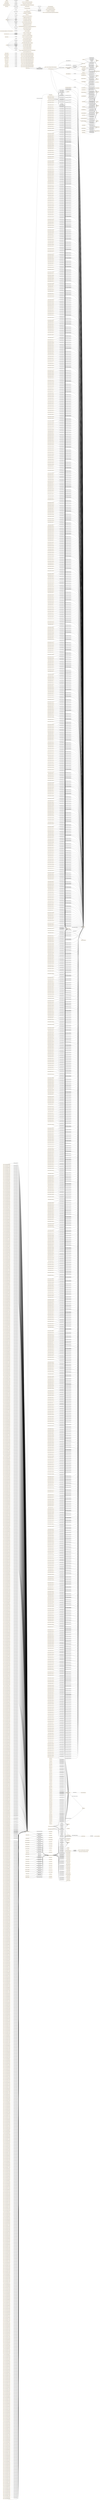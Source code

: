 digraph ar2dtool_diagram { 
rankdir=LR;
size="1501"
node [shape = rectangle, color="orange"]; "https://www.bbc.co.uk/ontologies/wildlife-ontology#Species" "foo@en:Squamata" "foo@en:Mammalia" "https://www.bbc.co.uk/ontologies/wildlife-ontology#Genus" "foo@en:Genus" "foo@en:Animalia" "foo@en:ObservableProperty" "foo@en:Sensor" "foo@en:Carnivora" "foo@en:Viverridae" "foo@en:Elephantidae" "foo@en:Species" "foo@en:Reptilia" "foo@en:Observation" "foo@en:Proboscidea" "foo@en:Chordata" "sosa:ObservableProperty" "sosa:FeatureOfInterest" "sosa:Actuation" "sosa:Platform" "sosa:ActuatableProperty" "sosa:Actuator" "sosa:Observation" "sosa:Sample" "time:TemporalEntity" "sosa:Sensor" "sosa:Sampling" "sosa:Procedure" "sosa:Result" "sosa:Sampler" ; /*classes style*/
	"https://w3id.org/def/foo#492SAT32" -> "foo@en:jasminGPS" [ label = "foo@en:madeBySensor" ];
	"https://w3id.org/def/foo#770SAT32" -> "foo@en:jasminGPS" [ label = "foo@en:madeBySensor" ];
	"https://w3id.org/def/foo#893SAT32" -> "foo@en:jasminGPS" [ label = "foo@en:madeBySensor" ];
	"foo@en:lianasObservation1166" -> "foo@en:TreeSensor" [ label = "foo@en:madeBySensor" ];
	"foo@en:lianasObservation1166" -> "foo@en:Tree" [ label = "foo@en:hasFeatureOfInterest" ];
	"https://w3id.org/def/foo#124SAT32" -> "foo@en:jasminGPS" [ label = "foo@en:madeBySensor" ];
	"foo@en:SE20" -> "foo@en:SoilSensor" [ label = "foo@en:madeBySensor" ];
	"https://w3id.org/def/foo#247SAT32" -> "foo@en:jasminGPS" [ label = "foo@en:madeBySensor" ];
	"foo@en:lianasObservation3309" -> "foo@en:TreeSensor" [ label = "foo@en:madeBySensor" ];
	"foo@en:lianasObservation3309" -> "foo@en:Tree" [ label = "foo@en:hasFeatureOfInterest" ];
	"https://w3id.org/def/foo#402SAT32" -> "foo@en:jasminGPS" [ label = "foo@en:madeBySensor" ];
	"https://w3id.org/def/foo#525SAT32" -> "foo@en:jasminGPS" [ label = "foo@en:madeBySensor" ];
	"https://w3id.org/def/foo#648SAT32" -> "foo@en:jasminGPS" [ label = "foo@en:madeBySensor" ];
	"foo@en:lianasObservation1179" -> "foo@en:TreeSensor" [ label = "foo@en:madeBySensor" ];
	"foo@en:lianasObservation1179" -> "foo@en:Tree" [ label = "foo@en:hasFeatureOfInterest" ];
	"https://w3id.org/def/foo#803SAT32" -> "foo@en:jasminGPS" [ label = "foo@en:madeBySensor" ];
	"foo@en:lianasObservation2035" -> "foo@en:Tree" [ label = "foo@en:hasFeatureOfInterest" ];
	"foo@en:lianasObservation2035" -> "foo@en:TreeSensor" [ label = "foo@en:madeBySensor" ];
	"foo@en:lianasObservation944" -> "foo@en:TreeSensor" [ label = "foo@en:madeBySensor" ];
	"foo@en:lianasObservation944" -> "foo@en:Tree" [ label = "foo@en:hasFeatureOfInterest" ];
	"https://w3id.org/def/foo#232SAT32" -> "foo@en:jasminGPS" [ label = "foo@en:madeBySensor" ];
	"foo@en:lianasObservation2048" -> "foo@en:TreeSensor" [ label = "foo@en:madeBySensor" ];
	"foo@en:lianasObservation2048" -> "foo@en:Tree" [ label = "foo@en:hasFeatureOfInterest" ];
	"foo@en:lianasObservation485" -> "foo@en:Tree" [ label = "foo@en:hasFeatureOfInterest" ];
	"foo@en:lianasObservation485" -> "foo@en:TreeSensor" [ label = "foo@en:madeBySensor" ];
	"foo@en:lianasObservation2342" -> "foo@en:TreeSensor" [ label = "foo@en:madeBySensor" ];
	"foo@en:lianasObservation2342" -> "foo@en:Tree" [ label = "foo@en:hasFeatureOfInterest" ];
	"https://w3id.org/def/foo#355SAT32" -> "foo@en:jasminGPS" [ label = "foo@en:madeBySensor" ];
	"https://w3id.org/def/foo#36SAT32" -> "foo@en:jasminGPS" [ label = "foo@en:madeBySensor" ];
	"https://w3id.org/def/foo#478SAT32" -> "foo@en:jasminGPS" [ label = "foo@en:madeBySensor" ];
	"https://w3id.org/def/foo#633SAT32" -> "foo@en:jasminGPS" [ label = "foo@en:madeBySensor" ];
	"https://w3id.org/def/foo#756SAT32" -> "foo@en:jasminGPS" [ label = "foo@en:madeBySensor" ];
	"https://w3id.org/def/foo#879SAT32" -> "foo@en:jasminGPS" [ label = "foo@en:madeBySensor" ];
	"foo@en:lianasObservation245" -> "foo@en:TreeSensor" [ label = "foo@en:madeBySensor" ];
	"foo@en:lianasObservation245" -> "foo@en:Tree" [ label = "foo@en:hasFeatureOfInterest" ];
	"https://w3id.org/def/foo#185SAT32" -> "foo@en:jasminGPS" [ label = "foo@en:madeBySensor" ];
	"foo@en:lianasObservation2190" -> "foo@en:Tree" [ label = "foo@en:hasFeatureOfInterest" ];
	"foo@en:lianasObservation2190" -> "foo@en:TreeSensor" [ label = "foo@en:madeBySensor" ];
	"foo@en:lianasObservation1081" -> "foo@en:TreeSensor" [ label = "foo@en:madeBySensor" ];
	"foo@en:lianasObservation1081" -> "foo@en:Tree" [ label = "foo@en:hasFeatureOfInterest" ];
	"https://w3id.org/def/foo#21SAT32" -> "foo@en:jasminGPS" [ label = "foo@en:madeBySensor" ];
	"https://w3id.org/def/foo#463SAT32" -> "foo@en:jasminGPS" [ label = "foo@en:madeBySensor" ];
	"https://w3id.org/def/foo#586SAT32" -> "foo@en:jasminGPS" [ label = "foo@en:madeBySensor" ];
	"foo@en:lianasObservation1006" -> "foo@en:Tree" [ label = "foo@en:hasFeatureOfInterest" ];
	"foo@en:lianasObservation1006" -> "foo@en:TreeSensor" [ label = "foo@en:madeBySensor" ];
	"https://w3id.org/def/foo#864SAT32" -> "foo@en:jasminGPS" [ label = "foo@en:madeBySensor" ];
	"https://w3id.org/def/foo#218SAT32" -> "foo@en:jasminGPS" [ label = "foo@en:madeBySensor" ];
	"foo@en:lianasObservation2675" -> "foo@en:Tree" [ label = "foo@en:hasFeatureOfInterest" ];
	"foo@en:lianasObservation2675" -> "foo@en:TreeSensor" [ label = "foo@en:madeBySensor" ];
	"foo@en:lianasObservation3531" -> "foo@en:Tree" [ label = "foo@en:hasFeatureOfInterest" ];
	"foo@en:lianasObservation3531" -> "foo@en:TreeSensor" [ label = "foo@en:madeBySensor" ];
	"foo@en:lianasObservation1566" -> "foo@en:Tree" [ label = "foo@en:hasFeatureOfInterest" ];
	"foo@en:lianasObservation1566" -> "foo@en:TreeSensor" [ label = "foo@en:madeBySensor" ];
	"foo@en:lianasObservation2422" -> "foo@en:Tree" [ label = "foo@en:hasFeatureOfInterest" ];
	"foo@en:lianasObservation2422" -> "foo@en:TreeSensor" [ label = "foo@en:madeBySensor" ];
	"foo@en:lianasObservation1860" -> "foo@en:TreeSensor" [ label = "foo@en:madeBySensor" ];
	"foo@en:lianasObservation1860" -> "foo@en:Tree" [ label = "foo@en:hasFeatureOfInterest" ];
	"https://w3id.org/def/foo#619SAT32" -> "foo@en:jasminGPS" [ label = "foo@en:madeBySensor" ];
	"https://w3id.org/def/foo#293SAT32" -> "foo@en:jasminGPS" [ label = "foo@en:madeBySensor" ];
	"https://w3id.org/def/foo#97SAT32" -> "foo@en:jasminGPS" [ label = "foo@en:madeBySensor" ];
	"foo@en:lianasObservation1873" -> "foo@en:TreeSensor" [ label = "foo@en:madeBySensor" ];
	"foo@en:lianasObservation1873" -> "foo@en:Tree" [ label = "foo@en:hasFeatureOfInterest" ];
	"https://w3id.org/def/foo#694SAT32" -> "foo@en:jasminGPS" [ label = "foo@en:madeBySensor" ];
	"foo@en:lianasObservation872" -> "foo@en:Tree" [ label = "foo@en:hasFeatureOfInterest" ];
	"foo@en:lianasObservation872" -> "foo@en:TreeSensor" [ label = "foo@en:madeBySensor" ];
	"foo@en:Image" -> "http://w3id.org/def/foo#" [ label = "rdfs:definedBy" ];
	"foo@en:lianasObservation1326" -> "foo@en:TreeSensor" [ label = "foo@en:madeBySensor" ];
	"foo@en:lianasObservation1326" -> "foo@en:Tree" [ label = "foo@en:hasFeatureOfInterest" ];
	"foo@en:lianasObservation2907" -> "foo@en:Tree" [ label = "foo@en:hasFeatureOfInterest" ];
	"foo@en:lianasObservation2907" -> "foo@en:TreeSensor" [ label = "foo@en:madeBySensor" ];
	"https://w3id.org/def/foo#326SAT32" -> "foo@en:jasminGPS" [ label = "foo@en:madeBySensor" ];
	"foo@en:lianasObservation2270" -> "foo@en:Tree" [ label = "foo@en:hasFeatureOfInterest" ];
	"foo@en:lianasObservation2270" -> "foo@en:TreeSensor" [ label = "foo@en:madeBySensor" ];
	"foo@en:lianasObservation160" -> "foo@en:Tree" [ label = "foo@en:hasFeatureOfInterest" ];
	"foo@en:lianasObservation160" -> "foo@en:TreeSensor" [ label = "foo@en:madeBySensor" ];
	"https://w3id.org/def/foo#449SAT32" -> "foo@en:jasminGPS" [ label = "foo@en:madeBySensor" ];
	"https://w3id.org/def/foo#201SAT32" -> "foo@en:jasminGPS" [ label = "foo@en:madeBySensor" ];
	"foo@en:lianasObservation2995" -> "foo@en:Tree" [ label = "foo@en:hasFeatureOfInterest" ];
	"foo@en:lianasObservation2995" -> "foo@en:TreeSensor" [ label = "foo@en:madeBySensor" ];
	"https://w3id.org/def/foo#727SAT32" -> "foo@en:jasminGPS" [ label = "foo@en:madeBySensor" ];
	"https://w3id.org/def/foo#82SAT32" -> "foo@en:jasminGPS" [ label = "foo@en:madeBySensor" ];
	"foo@en:Species" -> "https://www.bbc.co.uk/ontologies/wildlife-ontology#Species" [ label = "owl:sameAs" ];
	"https://w3id.org/def/foo#602SAT32" -> "foo@en:jasminGPS" [ label = "foo@en:madeBySensor" ];
	"foo@en:lianasObservation173" -> "foo@en:TreeSensor" [ label = "foo@en:madeBySensor" ];
	"foo@en:lianasObservation173" -> "foo@en:Tree" [ label = "foo@en:hasFeatureOfInterest" ];
	"foo@en:lianasObservation1174" -> "foo@en:TreeSensor" [ label = "foo@en:madeBySensor" ];
	"foo@en:lianasObservation1174" -> "foo@en:Tree" [ label = "foo@en:hasFeatureOfInterest" ];
	"foo@en:lianasObservation898" -> "foo@en:TreeSensor" [ label = "foo@en:madeBySensor" ];
	"foo@en:lianasObservation898" -> "foo@en:Tree" [ label = "foo@en:hasFeatureOfInterest" ];
	"foo@en:lianasObservation3864" -> "foo@en:Tree" [ label = "foo@en:hasFeatureOfInterest" ];
	"foo@en:lianasObservation3864" -> "foo@en:TreeSensor" [ label = "foo@en:madeBySensor" ];
	"https://w3id.org/def/foo#156SAT32" -> "foo@en:jasminGPS" [ label = "foo@en:madeBySensor" ];
	"foo@en:SE3" -> "foo@en:SoilSensor" [ label = "foo@en:madeBySensor" ];
	"https://w3id.org/def/foo#279SAT32" -> "foo@en:jasminGPS" [ label = "foo@en:madeBySensor" ];
	"foo@en:lianasObservation2590" -> "foo@en:TreeSensor" [ label = "foo@en:madeBySensor" ];
	"foo@en:lianasObservation2590" -> "foo@en:Tree" [ label = "foo@en:hasFeatureOfInterest" ];
	"https://w3id.org/def/foo#557SAT32" -> "foo@en:jasminGPS" [ label = "foo@en:madeBySensor" ];
	"foo@en:lianasObservation1481" -> "foo@en:TreeSensor" [ label = "foo@en:madeBySensor" ];
	"foo@en:lianasObservation1481" -> "foo@en:Tree" [ label = "foo@en:hasFeatureOfInterest" ];
	"https://w3id.org/def/foo#432SAT32" -> "foo@en:jasminGPS" [ label = "foo@en:madeBySensor" ];
	"foo@en:lianasObservation3624" -> "foo@en:TreeSensor" [ label = "foo@en:madeBySensor" ];
	"foo@en:lianasObservation3624" -> "foo@en:Tree" [ label = "foo@en:hasFeatureOfInterest" ];
	"https://w3id.org/def/foo#710SAT32" -> "foo@en:jasminGPS" [ label = "foo@en:madeBySensor" ];
	"foo@en:lianasObservation3165" -> "foo@en:TreeSensor" [ label = "foo@en:madeBySensor" ];
	"foo@en:lianasObservation3165" -> "foo@en:Tree" [ label = "foo@en:hasFeatureOfInterest" ];
	"https://w3id.org/def/foo#833SAT32" -> "foo@en:jasminGPS" [ label = "foo@en:madeBySensor" ];
	"foo@en:lianasObservation240" -> "foo@en:TreeSensor" [ label = "foo@en:madeBySensor" ];
	"foo@en:lianasObservation240" -> "foo@en:Tree" [ label = "foo@en:hasFeatureOfInterest" ];
	"https://w3id.org/def/foo#387SAT32" -> "foo@en:jasminGPS" [ label = "foo@en:madeBySensor" ];
	"foo@en:MS25" -> "foo@en:SoilSensor" [ label = "foo@en:madeBySensor" ];
	"https://w3id.org/def/foo#68SAT32" -> "foo@en:jasminGPS" [ label = "foo@en:madeBySensor" ];
	"foo@en:lianasObservation712" -> "foo@en:Tree" [ label = "foo@en:hasFeatureOfInterest" ];
	"foo@en:lianasObservation712" -> "foo@en:TreeSensor" [ label = "foo@en:madeBySensor" ];
	"https://w3id.org/def/foo#262SAT32" -> "foo@en:jasminGPS" [ label = "foo@en:madeBySensor" ];
	"https://w3id.org/def/foo#665SAT32" -> "foo@en:jasminGPS" [ label = "foo@en:madeBySensor" ];
	"https://w3id.org/def/foo#788SAT32" -> "foo@en:jasminGPS" [ label = "foo@en:madeBySensor" ];
	"https://w3id.org/def/foo#540SAT32" -> "foo@en:jasminGPS" [ label = "foo@en:madeBySensor" ];
	"https://w3id.org/def/foo#663SAT32" -> "foo@en:jasminGPS" [ label = "foo@en:madeBySensor" ];
	"foo@en:lianasObservation2670" -> "foo@en:Tree" [ label = "foo@en:hasFeatureOfInterest" ];
	"foo@en:lianasObservation2670" -> "foo@en:TreeSensor" [ label = "foo@en:madeBySensor" ];
	"foo@en:lianasObservation1014" -> "foo@en:TreeSensor" [ label = "foo@en:madeBySensor" ];
	"foo@en:lianasObservation1014" -> "foo@en:Tree" [ label = "foo@en:hasFeatureOfInterest" ];
	"https://w3id.org/def/foo#53SAT32" -> "foo@en:jasminGPS" [ label = "foo@en:madeBySensor" ];
	"foo@en:lianasObservation738" -> "foo@en:Tree" [ label = "foo@en:hasFeatureOfInterest" ];
	"foo@en:lianasObservation738" -> "foo@en:TreeSensor" [ label = "foo@en:madeBySensor" ];
	"https://w3id.org/def/foo#495SAT32" -> "foo@en:jasminGPS" [ label = "foo@en:madeBySensor" ];
	"foo@en:lianasObservation3704" -> "foo@en:TreeSensor" [ label = "foo@en:madeBySensor" ];
	"foo@en:lianasObservation3704" -> "foo@en:Tree" [ label = "foo@en:hasFeatureOfInterest" ];
	"https://w3id.org/def/foo#370SAT32" -> "foo@en:jasminGPS" [ label = "foo@en:madeBySensor" ];
	"NULL" -> "https://orcid.org/0000-0002-0190-3346" [ label = "so:identifier" ];
	"NULL" -> "https://profiles.cardiff.ac.uk/staff/goossensbr" [ label = "foaf:homepage" ];
	"NULL" -> "https://orcid.org/0000-0003-3597-2646" [ label = "so:identifier" ];
	"NULL" -> "https://profiles.cardiff.ac.uk/staff/orozco-terwengelpa" [ label = "foaf:homepage" ];
	"NULL" -> "https://profiles.cardiff.ac.uk/staff/ranaof" [ label = "foaf:homepage" ];
	"NULL" -> "https://profiles.cardiff.ac.uk/staff/pererac" [ label = "foaf:homepage" ];
	"NULL" -> "https://orcid.org/0000-0002-2998-5056" [ label = "so:identifier" ];
	"NULL" -> "https://orcid.org/0000-0003-2360-4643" [ label = "so:identifier" ];
	"NULL" -> "https://www.cardiff.ac.uk/people/research-students/view/2501164-hamed-naeima" [ label = "foaf:homepage" ];
	"NULL" -> "https://orcid.org/0000-0002-7951-4148" [ label = "so:identifier" ];
	"foo@en:lianasObservation3498" -> "foo@en:Tree" [ label = "foo@en:hasFeatureOfInterest" ];
	"foo@en:lianasObservation3498" -> "foo@en:TreeSensor" [ label = "foo@en:madeBySensor" ];
	"foo@en:lianasObservation17" -> "foo@en:Tree" [ label = "foo@en:hasFeatureOfInterest" ];
	"foo@en:lianasObservation17" -> "foo@en:TreeSensor" [ label = "foo@en:madeBySensor" ];
	"foo@en:lianasObservation2136" -> "foo@en:TreeSensor" [ label = "foo@en:madeBySensor" ];
	"foo@en:lianasObservation2136" -> "foo@en:Tree" [ label = "foo@en:hasFeatureOfInterest" ];
	"https://w3id.org/def/foo#493SAT32" -> "foo@en:jasminGPS" [ label = "foo@en:madeBySensor" ];
	"https://w3id.org/def/foo#896SAT32" -> "foo@en:jasminGPS" [ label = "foo@en:madeBySensor" ];
	"https://w3id.org/def/foo#771SAT32" -> "foo@en:jasminGPS" [ label = "foo@en:madeBySensor" ];
	"foo@en:lianasObservation1321" -> "foo@en:TreeSensor" [ label = "foo@en:madeBySensor" ];
	"foo@en:lianasObservation1321" -> "foo@en:Tree" [ label = "foo@en:hasFeatureOfInterest" ];
	"foo@en:SBN24" -> "foo@en:SoilSensor" [ label = "foo@en:madeBySensor" ];
	"foo@en:lianasObservation2608" -> "foo@en:TreeSensor" [ label = "foo@en:madeBySensor" ];
	"foo@en:lianasObservation2608" -> "foo@en:Tree" [ label = "foo@en:hasFeatureOfInterest" ];
	"https://w3id.org/def/foo#125SAT32" -> "foo@en:jasminGPS" [ label = "foo@en:madeBySensor" ];
	"https://w3id.org/def/foo#403SAT32" -> "foo@en:jasminGPS" [ label = "foo@en:madeBySensor" ];
	"https://w3id.org/def/foo#526SAT32" -> "foo@en:jasminGPS" [ label = "foo@en:madeBySensor" ];
	"foo@en:lianasObservation1334" -> "foo@en:TreeSensor" [ label = "foo@en:madeBySensor" ];
	"foo@en:lianasObservation1334" -> "foo@en:Tree" [ label = "foo@en:hasFeatureOfInterest" ];
	"foo@en:lianasObservation3093" -> "foo@en:Tree" [ label = "foo@en:hasFeatureOfInterest" ];
	"foo@en:lianasObservation3093" -> "foo@en:TreeSensor" [ label = "foo@en:madeBySensor" ];
	"https://w3id.org/def/foo#804SAT32" -> "foo@en:jasminGPS" [ label = "foo@en:madeBySensor" ];
	"https://w3id.org/def/foo#110SAT32" -> "foo@en:jasminGPS" [ label = "foo@en:madeBySensor" ];
	"foo@en:lianasObservation893" -> "foo@en:TreeSensor" [ label = "foo@en:madeBySensor" ];
	"foo@en:lianasObservation893" -> "foo@en:Tree" [ label = "foo@en:hasFeatureOfInterest" ];
	"foo@en:lianasObservation1347" -> "foo@en:TreeSensor" [ label = "foo@en:madeBySensor" ];
	"foo@en:lianasObservation1347" -> "foo@en:Tree" [ label = "foo@en:hasFeatureOfInterest" ];
	"https://w3id.org/def/foo#39SAT32" -> "foo@en:jasminGPS" [ label = "foo@en:madeBySensor" ];
	"foo@en:lianasObservation2750" -> "foo@en:TreeSensor" [ label = "foo@en:madeBySensor" ];
	"foo@en:lianasObservation2750" -> "foo@en:Tree" [ label = "foo@en:hasFeatureOfInterest" ];
	"https://w3id.org/def/foo#233SAT32" -> "foo@en:jasminGPS" [ label = "foo@en:madeBySensor" ];
	"foo@en:lianasObservation2928" -> "foo@en:Tree" [ label = "foo@en:hasFeatureOfInterest" ];
	"foo@en:lianasObservation2928" -> "foo@en:TreeSensor" [ label = "foo@en:madeBySensor" ];
	"foo@en:lianasObservation181" -> "foo@en:TreeSensor" [ label = "foo@en:madeBySensor" ];
	"foo@en:lianasObservation181" -> "foo@en:Tree" [ label = "foo@en:hasFeatureOfInterest" ];
	"foo@en:lianasObservation818" -> "foo@en:Tree" [ label = "foo@en:hasFeatureOfInterest" ];
	"foo@en:lianasObservation818" -> "foo@en:TreeSensor" [ label = "foo@en:madeBySensor" ];
	"https://w3id.org/def/foo#759SAT32" -> "foo@en:jasminGPS" [ label = "foo@en:madeBySensor" ];
	"https://w3id.org/def/foo#356SAT32" -> "foo@en:jasminGPS" [ label = "foo@en:madeBySensor" ];
	"foo@en:lianasObservation1182" -> "foo@en:Tree" [ label = "foo@en:hasFeatureOfInterest" ];
	"foo@en:lianasObservation1182" -> "foo@en:TreeSensor" [ label = "foo@en:madeBySensor" ];
	"https://w3id.org/def/foo#511SAT32" -> "foo@en:jasminGPS" [ label = "foo@en:madeBySensor" ];
	"foo@en:lianasObservation359" -> "foo@en:Tree" [ label = "foo@en:hasFeatureOfInterest" ];
	"foo@en:lianasObservation359" -> "foo@en:TreeSensor" [ label = "foo@en:madeBySensor" ];
	"https://w3id.org/def/foo#634SAT32" -> "foo@en:jasminGPS" [ label = "foo@en:madeBySensor" ];
	"foo@en:lianasObservation3872" -> "foo@en:TreeSensor" [ label = "foo@en:madeBySensor" ];
	"foo@en:lianasObservation3872" -> "foo@en:Tree" [ label = "foo@en:hasFeatureOfInterest" ];
	"foo@en:lianasObservation1107" -> "foo@en:TreeSensor" [ label = "foo@en:madeBySensor" ];
	"foo@en:lianasObservation1107" -> "foo@en:Tree" [ label = "foo@en:hasFeatureOfInterest" ];
	"https://w3id.org/def/foo#757SAT32" -> "foo@en:jasminGPS" [ label = "foo@en:madeBySensor" ];
	"foo@en:lianasObservation3338" -> "foo@en:TreeSensor" [ label = "foo@en:madeBySensor" ];
	"foo@en:lianasObservation3338" -> "foo@en:Tree" [ label = "foo@en:hasFeatureOfInterest" ];
	"foo@en:lianasObservation1667" -> "foo@en:Tree" [ label = "foo@en:hasFeatureOfInterest" ];
	"foo@en:lianasObservation1667" -> "foo@en:TreeSensor" [ label = "foo@en:madeBySensor" ];
	"https://w3id.org/def/foo#341SAT32" -> "foo@en:jasminGPS" [ label = "foo@en:madeBySensor" ];
	"https://w3id.org/def/foo#186SAT32" -> "foo@en:jasminGPS" [ label = "foo@en:madeBySensor" ];
	"https://w3id.org/def/foo#589SAT32" -> "foo@en:jasminGPS" [ label = "foo@en:madeBySensor" ];
	"foo@en:lianasObservation1414" -> "foo@en:TreeSensor" [ label = "foo@en:madeBySensor" ];
	"foo@en:lianasObservation1414" -> "foo@en:Tree" [ label = "foo@en:hasFeatureOfInterest" ];
	"https://w3id.org/def/foo#22SAT32" -> "foo@en:jasminGPS" [ label = "foo@en:madeBySensor" ];
	"https://w3id.org/def/foo#464SAT32" -> "foo@en:jasminGPS" [ label = "foo@en:madeBySensor" ];
	"https://w3id.org/def/foo#742SAT32" -> "foo@en:jasminGPS" [ label = "foo@en:madeBySensor" ];
	"foo@en:lianasObservation2789" -> "foo@en:Tree" [ label = "foo@en:hasFeatureOfInterest" ];
	"foo@en:lianasObservation2789" -> "foo@en:TreeSensor" [ label = "foo@en:madeBySensor" ];
	"foo@en:lianasObservation2536" -> "foo@en:Tree" [ label = "foo@en:hasFeatureOfInterest" ];
	"foo@en:lianasObservation2536" -> "foo@en:TreeSensor" [ label = "foo@en:madeBySensor" ];
	"https://w3id.org/def/foo#865SAT32" -> "foo@en:jasminGPS" [ label = "foo@en:madeBySensor" ];
	"sosa:isSampleOf" -> "sosa:FeatureOfInterest" [ label = "schema:rangeIncludes" ];
	"sosa:isSampleOf" -> "sosa:Sample" [ label = "schema:domainIncludes" ];
	"foo@en:lianasObservation1427" -> "foo@en:TreeSensor" [ label = "foo@en:madeBySensor" ];
	"foo@en:lianasObservation1427" -> "foo@en:Tree" [ label = "foo@en:hasFeatureOfInterest" ];
	"foo@en:lianasObservation1721" -> "foo@en:TreeSensor" [ label = "foo@en:madeBySensor" ];
	"foo@en:lianasObservation1721" -> "foo@en:Tree" [ label = "foo@en:hasFeatureOfInterest" ];
	"https://w3id.org/def/foo#219SAT32" -> "foo@en:jasminGPS" [ label = "foo@en:madeBySensor" ];
	"foo@en:lianasObservation3186" -> "foo@en:Tree" [ label = "foo@en:hasFeatureOfInterest" ];
	"foo@en:lianasObservation3186" -> "foo@en:TreeSensor" [ label = "foo@en:madeBySensor" ];
	"foo@en:DV124" -> "foo@en:SoilSensor" [ label = "foo@en:madeBySensor" ];
	"https://w3id.org/def/foo#171SAT32" -> "foo@en:jasminGPS" [ label = "foo@en:madeBySensor" ];
	"https://w3id.org/def/foo#294SAT32" -> "foo@en:jasminGPS" [ label = "foo@en:madeBySensor" ];
	"foo@en:lianasObservation1734" -> "foo@en:Tree" [ label = "foo@en:hasFeatureOfInterest" ];
	"foo@en:lianasObservation1734" -> "foo@en:TreeSensor" [ label = "foo@en:madeBySensor" ];
	"https://w3id.org/def/foo#572SAT32" -> "foo@en:jasminGPS" [ label = "foo@en:madeBySensor" ];
	"https://w3id.org/def/foo#695SAT32" -> "foo@en:jasminGPS" [ label = "foo@en:madeBySensor" ];
	"foo@en:lianasObservation3240" -> "foo@en:Tree" [ label = "foo@en:hasFeatureOfInterest" ];
	"foo@en:lianasObservation3240" -> "foo@en:TreeSensor" [ label = "foo@en:madeBySensor" ];
	"https://w3id.org/def/foo#850SAT32" -> "foo@en:jasminGPS" [ label = "foo@en:madeBySensor" ];
	"foo@en:lianasObservation2131" -> "foo@en:TreeSensor" [ label = "foo@en:madeBySensor" ];
	"foo@en:lianasObservation2131" -> "foo@en:Tree" [ label = "foo@en:hasFeatureOfInterest" ];
	"foo@en:lianasObservation1022" -> "foo@en:Tree" [ label = "foo@en:hasFeatureOfInterest" ];
	"foo@en:lianasObservation1022" -> "foo@en:TreeSensor" [ label = "foo@en:madeBySensor" ];
	"https://w3id.org/def/foo#204SAT32" -> "foo@en:jasminGPS" [ label = "foo@en:madeBySensor" ];
	"foo@en:lianasObservation2309" -> "foo@en:Tree" [ label = "foo@en:hasFeatureOfInterest" ];
	"foo@en:lianasObservation2309" -> "foo@en:TreeSensor" [ label = "foo@en:madeBySensor" ];
	"https://w3id.org/def/foo#327SAT32" -> "foo@en:jasminGPS" [ label = "foo@en:madeBySensor" ];
	"https://w3id.org/def/foo#605SAT32" -> "foo@en:jasminGPS" [ label = "foo@en:madeBySensor" ];
	"foo@en:lianasObservation3253" -> "foo@en:Tree" [ label = "foo@en:hasFeatureOfInterest" ];
	"foo@en:lianasObservation3253" -> "foo@en:TreeSensor" [ label = "foo@en:madeBySensor" ];
	"https://w3id.org/def/foo#728SAT32" -> "foo@en:jasminGPS" [ label = "foo@en:madeBySensor" ];
	"https://w3id.org/def/foo#83SAT32" -> "foo@en:jasminGPS" [ label = "foo@en:madeBySensor" ];
	"https://w3id.org/def/foo#680SAT32" -> "foo@en:jasminGPS" [ label = "foo@en:madeBySensor" ];
	"foo@en:lianasObservation1507" -> "foo@en:Tree" [ label = "foo@en:hasFeatureOfInterest" ];
	"foo@en:lianasObservation1507" -> "foo@en:TreeSensor" [ label = "foo@en:madeBySensor" ];
	"foo@en:lianasObservation800" -> "foo@en:TreeSensor" [ label = "foo@en:madeBySensor" ];
	"foo@en:lianasObservation800" -> "foo@en:Tree" [ label = "foo@en:hasFeatureOfInterest" ];
	"foo@en:lianasObservation3266" -> "foo@en:Tree" [ label = "foo@en:hasFeatureOfInterest" ];
	"foo@en:lianasObservation3266" -> "foo@en:TreeSensor" [ label = "foo@en:madeBySensor" ];
	"https://w3id.org/def/foo#157SAT32" -> "foo@en:jasminGPS" [ label = "foo@en:madeBySensor" ];
	"https://w3id.org/def/foo#312SAT32" -> "foo@en:jasminGPS" [ label = "foo@en:madeBySensor" ];
	"foo@en:lianasObservation3738" -> "foo@en:Tree" [ label = "foo@en:hasFeatureOfInterest" ];
	"foo@en:lianasObservation3738" -> "foo@en:TreeSensor" [ label = "foo@en:madeBySensor" ];
	"https://w3id.org/def/foo#435SAT32" -> "foo@en:jasminGPS" [ label = "foo@en:madeBySensor" ];
	"https://w3id.org/def/foo#558SAT32" -> "foo@en:jasminGPS" [ label = "foo@en:madeBySensor" ];
	"https://w3id.org/def/foo#713SAT32" -> "foo@en:jasminGPS" [ label = "foo@en:madeBySensor" ];
	"foo@en:lianasObservation3279" -> "foo@en:Tree" [ label = "foo@en:hasFeatureOfInterest" ];
	"foo@en:lianasObservation3279" -> "foo@en:TreeSensor" [ label = "foo@en:madeBySensor" ];
	"https://w3id.org/def/foo#836SAT32" -> "foo@en:jasminGPS" [ label = "foo@en:madeBySensor" ];
	"foo@en:lianasObservation3320" -> "foo@en:TreeSensor" [ label = "foo@en:madeBySensor" ];
	"foo@en:lianasObservation3320" -> "foo@en:Tree" [ label = "foo@en:hasFeatureOfInterest" ];
	"foo@en:aqeelaGPS" -> "foo@en:GPSObservation" [ label = "foo@en:observes" ];
	"foo@en:aqeelaGPS" -> "foo@en:Aqeela" [ label = "foo@en:hasFeatureOfInterest" ];
	"foo@en:lianasObservation826" -> "foo@en:Tree" [ label = "foo@en:hasFeatureOfInterest" ];
	"foo@en:lianasObservation826" -> "foo@en:TreeSensor" [ label = "foo@en:madeBySensor" ];
	"https://w3id.org/def/foo#142SAT32" -> "foo@en:jasminGPS" [ label = "foo@en:madeBySensor" ];
	"https://w3id.org/def/foo#265SAT32" -> "foo@en:jasminGPS" [ label = "foo@en:madeBySensor" ];
	"https://w3id.org/def/foo#388SAT32" -> "foo@en:jasminGPS" [ label = "foo@en:madeBySensor" ];
	"foo@en:lianasObservation661" -> "foo@en:TreeSensor" [ label = "foo@en:madeBySensor" ];
	"foo@en:lianasObservation661" -> "foo@en:Tree" [ label = "foo@en:hasFeatureOfInterest" ];
	"https://w3id.org/def/foo#543SAT32" -> "foo@en:jasminGPS" [ label = "foo@en:madeBySensor" ];
	"https://w3id.org/def/foo#666SAT32" -> "foo@en:jasminGPS" [ label = "foo@en:madeBySensor" ];
	"foo@en:lianasObservation839" -> "foo@en:Tree" [ label = "foo@en:hasFeatureOfInterest" ];
	"foo@en:lianasObservation839" -> "foo@en:TreeSensor" [ label = "foo@en:madeBySensor" ];
	"https://w3id.org/def/foo#821SAT32" -> "foo@en:jasminGPS" [ label = "foo@en:madeBySensor" ];
	"foo@en:lianasObservation3599" -> "foo@en:Tree" [ label = "foo@en:hasFeatureOfInterest" ];
	"foo@en:lianasObservation3599" -> "foo@en:TreeSensor" [ label = "foo@en:madeBySensor" ];
	"https://w3id.org/def/foo#789SAT32" -> "foo@en:jasminGPS" [ label = "foo@en:madeBySensor" ];
	"foo@en:lianasObservation3346" -> "foo@en:TreeSensor" [ label = "foo@en:madeBySensor" ];
	"foo@en:lianasObservation3346" -> "foo@en:Tree" [ label = "foo@en:hasFeatureOfInterest" ];
	"foo@en:lianasObservation3893" -> "foo@en:Tree" [ label = "foo@en:hasFeatureOfInterest" ];
	"foo@en:lianasObservation3893" -> "foo@en:TreeSensor" [ label = "foo@en:madeBySensor" ];
	"foo@en:lianasObservation674" -> "foo@en:TreeSensor" [ label = "foo@en:madeBySensor" ];
	"foo@en:lianasObservation674" -> "foo@en:Tree" [ label = "foo@en:hasFeatureOfInterest" ];
	"foo@en:lianasObservation1675" -> "foo@en:Tree" [ label = "foo@en:hasFeatureOfInterest" ];
	"foo@en:lianasObservation1675" -> "foo@en:TreeSensor" [ label = "foo@en:madeBySensor" ];
	"https://w3id.org/def/foo#373SAT32" -> "foo@en:jasminGPS" [ label = "foo@en:madeBySensor" ];
	"https://w3id.org/def/foo#54SAT32" -> "foo@en:jasminGPS" [ label = "foo@en:madeBySensor" ];
	"foo@en:lianasObservation2797" -> "foo@en:Tree" [ label = "foo@en:hasFeatureOfInterest" ];
	"foo@en:lianasObservation2797" -> "foo@en:TreeSensor" [ label = "foo@en:madeBySensor" ];
	"https://w3id.org/def/foo#496SAT32" -> "foo@en:jasminGPS" [ label = "foo@en:madeBySensor" ];
	"foo@en:lianasObservation1688" -> "foo@en:Tree" [ label = "foo@en:hasFeatureOfInterest" ];
	"foo@en:lianasObservation1688" -> "foo@en:TreeSensor" [ label = "foo@en:madeBySensor" ];
	"https://w3id.org/def/foo#651SAT32" -> "foo@en:jasminGPS" [ label = "foo@en:madeBySensor" ];
	"foo@en:lianasObservation3400" -> "foo@en:Tree" [ label = "foo@en:hasFeatureOfInterest" ];
	"foo@en:lianasObservation3400" -> "foo@en:TreeSensor" [ label = "foo@en:madeBySensor" ];
	"https://w3id.org/def/foo#774SAT32" -> "foo@en:jasminGPS" [ label = "foo@en:madeBySensor" ];
	"foo@en:lianasObservation3194" -> "foo@en:TreeSensor" [ label = "foo@en:madeBySensor" ];
	"foo@en:lianasObservation3194" -> "foo@en:Tree" [ label = "foo@en:hasFeatureOfInterest" ];
	"https://w3id.org/def/foo#897SAT32" -> "foo@en:jasminGPS" [ label = "foo@en:madeBySensor" ];
	"https://w3id.org/def/foo#128SAT32" -> "foo@en:jasminGPS" [ label = "foo@en:madeBySensor" ];
	"foo@en:lianasObservation3119" -> "foo@en:TreeSensor" [ label = "foo@en:madeBySensor" ];
	"foo@en:lianasObservation3119" -> "foo@en:Tree" [ label = "foo@en:hasFeatureOfInterest" ];
	"https://w3id.org/def/foo#406SAT32" -> "foo@en:jasminGPS" [ label = "foo@en:madeBySensor" ];
	"foo@en:lianasObservation2557" -> "foo@en:Tree" [ label = "foo@en:hasFeatureOfInterest" ];
	"foo@en:lianasObservation2557" -> "foo@en:TreeSensor" [ label = "foo@en:madeBySensor" ];
	"foo@en:lianasObservation994" -> "foo@en:Tree" [ label = "foo@en:hasFeatureOfInterest" ];
	"foo@en:lianasObservation994" -> "foo@en:TreeSensor" [ label = "foo@en:madeBySensor" ];
	"foo@en:lianasObservation2304" -> "foo@en:Tree" [ label = "foo@en:hasFeatureOfInterest" ];
	"foo@en:lianasObservation2304" -> "foo@en:TreeSensor" [ label = "foo@en:madeBySensor" ];
	"https://w3id.org/def/foo#529SAT32" -> "foo@en:jasminGPS" [ label = "foo@en:madeBySensor" ];
	"foo@en:lianasObservation741" -> "foo@en:Tree" [ label = "foo@en:hasFeatureOfInterest" ];
	"foo@en:lianasObservation741" -> "foo@en:TreeSensor" [ label = "foo@en:madeBySensor" ];
	"https://w3id.org/def/foo#807SAT32" -> "foo@en:jasminGPS" [ label = "foo@en:madeBySensor" ];
	"https://w3id.org/def/foo#481SAT32" -> "foo@en:jasminGPS" [ label = "foo@en:madeBySensor" ];
	"foo@en:lianasObservation3426" -> "foo@en:TreeSensor" [ label = "foo@en:madeBySensor" ];
	"foo@en:lianasObservation3426" -> "foo@en:Tree" [ label = "foo@en:hasFeatureOfInterest" ];
	"foo@en:lianasObservation2317" -> "foo@en:Tree" [ label = "foo@en:hasFeatureOfInterest" ];
	"foo@en:lianasObservation2317" -> "foo@en:TreeSensor" [ label = "foo@en:madeBySensor" ];
	"https://w3id.org/def/foo#882SAT32" -> "foo@en:jasminGPS" [ label = "foo@en:madeBySensor" ];
	"foo@en:lianasObservation754" -> "foo@en:Tree" [ label = "foo@en:hasFeatureOfInterest" ];
	"foo@en:lianasObservation754" -> "foo@en:TreeSensor" [ label = "foo@en:madeBySensor" ];
	"foo@en:lianasObservation1755" -> "foo@en:TreeSensor" [ label = "foo@en:madeBySensor" ];
	"foo@en:lianasObservation1755" -> "foo@en:Tree" [ label = "foo@en:hasFeatureOfInterest" ];
	"https://w3id.org/def/foo#236SAT32" -> "foo@en:jasminGPS" [ label = "foo@en:madeBySensor" ];
	"foo@en:lianasObservation2152" -> "foo@en:TreeSensor" [ label = "foo@en:madeBySensor" ];
	"foo@en:lianasObservation2152" -> "foo@en:Tree" [ label = "foo@en:hasFeatureOfInterest" ];
	"https://w3id.org/def/foo#359SAT32" -> "foo@en:jasminGPS" [ label = "foo@en:madeBySensor" ];
	"https://w3id.org/def/foo#111SAT32" -> "foo@en:jasminGPS" [ label = "foo@en:madeBySensor" ];
	"foo@en:lianasObservation1590" -> "foo@en:TreeSensor" [ label = "foo@en:madeBySensor" ];
	"foo@en:lianasObservation1590" -> "foo@en:Tree" [ label = "foo@en:hasFeatureOfInterest" ];
	"foo@en:lianasObservation2877" -> "foo@en:TreeSensor" [ label = "foo@en:madeBySensor" ];
	"foo@en:lianasObservation2877" -> "foo@en:Tree" [ label = "foo@en:hasFeatureOfInterest" ];
	"https://w3id.org/def/foo#637SAT32" -> "foo@en:jasminGPS" [ label = "foo@en:madeBySensor" ];
	"foo@en:itaGPS" -> "foo@en:GPSObservation" [ label = "foo@en:observes" ];
	"foo@en:itaGPS" -> "foo@en:Ita" [ label = "foo@en:hasFeatureOfInterest" ];
	"foo@en:lianasObservation514" -> "foo@en:TreeSensor" [ label = "foo@en:madeBySensor" ];
	"foo@en:lianasObservation514" -> "foo@en:Tree" [ label = "foo@en:hasFeatureOfInterest" ];
	"foo@en:latitude" -> "http://www.w3.org/2003/01/geo/wgs84_pos#lat" [ label = "owl:sameAs" ];
	"https://w3id.org/def/foo#512SAT32" -> "foo@en:jasminGPS" [ label = "foo@en:madeBySensor" ];
	"foo@en:lianasObservation2165" -> "foo@en:TreeSensor" [ label = "foo@en:madeBySensor" ];
	"foo@en:lianasObservation2165" -> "foo@en:Tree" [ label = "foo@en:hasFeatureOfInterest" ];
	"foo@en:lianasObservation1350" -> "foo@en:TreeSensor" [ label = "foo@en:madeBySensor" ];
	"foo@en:lianasObservation1350" -> "foo@en:Tree" [ label = "foo@en:hasFeatureOfInterest" ];
	"foo@en:Carnivora" -> "https://www.bbc.co.uk/ontologies/wildlife-ontology#Carnivora" [ label = "owl:sameAs" ];
	"https://w3id.org/def/foo#189SAT32" -> "foo@en:jasminGPS" [ label = "foo@en:madeBySensor" ];
	"https://w3id.org/def/foo#25SAT32" -> "foo@en:jasminGPS" [ label = "foo@en:madeBySensor" ];
	"foo@en:lianasObservation3034" -> "foo@en:TreeSensor" [ label = "foo@en:madeBySensor" ];
	"foo@en:lianasObservation3034" -> "foo@en:Tree" [ label = "foo@en:hasFeatureOfInterest" ];
	"https://w3id.org/def/foo#467SAT32" -> "foo@en:jasminGPS" [ label = "foo@en:madeBySensor" ];
	"foo@en:lianasObservation1069" -> "foo@en:Tree" [ label = "foo@en:hasFeatureOfInterest" ];
	"foo@en:lianasObservation1069" -> "foo@en:TreeSensor" [ label = "foo@en:madeBySensor" ];
	"foo@en:lianasObservation1363" -> "foo@en:TreeSensor" [ label = "foo@en:madeBySensor" ];
	"foo@en:lianasObservation1363" -> "foo@en:Tree" [ label = "foo@en:hasFeatureOfInterest" ];
	"foo@en:lianasObservation3759" -> "foo@en:TreeSensor" [ label = "foo@en:madeBySensor" ];
	"foo@en:lianasObservation3759" -> "foo@en:Tree" [ label = "foo@en:hasFeatureOfInterest" ];
	"https://w3id.org/def/foo#342SAT32" -> "foo@en:jasminGPS" [ label = "foo@en:madeBySensor" ];
	"https://w3id.org/def/foo#745SAT32" -> "foo@en:jasminGPS" [ label = "foo@en:madeBySensor" ];
	"https://w3id.org/def/foo#868SAT32" -> "foo@en:jasminGPS" [ label = "foo@en:madeBySensor" ];
	"https://w3id.org/def/foo#620SAT32" -> "foo@en:jasminGPS" [ label = "foo@en:madeBySensor" ];
	"foo@en:lianasObservation1835" -> "foo@en:Tree" [ label = "foo@en:hasFeatureOfInterest" ];
	"foo@en:lianasObservation1835" -> "foo@en:TreeSensor" [ label = "foo@en:madeBySensor" ];
	"foo@en:lianasObservation2232" -> "foo@en:TreeSensor" [ label = "foo@en:madeBySensor" ];
	"foo@en:lianasObservation2232" -> "foo@en:Tree" [ label = "foo@en:hasFeatureOfInterest" ];
	"foo@en:lianasObservation1670" -> "foo@en:TreeSensor" [ label = "foo@en:madeBySensor" ];
	"foo@en:lianasObservation1670" -> "foo@en:Tree" [ label = "foo@en:hasFeatureOfInterest" ];
	"foo@en:lianasObservation2957" -> "foo@en:Tree" [ label = "foo@en:hasFeatureOfInterest" ];
	"foo@en:lianasObservation2957" -> "foo@en:TreeSensor" [ label = "foo@en:madeBySensor" ];
	"https://w3id.org/def/foo#297SAT32" -> "foo@en:jasminGPS" [ label = "foo@en:madeBySensor" ];
	"https://w3id.org/def/foo#172SAT32" -> "foo@en:jasminGPS" [ label = "foo@en:madeBySensor" ];
	"https://w3id.org/def/foo#575SAT32" -> "foo@en:jasminGPS" [ label = "foo@en:madeBySensor" ];
	"foo@en:lianasObservation2498" -> "foo@en:Tree" [ label = "foo@en:hasFeatureOfInterest" ];
	"foo@en:lianasObservation2498" -> "foo@en:TreeSensor" [ label = "foo@en:madeBySensor" ];
	"https://w3id.org/def/foo#450SAT32" -> "foo@en:jasminGPS" [ label = "foo@en:madeBySensor" ];
	"https://w3id.org/def/foo#698SAT32" -> "foo@en:jasminGPS" [ label = "foo@en:madeBySensor" ];
	"foo@en:Sensor" -> "sosa:Sensor" [ label = "rdfs:definedBy" ];
	"foo@en:Sensor" -> "sosa:Sensor" [ label = "owl:sameAs" ];
	"foo@en:lianasObservation2245" -> "foo@en:Tree" [ label = "foo@en:hasFeatureOfInterest" ];
	"foo@en:lianasObservation2245" -> "foo@en:TreeSensor" [ label = "foo@en:madeBySensor" ];
	"foo@en:lianasObservation3826" -> "foo@en:Tree" [ label = "foo@en:hasFeatureOfInterest" ];
	"foo@en:lianasObservation3826" -> "foo@en:TreeSensor" [ label = "foo@en:madeBySensor" ];
	"https://w3id.org/def/foo#851SAT32" -> "foo@en:jasminGPS" [ label = "foo@en:madeBySensor" ];
	"foo@en:lianasObservation2080" -> "foo@en:TreeSensor" [ label = "foo@en:madeBySensor" ];
	"foo@en:lianasObservation2080" -> "foo@en:Tree" [ label = "foo@en:hasFeatureOfInterest" ];
	"foo@en:lianasObservation148" -> "foo@en:Tree" [ label = "foo@en:hasFeatureOfInterest" ];
	"foo@en:lianasObservation148" -> "foo@en:TreeSensor" [ label = "foo@en:madeBySensor" ];
	"https://w3id.org/def/foo#205SAT32" -> "foo@en:jasminGPS" [ label = "foo@en:madeBySensor" ];
	"foo@en:lianasObservation2258" -> "foo@en:Tree" [ label = "foo@en:hasFeatureOfInterest" ];
	"foo@en:lianasObservation2258" -> "foo@en:TreeSensor" [ label = "foo@en:madeBySensor" ];
	"foo@en:lianasObservation1149" -> "foo@en:Tree" [ label = "foo@en:hasFeatureOfInterest" ];
	"foo@en:lianasObservation1149" -> "foo@en:TreeSensor" [ label = "foo@en:madeBySensor" ];
	"foo@en:lianasObservation1696" -> "foo@en:TreeSensor" [ label = "foo@en:madeBySensor" ];
	"foo@en:lianasObservation1696" -> "foo@en:Tree" [ label = "foo@en:hasFeatureOfInterest" ];
	"foo@en:lianasObservation442" -> "foo@en:Tree" [ label = "foo@en:hasFeatureOfInterest" ];
	"foo@en:lianasObservation442" -> "foo@en:TreeSensor" [ label = "foo@en:madeBySensor" ];
	"foo@en:lianasObservation1443" -> "foo@en:TreeSensor" [ label = "foo@en:madeBySensor" ];
	"foo@en:lianasObservation1443" -> "foo@en:Tree" [ label = "foo@en:hasFeatureOfInterest" ];
	"https://w3id.org/def/foo#86SAT32" -> "foo@en:jasminGPS" [ label = "foo@en:madeBySensor" ];
	"https://w3id.org/def/foo#606SAT32" -> "foo@en:jasminGPS" [ label = "foo@en:madeBySensor" ];
	"https://w3id.org/def/foo#280SAT32" -> "foo@en:jasminGPS" [ label = "foo@en:madeBySensor" ];
	"foo@en:lianasObservation914" -> "foo@en:Tree" [ label = "foo@en:hasFeatureOfInterest" ];
	"foo@en:lianasObservation914" -> "foo@en:TreeSensor" [ label = "foo@en:madeBySensor" ];
	"foo@en:lianasObservation3421" -> "foo@en:TreeSensor" [ label = "foo@en:madeBySensor" ];
	"foo@en:lianasObservation3421" -> "foo@en:Tree" [ label = "foo@en:hasFeatureOfInterest" ];
	"https://w3id.org/def/foo#681SAT32" -> "foo@en:jasminGPS" [ label = "foo@en:madeBySensor" ];
	"foo@en:lianasObservation1456" -> "foo@en:TreeSensor" [ label = "foo@en:madeBySensor" ];
	"foo@en:lianasObservation1456" -> "foo@en:Tree" [ label = "foo@en:hasFeatureOfInterest" ];
	"foo@en:lianasObservation2312" -> "foo@en:TreeSensor" [ label = "foo@en:madeBySensor" ];
	"foo@en:lianasObservation2312" -> "foo@en:Tree" [ label = "foo@en:hasFeatureOfInterest" ];
	"foo@en:lianasObservation1203" -> "foo@en:Tree" [ label = "foo@en:hasFeatureOfInterest" ];
	"foo@en:lianasObservation1203" -> "foo@en:TreeSensor" [ label = "foo@en:madeBySensor" ];
	"https://w3id.org/def/foo#313SAT32" -> "foo@en:jasminGPS" [ label = "foo@en:madeBySensor" ];
	"foo@en:lianasObservation2578" -> "foo@en:Tree" [ label = "foo@en:hasFeatureOfInterest" ];
	"foo@en:lianasObservation2578" -> "foo@en:TreeSensor" [ label = "foo@en:madeBySensor" ];
	"https://w3id.org/def/foo#436SAT32" -> "foo@en:jasminGPS" [ label = "foo@en:madeBySensor" ];
	"foo@en:jasminGPS" -> "foo@en:GPSObservation" [ label = "foo@en:observes" ];
	"foo@en:jasminGPS" -> "foo@en:Jasmin" [ label = "foo@en:hasFeatureOfInterest" ];
	"foo@en:jasminGPS" -> "foo@en:jasmin" [ label = "foo@en:hasFeatureOfInterest" ];
	"https://w3id.org/def/foo#839SAT32" -> "foo@en:jasminGPS" [ label = "foo@en:madeBySensor" ];
	"foo@en:lianasObservation1763" -> "foo@en:TreeSensor" [ label = "foo@en:madeBySensor" ];
	"foo@en:lianasObservation1763" -> "foo@en:Tree" [ label = "foo@en:hasFeatureOfInterest" ];
	"https://w3id.org/def/foo#714SAT32" -> "foo@en:jasminGPS" [ label = "foo@en:madeBySensor" ];
	"foo@en:lianasObservation41" -> "foo@en:TreeSensor" [ label = "foo@en:madeBySensor" ];
	"foo@en:lianasObservation41" -> "foo@en:Tree" [ label = "foo@en:hasFeatureOfInterest" ];
	"foo@en:lianasObservation3447" -> "foo@en:Tree" [ label = "foo@en:hasFeatureOfInterest" ];
	"foo@en:lianasObservation3447" -> "foo@en:TreeSensor" [ label = "foo@en:madeBySensor" ];
	"foo@en:lianasObservation2885" -> "foo@en:TreeSensor" [ label = "foo@en:madeBySensor" ];
	"foo@en:lianasObservation2885" -> "foo@en:Tree" [ label = "foo@en:hasFeatureOfInterest" ];
	"foo@en:lianasObservation3741" -> "foo@en:TreeSensor" [ label = "foo@en:madeBySensor" ];
	"foo@en:lianasObservation3741" -> "foo@en:Tree" [ label = "foo@en:hasFeatureOfInterest" ];
	"foo@en:lianasObservation1776" -> "foo@en:Tree" [ label = "foo@en:hasFeatureOfInterest" ];
	"foo@en:lianasObservation1776" -> "foo@en:TreeSensor" [ label = "foo@en:madeBySensor" ];
	"https://w3id.org/def/foo#143SAT32" -> "foo@en:jasminGPS" [ label = "foo@en:madeBySensor" ];
	"foo@en:lianasObservation3282" -> "foo@en:TreeSensor" [ label = "foo@en:madeBySensor" ];
	"foo@en:lianasObservation3282" -> "foo@en:Tree" [ label = "foo@en:hasFeatureOfInterest" ];
	"https://w3id.org/def/foo#266SAT32" -> "foo@en:jasminGPS" [ label = "foo@en:madeBySensor" ];
	"https://w3id.org/def/foo#669SAT32" -> "foo@en:jasminGPS" [ label = "foo@en:madeBySensor" ];
	"https://w3id.org/def/foo#421SAT32" -> "foo@en:jasminGPS" [ label = "foo@en:madeBySensor" ];
	"foo@en:lianasObservation2173" -> "foo@en:TreeSensor" [ label = "foo@en:madeBySensor" ];
	"foo@en:lianasObservation2173" -> "foo@en:Tree" [ label = "foo@en:hasFeatureOfInterest" ];
	"foo@en:DV220" -> "foo@en:SoilSensor" [ label = "foo@en:madeBySensor" ];
	"https://w3id.org/def/foo#544SAT32" -> "foo@en:jasminGPS" [ label = "foo@en:madeBySensor" ];
	"foo@en:lianasObservation3754" -> "foo@en:TreeSensor" [ label = "foo@en:madeBySensor" ];
	"foo@en:lianasObservation3754" -> "foo@en:Tree" [ label = "foo@en:hasFeatureOfInterest" ];
	"https://w3id.org/def/foo#822SAT32" -> "foo@en:jasminGPS" [ label = "foo@en:madeBySensor" ];
	"foo@en:lianasObservation535" -> "foo@en:TreeSensor" [ label = "foo@en:madeBySensor" ];
	"foo@en:lianasObservation535" -> "foo@en:Tree" [ label = "foo@en:hasFeatureOfInterest" ];
	"foo@en:lianasObservation3501" -> "foo@en:Tree" [ label = "foo@en:hasFeatureOfInterest" ];
	"foo@en:lianasObservation3501" -> "foo@en:TreeSensor" [ label = "foo@en:madeBySensor" ];
	"foo@en:lianasObservation1536" -> "foo@en:TreeSensor" [ label = "foo@en:madeBySensor" ];
	"foo@en:lianasObservation1536" -> "foo@en:Tree" [ label = "foo@en:hasFeatureOfInterest" ];
	"foo@en:lianasObservation67" -> "foo@en:TreeSensor" [ label = "foo@en:madeBySensor" ];
	"foo@en:lianasObservation67" -> "foo@en:Tree" [ label = "foo@en:hasFeatureOfInterest" ];
	"foo@en:lianasObservation2186" -> "foo@en:Tree" [ label = "foo@en:hasFeatureOfInterest" ];
	"foo@en:lianasObservation2186" -> "foo@en:TreeSensor" [ label = "foo@en:madeBySensor" ];
	"https://w3id.org/def/foo#57SAT32" -> "foo@en:jasminGPS" [ label = "foo@en:madeBySensor" ];
	"foo@en:lianasObservation3514" -> "foo@en:Tree" [ label = "foo@en:hasFeatureOfInterest" ];
	"foo@en:lianasObservation3514" -> "foo@en:TreeSensor" [ label = "foo@en:madeBySensor" ];
	"https://w3id.org/def/foo#499SAT32" -> "foo@en:jasminGPS" [ label = "foo@en:madeBySensor" ];
	"https://w3id.org/def/foo#251SAT32" -> "foo@en:jasminGPS" [ label = "foo@en:madeBySensor" ];
	"https://w3id.org/def/foo#1SAT32" -> "foo@en:jasminGPS" [ label = "foo@en:madeBySensor" ];
	"https://w3id.org/def/foo#374SAT32" -> "foo@en:jasminGPS" [ label = "foo@en:madeBySensor" ];
	"foo@en:lianasObservation2199" -> "foo@en:TreeSensor" [ label = "foo@en:madeBySensor" ];
	"foo@en:lianasObservation2199" -> "foo@en:Tree" [ label = "foo@en:hasFeatureOfInterest" ];
	"foo@en:lianasObservation383" -> "foo@en:Tree" [ label = "foo@en:hasFeatureOfInterest" ];
	"foo@en:lianasObservation383" -> "foo@en:TreeSensor" [ label = "foo@en:madeBySensor" ];
	"https://w3id.org/def/foo#652SAT32" -> "foo@en:jasminGPS" [ label = "foo@en:madeBySensor" ];
	"foo@en:lianasObservation1384" -> "foo@en:TreeSensor" [ label = "foo@en:madeBySensor" ];
	"foo@en:lianasObservation1384" -> "foo@en:Tree" [ label = "foo@en:hasFeatureOfInterest" ];
	"https://w3id.org/def/foo#775SAT32" -> "foo@en:jasminGPS" [ label = "foo@en:madeBySensor" ];
	"foo@en:lianasObservation1131" -> "foo@en:TreeSensor" [ label = "foo@en:madeBySensor" ];
	"foo@en:lianasObservation1131" -> "foo@en:Tree" [ label = "foo@en:hasFeatureOfInterest" ];
	"https://w3id.org/def/foo#129SAT32" -> "foo@en:jasminGPS" [ label = "foo@en:madeBySensor" ];
	"foo@en:lianasObservation2712" -> "foo@en:Tree" [ label = "foo@en:hasFeatureOfInterest" ];
	"foo@en:lianasObservation2712" -> "foo@en:TreeSensor" [ label = "foo@en:madeBySensor" ];
	"https://w3id.org/def/foo#407SAT32" -> "foo@en:jasminGPS" [ label = "foo@en:madeBySensor" ];
	"foo@en:seriGPS" -> "foo@en:GPSObservation" [ label = "foo@en:observes" ];
	"foo@en:seriGPS" -> "foo@en:Seri" [ label = "foo@en:hasFeatureOfInterest" ];
	"foo@en:lianasObservation2253" -> "foo@en:Tree" [ label = "foo@en:hasFeatureOfInterest" ];
	"foo@en:lianasObservation2253" -> "foo@en:TreeSensor" [ label = "foo@en:madeBySensor" ];
	"foo@en:lianasObservation1144" -> "foo@en:TreeSensor" [ label = "foo@en:madeBySensor" ];
	"foo@en:lianasObservation1144" -> "foo@en:Tree" [ label = "foo@en:hasFeatureOfInterest" ];
	"foo@en:lianasObservation143" -> "foo@en:TreeSensor" [ label = "foo@en:madeBySensor" ];
	"foo@en:lianasObservation143" -> "foo@en:Tree" [ label = "foo@en:hasFeatureOfInterest" ];
	"foo@en:lianasObservation2000" -> "foo@en:TreeSensor" [ label = "foo@en:madeBySensor" ];
	"foo@en:lianasObservation2000" -> "foo@en:Tree" [ label = "foo@en:hasFeatureOfInterest" ];
	"foo@en:DV16" -> "foo@en:SoilSensor" [ label = "foo@en:madeBySensor" ];
	"https://w3id.org/def/foo#40SAT32" -> "foo@en:jasminGPS" [ label = "foo@en:madeBySensor" ];
	"https://w3id.org/def/foo#808SAT32" -> "foo@en:jasminGPS" [ label = "foo@en:madeBySensor" ];
	"foo@en:lianasObservation3834" -> "foo@en:TreeSensor" [ label = "foo@en:madeBySensor" ];
	"foo@en:lianasObservation3834" -> "foo@en:Tree" [ label = "foo@en:hasFeatureOfInterest" ];
	"foo@en:lianasObservation615" -> "foo@en:TreeSensor" [ label = "foo@en:madeBySensor" ];
	"foo@en:lianasObservation615" -> "foo@en:Tree" [ label = "foo@en:hasFeatureOfInterest" ];
	"https://w3id.org/def/foo#482SAT32" -> "foo@en:jasminGPS" [ label = "foo@en:madeBySensor" ];
	"foo@en:ElephasMaximus" -> "https://www.iucnredlist.org/species/7140/45818198" [ label = "rdfs:definedBy" ];
	"foo@en:ElephasMaximus" -> "https://doi.org/10.1016/j.biocon.2016.02.008" [ label = "rdfs:definedBy" ];
	"foo@en:lianasObservation1616" -> "foo@en:Tree" [ label = "foo@en:hasFeatureOfInterest" ];
	"foo@en:lianasObservation1616" -> "foo@en:TreeSensor" [ label = "foo@en:madeBySensor" ];
	"foo@en:Proboscidea" -> "https://www.bbc.co.uk/ontologies/wildlife-ontology#Proboscidea" [ label = "owl:sameAs" ];
	"https://w3id.org/def/foo#760SAT32" -> "foo@en:jasminGPS" [ label = "foo@en:madeBySensor" ];
	"foo@en:lianasObservation156" -> "foo@en:Tree" [ label = "foo@en:hasFeatureOfInterest" ];
	"foo@en:lianasObservation156" -> "foo@en:TreeSensor" [ label = "foo@en:madeBySensor" ];
	"https://w3id.org/def/foo#883SAT32" -> "foo@en:jasminGPS" [ label = "foo@en:madeBySensor" ];
	"https://w3id.org/def/foo#114SAT32" -> "foo@en:jasminGPS" [ label = "foo@en:madeBySensor" ];
	"https://w3id.org/def/foo#237SAT32" -> "foo@en:jasminGPS" [ label = "foo@en:madeBySensor" ];
	"https://w3id.org/def/foo#515SAT32" -> "foo@en:jasminGPS" [ label = "foo@en:madeBySensor" ];
	"https://w3id.org/def/foo#638SAT32" -> "foo@en:jasminGPS" [ label = "foo@en:madeBySensor" ];
	"foo@en:lianasObservation169" -> "foo@en:TreeSensor" [ label = "foo@en:madeBySensor" ];
	"foo@en:lianasObservation169" -> "foo@en:Tree" [ label = "foo@en:hasFeatureOfInterest" ];
	"foo@en:SE24" -> "foo@en:SoilSensor" [ label = "foo@en:madeBySensor" ];
	"foo@en:lianasObservation463" -> "foo@en:Tree" [ label = "foo@en:hasFeatureOfInterest" ];
	"foo@en:lianasObservation463" -> "foo@en:TreeSensor" [ label = "foo@en:madeBySensor" ];
	"foo@en:lianasObservation2320" -> "foo@en:TreeSensor" [ label = "foo@en:madeBySensor" ];
	"foo@en:lianasObservation2320" -> "foo@en:Tree" [ label = "foo@en:hasFeatureOfInterest" ];
	"https://w3id.org/def/foo#590SAT32" -> "foo@en:jasminGPS" [ label = "foo@en:madeBySensor" ];
	"foo@en:NasalisLarvatus" -> "https://10.1371/journal.pone.0174891" [ label = "rdfs:definedBy" ];
	"foo@en:NasalisLarvatus" -> "https://doi/10.1126/sciadv.aaq0250" [ label = "rdfs:definedBy" ];
	"foo@en:NasalisLarvatus" -> "https://doi.org/10.1016/S0006-3207(99)00066-X" [ label = "rdfs:definedBy" ];
	"sosa:madeObservation" -> "sosa:Observation" [ label = "schema:rangeIncludes" ];
	"sosa:madeObservation" -> "sosa:Sensor" [ label = "schema:domainIncludes" ];
	"https://w3id.org/def/foo#222SAT32" -> "foo@en:jasminGPS" [ label = "foo@en:madeBySensor" ];
	"foo@en:lianasObservation476" -> "foo@en:TreeSensor" [ label = "foo@en:madeBySensor" ];
	"foo@en:lianasObservation476" -> "foo@en:Tree" [ label = "foo@en:hasFeatureOfInterest" ];
	"https://w3id.org/def/foo#345SAT32" -> "foo@en:jasminGPS" [ label = "foo@en:madeBySensor" ];
	"https://w3id.org/def/foo#26SAT32" -> "foo@en:jasminGPS" [ label = "foo@en:madeBySensor" ];
	"https://w3id.org/def/foo#468SAT32" -> "foo@en:jasminGPS" [ label = "foo@en:madeBySensor" ];
	"foo@en:lianasObservation1949" -> "foo@en:Tree" [ label = "foo@en:hasFeatureOfInterest" ];
	"foo@en:lianasObservation1949" -> "foo@en:TreeSensor" [ label = "foo@en:madeBySensor" ];
	"https://w3id.org/def/foo#623SAT32" -> "foo@en:jasminGPS" [ label = "foo@en:madeBySensor" ];
	"https://w3id.org/def/foo#746SAT32" -> "foo@en:jasminGPS" [ label = "foo@en:madeBySensor" ];
	"foo@en:Mammalia" -> "https://www.bbc.co.uk/ontologies/wildlife-ontology#Mammalia" [ label = "owl:sameAs" ];
	"foo@en:lianasObservation2599" -> "foo@en:Tree" [ label = "foo@en:hasFeatureOfInterest" ];
	"foo@en:lianasObservation2599" -> "foo@en:TreeSensor" [ label = "foo@en:madeBySensor" ];
	"foo@en:lianasObservation5" -> "foo@en:TreeSensor" [ label = "foo@en:madeBySensor" ];
	"foo@en:lianasObservation5" -> "foo@en:Tree" [ label = "foo@en:hasFeatureOfInterest" ];
	"https://w3id.org/def/foo#869SAT32" -> "foo@en:jasminGPS" [ label = "foo@en:madeBySensor" ];
	"foo@en:lianasObservation236" -> "foo@en:TreeSensor" [ label = "foo@en:madeBySensor" ];
	"foo@en:lianasObservation236" -> "foo@en:Tree" [ label = "foo@en:hasFeatureOfInterest" ];
	"foo@en:lianasObservation3202" -> "foo@en:Tree" [ label = "foo@en:hasFeatureOfInterest" ];
	"foo@en:lianasObservation3202" -> "foo@en:TreeSensor" [ label = "foo@en:madeBySensor" ];
	"foo@en:lianasObservation1531" -> "foo@en:TreeSensor" [ label = "foo@en:madeBySensor" ];
	"foo@en:lianasObservation1531" -> "foo@en:Tree" [ label = "foo@en:hasFeatureOfInterest" ];
	"foo@en:lianasObservation3290" -> "foo@en:Tree" [ label = "foo@en:hasFeatureOfInterest" ];
	"foo@en:lianasObservation3290" -> "foo@en:TreeSensor" [ label = "foo@en:madeBySensor" ];
	"foo@en:lianasObservation1709" -> "foo@en:Tree" [ label = "foo@en:hasFeatureOfInterest" ];
	"foo@en:lianasObservation1709" -> "foo@en:TreeSensor" [ label = "foo@en:madeBySensor" ];
	"https://w3id.org/def/foo#175SAT32" -> "foo@en:jasminGPS" [ label = "foo@en:madeBySensor" ];
	"https://w3id.org/def/foo#11SAT32" -> "foo@en:jasminGPS" [ label = "foo@en:madeBySensor" ];
	"foo@en:lianasObservation2359" -> "foo@en:Tree" [ label = "foo@en:hasFeatureOfInterest" ];
	"foo@en:lianasObservation2359" -> "foo@en:TreeSensor" [ label = "foo@en:madeBySensor" ];
	"https://w3id.org/def/foo#298SAT32" -> "foo@en:jasminGPS" [ label = "foo@en:madeBySensor" ];
	"foo@en:lianasObservation249" -> "foo@en:TreeSensor" [ label = "foo@en:madeBySensor" ];
	"foo@en:lianasObservation249" -> "foo@en:Tree" [ label = "foo@en:hasFeatureOfInterest" ];
	"https://w3id.org/def/foo#453SAT32" -> "foo@en:jasminGPS" [ label = "foo@en:madeBySensor" ];
	"https://w3id.org/def/foo#576SAT32" -> "foo@en:jasminGPS" [ label = "foo@en:madeBySensor" ];
	"https://w3id.org/def/foo#731SAT32" -> "foo@en:jasminGPS" [ label = "foo@en:madeBySensor" ];
	"https://w3id.org/def/foo#699SAT32" -> "foo@en:jasminGPS" [ label = "foo@en:madeBySensor" ];
	"https://w3id.org/def/foo#854SAT32" -> "foo@en:jasminGPS" [ label = "foo@en:madeBySensor" ];
	"https://w3id.org/def/foo#208SAT32" -> "foo@en:jasminGPS" [ label = "foo@en:madeBySensor" ];
	"foo@en:lianasObservation2666" -> "foo@en:Tree" [ label = "foo@en:hasFeatureOfInterest" ];
	"foo@en:lianasObservation2666" -> "foo@en:TreeSensor" [ label = "foo@en:madeBySensor" ];
	"foo@en:lianasObservation2119" -> "foo@en:Tree" [ label = "foo@en:hasFeatureOfInterest" ];
	"foo@en:lianasObservation2119" -> "foo@en:TreeSensor" [ label = "foo@en:madeBySensor" ];
	"foo@en:lianasObservation1557" -> "foo@en:Tree" [ label = "foo@en:hasFeatureOfInterest" ];
	"foo@en:lianasObservation1557" -> "foo@en:TreeSensor" [ label = "foo@en:madeBySensor" ];
	"foo@en:lianasObservation2413" -> "foo@en:TreeSensor" [ label = "foo@en:madeBySensor" ];
	"foo@en:lianasObservation2413" -> "foo@en:Tree" [ label = "foo@en:hasFeatureOfInterest" ];
	"foo@en:lianasObservation2960" -> "foo@en:Tree" [ label = "foo@en:hasFeatureOfInterest" ];
	"foo@en:lianasObservation2960" -> "foo@en:TreeSensor" [ label = "foo@en:madeBySensor" ];
	"https://w3id.org/def/foo#609SAT32" -> "foo@en:jasminGPS" [ label = "foo@en:madeBySensor" ];
	"https://w3id.org/def/foo#283SAT32" -> "foo@en:jasminGPS" [ label = "foo@en:madeBySensor" ];
	"https://w3id.org/def/foo#87SAT32" -> "foo@en:jasminGPS" [ label = "foo@en:madeBySensor" ];
	"https://w3id.org/def/foo#561SAT32" -> "foo@en:jasminGPS" [ label = "foo@en:madeBySensor" ];
	"foo@en:MS3" -> "foo@en:SoilSensor" [ label = "foo@en:madeBySensor" ];
	"foo@en:lianasObservation316" -> "foo@en:TreeSensor" [ label = "foo@en:madeBySensor" ];
	"foo@en:lianasObservation316" -> "foo@en:Tree" [ label = "foo@en:hasFeatureOfInterest" ];
	"foo@en:lianasObservation2973" -> "foo@en:Tree" [ label = "foo@en:hasFeatureOfInterest" ];
	"foo@en:lianasObservation2973" -> "foo@en:TreeSensor" [ label = "foo@en:madeBySensor" ];
	"foo@en:lianasObservation2426" -> "foo@en:Tree" [ label = "foo@en:hasFeatureOfInterest" ];
	"foo@en:lianasObservation2426" -> "foo@en:TreeSensor" [ label = "foo@en:madeBySensor" ];
	"https://w3id.org/def/foo#684SAT32" -> "foo@en:jasminGPS" [ label = "foo@en:madeBySensor" ];
	"foo@en:lianasObservation863" -> "foo@en:Tree" [ label = "foo@en:hasFeatureOfInterest" ];
	"foo@en:lianasObservation863" -> "foo@en:TreeSensor" [ label = "foo@en:madeBySensor" ];
	"foo@en:lianasObservation2720" -> "foo@en:TreeSensor" [ label = "foo@en:madeBySensor" ];
	"foo@en:lianasObservation2720" -> "foo@en:Tree" [ label = "foo@en:hasFeatureOfInterest" ];
	"https://w3id.org/def/foo#316SAT32" -> "foo@en:jasminGPS" [ label = "foo@en:madeBySensor" ];
	"foo@en:lianasObservation1152" -> "foo@en:TreeSensor" [ label = "foo@en:madeBySensor" ];
	"foo@en:lianasObservation1152" -> "foo@en:Tree" [ label = "foo@en:hasFeatureOfInterest" ];
	"foo@en:lianasObservation151" -> "foo@en:Tree" [ label = "foo@en:hasFeatureOfInterest" ];
	"foo@en:lianasObservation151" -> "foo@en:TreeSensor" [ label = "foo@en:madeBySensor" ];
	"https://w3id.org/def/foo#439SAT32" -> "foo@en:jasminGPS" [ label = "foo@en:madeBySensor" ];
	"foo@en:lianasObservation1624" -> "foo@en:TreeSensor" [ label = "foo@en:madeBySensor" ];
	"foo@en:lianasObservation1624" -> "foo@en:Tree" [ label = "foo@en:hasFeatureOfInterest" ];
	"https://w3id.org/def/foo#717SAT32" -> "foo@en:jasminGPS" [ label = "foo@en:madeBySensor" ];
	"https://w3id.org/def/foo#391SAT32" -> "foo@en:jasminGPS" [ label = "foo@en:madeBySensor" ];
	"https://w3id.org/def/foo#72SAT32" -> "foo@en:jasminGPS" [ label = "foo@en:madeBySensor" ];
	"foo@en:lianasObservation1165" -> "foo@en:TreeSensor" [ label = "foo@en:madeBySensor" ];
	"foo@en:lianasObservation1165" -> "foo@en:Tree" [ label = "foo@en:hasFeatureOfInterest" ];
	"foo@en:lianasObservation164" -> "foo@en:TreeSensor" [ label = "foo@en:madeBySensor" ];
	"foo@en:lianasObservation164" -> "foo@en:Tree" [ label = "foo@en:hasFeatureOfInterest" ];
	"https://w3id.org/def/foo#792SAT32" -> "foo@en:jasminGPS" [ label = "foo@en:madeBySensor" ];
	"foo@en:daraGPS" -> "foo@en:GPSObservation" [ label = "foo@en:observes" ];
	"foo@en:daraGPS" -> "foo@en:Dara" [ label = "foo@en:hasFeatureOfInterest" ];
	"https://w3id.org/def/foo#146SAT32" -> "foo@en:jasminGPS" [ label = "foo@en:madeBySensor" ];
	"foo@en:lianasObservation930" -> "foo@en:Tree" [ label = "foo@en:hasFeatureOfInterest" ];
	"foo@en:lianasObservation930" -> "foo@en:TreeSensor" [ label = "foo@en:madeBySensor" ];
	"https://w3id.org/def/foo#269SAT32" -> "foo@en:jasminGPS" [ label = "foo@en:madeBySensor" ];
	"foo@en:lianasObservation2287" -> "foo@en:TreeSensor" [ label = "foo@en:madeBySensor" ];
	"foo@en:lianasObservation2287" -> "foo@en:Tree" [ label = "foo@en:hasFeatureOfInterest" ];
	"foo@en:lianasObservation1178" -> "foo@en:TreeSensor" [ label = "foo@en:madeBySensor" ];
	"foo@en:lianasObservation1178" -> "foo@en:Tree" [ label = "foo@en:hasFeatureOfInterest" ];
	"sosa:madeSampling" -> "sosa:Sampling" [ label = "schema:rangeIncludes" ];
	"sosa:madeSampling" -> "sosa:Sampler" [ label = "schema:domainIncludes" ];
	"https://w3id.org/def/foo#547SAT32" -> "foo@en:jasminGPS" [ label = "foo@en:madeBySensor" ];
	"https://w3id.org/def/foo#422SAT32" -> "foo@en:jasminGPS" [ label = "foo@en:madeBySensor" ];
	"https://w3id.org/def/foo#825SAT32" -> "foo@en:jasminGPS" [ label = "foo@en:madeBySensor" ];
	"https://w3id.org/def/foo#700SAT32" -> "foo@en:jasminGPS" [ label = "foo@en:madeBySensor" ];
	"foo@en:lianasObservation2594" -> "foo@en:Tree" [ label = "foo@en:hasFeatureOfInterest" ];
	"foo@en:lianasObservation2594" -> "foo@en:TreeSensor" [ label = "foo@en:madeBySensor" ];
	"foo@en:lianasObservation1485" -> "foo@en:Tree" [ label = "foo@en:hasFeatureOfInterest" ];
	"foo@en:lianasObservation1485" -> "foo@en:TreeSensor" [ label = "foo@en:madeBySensor" ];
	"foo@en:lianasObservation484" -> "foo@en:Tree" [ label = "foo@en:hasFeatureOfInterest" ];
	"foo@en:lianasObservation484" -> "foo@en:TreeSensor" [ label = "foo@en:madeBySensor" ];
	"foo@en:lianasObservation409" -> "foo@en:Tree" [ label = "foo@en:hasFeatureOfInterest" ];
	"foo@en:lianasObservation409" -> "foo@en:TreeSensor" [ label = "foo@en:madeBySensor" ];
	"https://w3id.org/def/foo#58SAT32" -> "foo@en:jasminGPS" [ label = "foo@en:madeBySensor" ];
	"https://w3id.org/def/foo#377SAT32" -> "foo@en:jasminGPS" [ label = "foo@en:madeBySensor" ];
	"foo@en:lianasObservation1704" -> "foo@en:Tree" [ label = "foo@en:hasFeatureOfInterest" ];
	"foo@en:lianasObservation1704" -> "foo@en:TreeSensor" [ label = "foo@en:madeBySensor" ];
	"foo@en:lianasObservation3169" -> "foo@en:Tree" [ label = "foo@en:hasFeatureOfInterest" ];
	"foo@en:lianasObservation3169" -> "foo@en:TreeSensor" [ label = "foo@en:madeBySensor" ];
	"https://w3id.org/def/foo#252SAT32" -> "foo@en:jasminGPS" [ label = "foo@en:madeBySensor" ];
	"foo@en:lianasObservation1498" -> "foo@en:Tree" [ label = "foo@en:hasFeatureOfInterest" ];
	"foo@en:lianasObservation1498" -> "foo@en:TreeSensor" [ label = "foo@en:madeBySensor" ];
	"foo@en:lianasObservation3210" -> "foo@en:Tree" [ label = "foo@en:hasFeatureOfInterest" ];
	"foo@en:lianasObservation3210" -> "foo@en:TreeSensor" [ label = "foo@en:madeBySensor" ];
	"https://w3id.org/def/foo#655SAT32" -> "foo@en:jasminGPS" [ label = "foo@en:madeBySensor" ];
	"https://w3id.org/def/foo#2SAT32" -> "foo@en:jasminGPS" [ label = "foo@en:madeBySensor" ];
	"foo@en:lianasObservation244" -> "foo@en:Tree" [ label = "foo@en:hasFeatureOfInterest" ];
	"foo@en:lianasObservation244" -> "foo@en:TreeSensor" [ label = "foo@en:madeBySensor" ];
	"foo@en:lianasObservation2101" -> "foo@en:Tree" [ label = "foo@en:hasFeatureOfInterest" ];
	"foo@en:lianasObservation2101" -> "foo@en:TreeSensor" [ label = "foo@en:madeBySensor" ];
	"https://w3id.org/def/foo#778SAT32" -> "foo@en:jasminGPS" [ label = "foo@en:madeBySensor" ];
	"https://w3id.org/def/foo#530SAT32" -> "foo@en:jasminGPS" [ label = "foo@en:madeBySensor" ];
	"foo@en:lianasObservation1717" -> "foo@en:TreeSensor" [ label = "foo@en:madeBySensor" ];
	"foo@en:lianasObservation1717" -> "foo@en:Tree" [ label = "foo@en:hasFeatureOfInterest" ];
	"foo@en:lianasObservation3770" -> "foo@en:TreeSensor" [ label = "foo@en:madeBySensor" ];
	"foo@en:lianasObservation3770" -> "foo@en:Tree" [ label = "foo@en:hasFeatureOfInterest" ];
	"foo@en:lianasObservation2661" -> "foo@en:TreeSensor" [ label = "foo@en:madeBySensor" ];
	"foo@en:lianasObservation2661" -> "foo@en:Tree" [ label = "foo@en:hasFeatureOfInterest" ];
	"foo@en:lianasObservation1005" -> "foo@en:Tree" [ label = "foo@en:hasFeatureOfInterest" ];
	"foo@en:lianasObservation1005" -> "foo@en:TreeSensor" [ label = "foo@en:madeBySensor" ];
	"https://w3id.org/def/foo#43SAT32" -> "foo@en:jasminGPS" [ label = "foo@en:madeBySensor" ];
	"foo@en:lianasObservation729" -> "foo@en:Tree" [ label = "foo@en:hasFeatureOfInterest" ];
	"foo@en:lianasObservation729" -> "foo@en:TreeSensor" [ label = "foo@en:madeBySensor" ];
	"https://w3id.org/def/foo#485SAT32" -> "foo@en:jasminGPS" [ label = "foo@en:madeBySensor" ];
	"sosa:madeBySensor" -> "sosa:Sensor" [ label = "schema:rangeIncludes" ];
	"sosa:madeBySensor" -> "sosa:Observation" [ label = "schema:domainIncludes" ];
	"foo@en:lianasObservation3489" -> "foo@en:Tree" [ label = "foo@en:hasFeatureOfInterest" ];
	"foo@en:lianasObservation3489" -> "foo@en:TreeSensor" [ label = "foo@en:madeBySensor" ];
	"https://w3id.org/def/foo#360SAT32" -> "foo@en:jasminGPS" [ label = "foo@en:madeBySensor" ];
	"foo@en:lianasObservation2127" -> "foo@en:TreeSensor" [ label = "foo@en:madeBySensor" ];
	"foo@en:lianasObservation2127" -> "foo@en:Tree" [ label = "foo@en:hasFeatureOfInterest" ];
	"foo@en:lianasObservation2674" -> "foo@en:Tree" [ label = "foo@en:hasFeatureOfInterest" ];
	"foo@en:lianasObservation2674" -> "foo@en:TreeSensor" [ label = "foo@en:madeBySensor" ];
	"https://w3id.org/def/foo#886SAT32" -> "foo@en:jasminGPS" [ label = "foo@en:madeBySensor" ];
	"https://w3id.org/def/foo#761SAT32" -> "foo@en:jasminGPS" [ label = "foo@en:madeBySensor" ];
	"foo@en:lianasObservation3708" -> "foo@en:TreeSensor" [ label = "foo@en:madeBySensor" ];
	"foo@en:lianasObservation3708" -> "foo@en:Tree" [ label = "foo@en:hasFeatureOfInterest" ];
	"https://w3id.org/def/foo#115SAT32" -> "foo@en:jasminGPS" [ label = "foo@en:madeBySensor" ];
	"foo@en:lianasObservation1578" -> "foo@en:TreeSensor" [ label = "foo@en:madeBySensor" ];
	"foo@en:lianasObservation1578" -> "foo@en:Tree" [ label = "foo@en:hasFeatureOfInterest" ];
	"foo@en:lianasObservation1872" -> "foo@en:TreeSensor" [ label = "foo@en:madeBySensor" ];
	"foo@en:lianasObservation1872" -> "foo@en:Tree" [ label = "foo@en:hasFeatureOfInterest" ];
	"https://w3id.org/def/foo#516SAT32" -> "foo@en:jasminGPS" [ label = "foo@en:madeBySensor" ];
	"https://w3id.org/def/foo#190SAT32" -> "foo@en:jasminGPS" [ label = "foo@en:madeBySensor" ];
	"foo@en:lianasObservation2906" -> "foo@en:Tree" [ label = "foo@en:hasFeatureOfInterest" ];
	"foo@en:lianasObservation2906" -> "foo@en:TreeSensor" [ label = "foo@en:madeBySensor" ];
	"https://w3id.org/def/foo#591SAT32" -> "foo@en:jasminGPS" [ label = "foo@en:madeBySensor" ];
	"foo@en:lianasObservation2994" -> "foo@en:TreeSensor" [ label = "foo@en:madeBySensor" ];
	"foo@en:lianasObservation2994" -> "foo@en:Tree" [ label = "foo@en:hasFeatureOfInterest" ];
	"foo@en:lianasObservation2447" -> "foo@en:Tree" [ label = "foo@en:hasFeatureOfInterest" ];
	"foo@en:lianasObservation2447" -> "foo@en:TreeSensor" [ label = "foo@en:madeBySensor" ];
	"foo@en:lianasObservation1338" -> "foo@en:TreeSensor" [ label = "foo@en:madeBySensor" ];
	"foo@en:lianasObservation1338" -> "foo@en:Tree" [ label = "foo@en:hasFeatureOfInterest" ];
	"https://w3id.org/def/foo#100SAT32" -> "foo@en:jasminGPS" [ label = "foo@en:madeBySensor" ];
	"https://w3id.org/def/foo#348SAT32" -> "foo@en:jasminGPS" [ label = "foo@en:madeBySensor" ];
	"https://w3id.org/def/foo#29SAT32" -> "foo@en:jasminGPS" [ label = "foo@en:madeBySensor" ];
	"foo@en:lianasObservation3097" -> "foo@en:TreeSensor" [ label = "foo@en:madeBySensor" ];
	"foo@en:lianasObservation3097" -> "foo@en:Tree" [ label = "foo@en:hasFeatureOfInterest" ];
	"foo@en:lianasObservation2919" -> "foo@en:Tree" [ label = "foo@en:hasFeatureOfInterest" ];
	"foo@en:lianasObservation2919" -> "foo@en:TreeSensor" [ label = "foo@en:madeBySensor" ];
	"https://w3id.org/def/foo#223SAT32" -> "foo@en:jasminGPS" [ label = "foo@en:madeBySensor" ];
	"sosa:hasResult" -> "sosa:Sampling" [ label = "schema:domainIncludes" ];
	"sosa:hasResult" -> "sosa:Actuation" [ label = "schema:domainIncludes" ];
	"sosa:hasResult" -> "sosa:Observation" [ label = "schema:domainIncludes" ];
	"sosa:hasResult" -> "sosa:Result" [ label = "schema:rangeIncludes" ];
	"sosa:hasResult" -> "sosa:Sample" [ label = "schema:rangeIncludes" ];
	"foo@en:lianasObservation1173" -> "foo@en:Tree" [ label = "foo@en:hasFeatureOfInterest" ];
	"foo@en:lianasObservation1173" -> "foo@en:TreeSensor" [ label = "foo@en:madeBySensor" ];
	"foo@en:lianasObservation172" -> "foo@en:TreeSensor" [ label = "foo@en:madeBySensor" ];
	"foo@en:lianasObservation172" -> "foo@en:Tree" [ label = "foo@en:hasFeatureOfInterest" ];
	"https://w3id.org/def/foo#346SAT32" -> "foo@en:jasminGPS" [ label = "foo@en:madeBySensor" ];
	"https://w3id.org/def/foo#749SAT32" -> "foo@en:jasminGPS" [ label = "foo@en:madeBySensor" ];
	"https://w3id.org/def/foo#501SAT32" -> "foo@en:jasminGPS" [ label = "foo@en:madeBySensor" ];
	"foo@en:lianasObservation3863" -> "foo@en:TreeSensor" [ label = "foo@en:madeBySensor" ];
	"foo@en:lianasObservation3863" -> "foo@en:Tree" [ label = "foo@en:hasFeatureOfInterest" ];
	"https://w3id.org/def/foo#624SAT32" -> "foo@en:jasminGPS" [ label = "foo@en:madeBySensor" ];
	"foo@en:lianasObservation2042" -> "foo@en:TreeSensor" [ label = "foo@en:madeBySensor" ];
	"foo@en:lianasObservation2042" -> "foo@en:Tree" [ label = "foo@en:hasFeatureOfInterest" ];
	"https://w3id.org/def/foo#178SAT32" -> "foo@en:jasminGPS" [ label = "foo@en:madeBySensor" ];
	"foo@en:lianasObservation1480" -> "foo@en:TreeSensor" [ label = "foo@en:madeBySensor" ];
	"foo@en:lianasObservation1480" -> "foo@en:Tree" [ label = "foo@en:hasFeatureOfInterest" ];
	"foo@en:lianasObservation1658" -> "foo@en:Tree" [ label = "foo@en:hasFeatureOfInterest" ];
	"foo@en:lianasObservation1658" -> "foo@en:TreeSensor" [ label = "foo@en:madeBySensor" ];
	"https://w3id.org/def/foo#176SAT32" -> "foo@en:jasminGPS" [ label = "foo@en:madeBySensor" ];
	"foo@en:lianasObservation1199" -> "foo@en:Tree" [ label = "foo@en:hasFeatureOfInterest" ];
	"foo@en:lianasObservation1199" -> "foo@en:TreeSensor" [ label = "foo@en:madeBySensor" ];
	"https://w3id.org/def/foo#579SAT32" -> "foo@en:jasminGPS" [ label = "foo@en:madeBySensor" ];
	"https://w3id.org/def/foo#331SAT32" -> "foo@en:jasminGPS" [ label = "foo@en:madeBySensor" ];
	"https://w3id.org/def/foo#12SAT32" -> "foo@en:jasminGPS" [ label = "foo@en:madeBySensor" ];
	"foo@en:lianasObservation198" -> "foo@en:TreeSensor" [ label = "foo@en:madeBySensor" ];
	"foo@en:lianasObservation198" -> "foo@en:Tree" [ label = "foo@en:hasFeatureOfInterest" ];
	"foo@en:lianasObservation3164" -> "foo@en:Tree" [ label = "foo@en:hasFeatureOfInterest" ];
	"foo@en:lianasObservation3164" -> "foo@en:TreeSensor" [ label = "foo@en:madeBySensor" ];
	"https://w3id.org/def/foo#454SAT32" -> "foo@en:jasminGPS" [ label = "foo@en:madeBySensor" ];
	"https://w3id.org/def/foo#732SAT32" -> "foo@en:jasminGPS" [ label = "foo@en:madeBySensor" ];
	"https://w3id.org/def/foo#855SAT32" -> "foo@en:jasminGPS" [ label = "foo@en:madeBySensor" ];
	"foo@en:TreeObservation" -> "foo@en:Tree" [ label = "foo@en:hasFeatureOfInterest" ];
	"foo@en:TreeObservation" -> "foo@en:TreeSensor" [ label = "foo@en:madeBySensor" ];
	"foo@en:lianasObservation3177" -> "foo@en:TreeSensor" [ label = "foo@en:madeBySensor" ];
	"foo@en:lianasObservation3177" -> "foo@en:Tree" [ label = "foo@en:hasFeatureOfInterest" ];
	"https://w3id.org/def/foo#209SAT32" -> "foo@en:jasminGPS" [ label = "foo@en:madeBySensor" ];
	"foo@en:lianasObservation2068" -> "foo@en:Tree" [ label = "foo@en:hasFeatureOfInterest" ];
	"foo@en:lianasObservation2068" -> "foo@en:TreeSensor" [ label = "foo@en:madeBySensor" ];
	"https://w3id.org/def/foo#161SAT32" -> "foo@en:jasminGPS" [ label = "foo@en:madeBySensor" ];
	"foo@en:lianasObservation1000" -> "foo@en:Tree" [ label = "foo@en:hasFeatureOfInterest" ];
	"foo@en:lianasObservation1000" -> "foo@en:TreeSensor" [ label = "foo@en:madeBySensor" ];
	"foo@en:lianasObservation977" -> "foo@en:Tree" [ label = "foo@en:hasFeatureOfInterest" ];
	"foo@en:lianasObservation977" -> "foo@en:TreeSensor" [ label = "foo@en:madeBySensor" ];
	"https://w3id.org/def/foo#284SAT32" -> "foo@en:jasminGPS" [ label = "foo@en:madeBySensor" ];
	"https://w3id.org/def/foo#562SAT32" -> "foo@en:jasminGPS" [ label = "foo@en:madeBySensor" ];
	"foo@en:lianasObservation3484" -> "foo@en:Tree" [ label = "foo@en:hasFeatureOfInterest" ];
	"foo@en:lianasObservation3484" -> "foo@en:TreeSensor" [ label = "foo@en:madeBySensor" ];
	"https://w3id.org/def/foo#685SAT32" -> "foo@en:jasminGPS" [ label = "foo@en:madeBySensor" ];
	"https://w3id.org/def/foo#840SAT32" -> "foo@en:jasminGPS" [ label = "foo@en:madeBySensor" ];
	"foo@en:lianasObservation1560" -> "foo@en:TreeSensor" [ label = "foo@en:madeBySensor" ];
	"foo@en:lianasObservation1560" -> "foo@en:Tree" [ label = "foo@en:hasFeatureOfInterest" ];
	"https://w3id.org/def/foo#317SAT32" -> "foo@en:jasminGPS" [ label = "foo@en:madeBySensor" ];
	"foo@en:lianasObservation1026" -> "foo@en:Tree" [ label = "foo@en:hasFeatureOfInterest" ];
	"foo@en:lianasObservation1026" -> "foo@en:TreeSensor" [ label = "foo@en:madeBySensor" ];
	"https://w3id.org/def/foo#718SAT32" -> "foo@en:jasminGPS" [ label = "foo@en:madeBySensor" ];
	"https://w3id.org/def/foo#392SAT32" -> "foo@en:jasminGPS" [ label = "foo@en:madeBySensor" ];
	"https://link.springer.com/chapter/10.1007/978-3-031-43458-7_29" -> "https://rdcu.be/dKNG2" [ label = "foaf:homepage" ];
	"https://w3id.org/def/foo#73SAT32" -> "foo@en:jasminGPS" [ label = "foo@en:madeBySensor" ];
	"https://w3id.org/def/foo#670SAT32" -> "foo@en:jasminGPS" [ label = "foo@en:madeBySensor" ];
	"foo@en:lianasObservation29" -> "foo@en:Tree" [ label = "foo@en:hasFeatureOfInterest" ];
	"foo@en:lianasObservation29" -> "foo@en:TreeSensor" [ label = "foo@en:madeBySensor" ];
	"foo@en:lianasObservation3257" -> "foo@en:TreeSensor" [ label = "foo@en:madeBySensor" ];
	"foo@en:lianasObservation3257" -> "foo@en:Tree" [ label = "foo@en:hasFeatureOfInterest" ];
	"https://w3id.org/def/foo#793SAT32" -> "foo@en:jasminGPS" [ label = "foo@en:madeBySensor" ];
	"foo@en:hasFeatureOfInterest" -> "sosa:hasFeatureOfInterest" [ label = "owl:sameAs" ];
	"https://w3id.org/def/foo#147SAT32" -> "foo@en:jasminGPS" [ label = "foo@en:madeBySensor" ];
	"foo@en:lianasObservation1880" -> "foo@en:TreeSensor" [ label = "foo@en:madeBySensor" ];
	"foo@en:lianasObservation1880" -> "foo@en:Tree" [ label = "foo@en:hasFeatureOfInterest" ];
	"https://w3id.org/def/foo#302SAT32" -> "foo@en:jasminGPS" [ label = "foo@en:madeBySensor" ];
	"https://w3id.org/def/foo#425SAT32" -> "foo@en:jasminGPS" [ label = "foo@en:madeBySensor" ];
	"https://w3id.org/def/foo#548SAT32" -> "foo@en:jasminGPS" [ label = "foo@en:madeBySensor" ];
	"https://w3id.org/def/foo#703SAT32" -> "foo@en:jasminGPS" [ label = "foo@en:madeBySensor" ];
	"foo@en:lianasObservation1599" -> "foo@en:Tree" [ label = "foo@en:hasFeatureOfInterest" ];
	"foo@en:lianasObservation1599" -> "foo@en:TreeSensor" [ label = "foo@en:madeBySensor" ];
	"https://w3id.org/def/foo#826SAT32" -> "foo@en:jasminGPS" [ label = "foo@en:madeBySensor" ];
	"foo@en:lianasObservation2290" -> "foo@en:Tree" [ label = "foo@en:hasFeatureOfInterest" ];
	"foo@en:lianasObservation2290" -> "foo@en:TreeSensor" [ label = "foo@en:madeBySensor" ];
	"foo@en:lianasObservation1181" -> "foo@en:TreeSensor" [ label = "foo@en:madeBySensor" ];
	"foo@en:lianasObservation1181" -> "foo@en:Tree" [ label = "foo@en:hasFeatureOfInterest" ];
	"foo@en:lianasObservation180" -> "foo@en:TreeSensor" [ label = "foo@en:madeBySensor" ];
	"foo@en:lianasObservation180" -> "foo@en:Tree" [ label = "foo@en:hasFeatureOfInterest" ];
	"https://w3id.org/def/foo#132SAT32" -> "foo@en:jasminGPS" [ label = "foo@en:madeBySensor" ];
	"foo@en:lianasObservation3324" -> "foo@en:TreeSensor" [ label = "foo@en:madeBySensor" ];
	"foo@en:lianasObservation3324" -> "foo@en:Tree" [ label = "foo@en:hasFeatureOfInterest" ];
	"https://w3id.org/def/foo#255SAT32" -> "foo@en:jasminGPS" [ label = "foo@en:madeBySensor" ];
	"foo@en:lianasObservation2215" -> "foo@en:Tree" [ label = "foo@en:hasFeatureOfInterest" ];
	"foo@en:lianasObservation2215" -> "foo@en:TreeSensor" [ label = "foo@en:madeBySensor" ];
	"https://w3id.org/def/foo#5SAT32" -> "foo@en:jasminGPS" [ label = "foo@en:madeBySensor" ];
	"foo@en:lianasObservation1106" -> "foo@en:TreeSensor" [ label = "foo@en:madeBySensor" ];
	"foo@en:lianasObservation1106" -> "foo@en:Tree" [ label = "foo@en:hasFeatureOfInterest" ];
	"https://w3id.org/def/foo#378SAT32" -> "foo@en:jasminGPS" [ label = "foo@en:madeBySensor" ];
	"https://w3id.org/def/foo#533SAT32" -> "foo@en:jasminGPS" [ label = "foo@en:madeBySensor" ];
	"https://w3id.org/def/foo#656SAT32" -> "foo@en:jasminGPS" [ label = "foo@en:madeBySensor" ];
	"https://w3id.org/def/foo#811SAT32" -> "foo@en:jasminGPS" [ label = "foo@en:madeBySensor" ];
	"https://w3id.org/def/foo#779SAT32" -> "foo@en:jasminGPS" [ label = "foo@en:madeBySensor" ];
	"foo@en:lianasObservation3337" -> "foo@en:Tree" [ label = "foo@en:hasFeatureOfInterest" ];
	"foo@en:lianasObservation3337" -> "foo@en:TreeSensor" [ label = "foo@en:madeBySensor" ];
	"foo@en:lianasObservation2775" -> "foo@en:Tree" [ label = "foo@en:hasFeatureOfInterest" ];
	"foo@en:lianasObservation2775" -> "foo@en:TreeSensor" [ label = "foo@en:madeBySensor" ];
	"foo@en:lianasObservation1666" -> "foo@en:Tree" [ label = "foo@en:hasFeatureOfInterest" ];
	"foo@en:lianasObservation1666" -> "foo@en:TreeSensor" [ label = "foo@en:madeBySensor" ];
	"https://w3id.org/def/foo#240SAT32" -> "foo@en:jasminGPS" [ label = "foo@en:madeBySensor" ];
	"https://w3id.org/def/foo#363SAT32" -> "foo@en:jasminGPS" [ label = "foo@en:madeBySensor" ];
	"https://w3id.org/def/foo#44SAT32" -> "foo@en:jasminGPS" [ label = "foo@en:madeBySensor" ];
	"foo@en:lianasObservation2788" -> "foo@en:Tree" [ label = "foo@en:hasFeatureOfInterest" ];
	"foo@en:lianasObservation2788" -> "foo@en:TreeSensor" [ label = "foo@en:madeBySensor" ];
	"foo@en:lianasObservation678" -> "foo@en:Tree" [ label = "foo@en:hasFeatureOfInterest" ];
	"foo@en:lianasObservation678" -> "foo@en:TreeSensor" [ label = "foo@en:madeBySensor" ];
	"foo@en:lianasObservation1679" -> "foo@en:Tree" [ label = "foo@en:hasFeatureOfInterest" ];
	"foo@en:lianasObservation1679" -> "foo@en:TreeSensor" [ label = "foo@en:madeBySensor" ];
	"https://w3id.org/def/foo#486SAT32" -> "foo@en:jasminGPS" [ label = "foo@en:madeBySensor" ];
	"https://w3id.org/def/foo#641SAT32" -> "foo@en:jasminGPS" [ label = "foo@en:madeBySensor" ];
	"foo@en:lianasObservation1426" -> "foo@en:TreeSensor" [ label = "foo@en:madeBySensor" ];
	"foo@en:lianasObservation1426" -> "foo@en:Tree" [ label = "foo@en:hasFeatureOfInterest" ];
	"foo@en:lianasObservation1720" -> "foo@en:TreeSensor" [ label = "foo@en:madeBySensor" ];
	"foo@en:lianasObservation1720" -> "foo@en:Tree" [ label = "foo@en:hasFeatureOfInterest" ];
	"foo@en:lianasObservation3185" -> "foo@en:TreeSensor" [ label = "foo@en:madeBySensor" ];
	"foo@en:lianasObservation3185" -> "foo@en:Tree" [ label = "foo@en:hasFeatureOfInterest" ];
	"https://w3id.org/def/foo#764SAT32" -> "foo@en:jasminGPS" [ label = "foo@en:madeBySensor" ];
	"foo@en:bikang2GPS" -> "foo@en:GPSObservation" [ label = "foo@en:observes" ];
	"foo@en:bikang2GPS" -> "foo@en:Bikang2" [ label = "foo@en:hasFeatureOfInterest" ];
	"https://w3id.org/def/foo#887SAT32" -> "foo@en:jasminGPS" [ label = "foo@en:madeBySensor" ];
	"https://w3id.org/def/foo#118SAT32" -> "foo@en:jasminGPS" [ label = "foo@en:madeBySensor" ];
	"foo@en:lianasObservation985" -> "foo@en:TreeSensor" [ label = "foo@en:madeBySensor" ];
	"foo@en:lianasObservation985" -> "foo@en:Tree" [ label = "foo@en:hasFeatureOfInterest" ];
	"foo@en:lianasObservation1986" -> "foo@en:Tree" [ label = "foo@en:hasFeatureOfInterest" ];
	"foo@en:lianasObservation1986" -> "foo@en:TreeSensor" [ label = "foo@en:madeBySensor" ];
	"https://w3id.org/def/foo#519SAT32" -> "foo@en:jasminGPS" [ label = "foo@en:madeBySensor" ];
	"https://w3id.org/def/foo#193SAT32" -> "foo@en:jasminGPS" [ label = "foo@en:madeBySensor" ];
	"foo@en:lianasObservation11" -> "foo@en:TreeSensor" [ label = "foo@en:madeBySensor" ];
	"foo@en:lianasObservation11" -> "foo@en:Tree" [ label = "foo@en:hasFeatureOfInterest" ];
	"sosa:madeByActuator" -> "sosa:Actuator" [ label = "schema:rangeIncludes" ];
	"sosa:madeByActuator" -> "sosa:Actuation" [ label = "schema:domainIncludes" ];
	"https://w3id.org/def/foo#471SAT32" -> "foo@en:jasminGPS" [ label = "foo@en:madeBySensor" ];
	"foo@en:lianasObservation2855" -> "foo@en:Tree" [ label = "foo@en:hasFeatureOfInterest" ];
	"foo@en:lianasObservation2855" -> "foo@en:TreeSensor" [ label = "foo@en:madeBySensor" ];
	"https://w3id.org/def/foo#594SAT32" -> "foo@en:jasminGPS" [ label = "foo@en:madeBySensor" ];
	"foo@en:lianasObservation998" -> "foo@en:Tree" [ label = "foo@en:hasFeatureOfInterest" ];
	"foo@en:lianasObservation998" -> "foo@en:TreeSensor" [ label = "foo@en:madeBySensor" ];
	"foo@en:binbinganGPS" -> "foo@en:GPSObservation" [ label = "foo@en:observes" ];
	"foo@en:binbinganGPS" -> "foo@en:Binbingan" [ label = "foo@en:hasFeatureOfInterest" ];
	"foo@en:lianasObservation2308" -> "foo@en:TreeSensor" [ label = "foo@en:madeBySensor" ];
	"foo@en:lianasObservation2308" -> "foo@en:Tree" [ label = "foo@en:hasFeatureOfInterest" ];
	"foo@en:lianasObservation745" -> "foo@en:TreeSensor" [ label = "foo@en:madeBySensor" ];
	"foo@en:lianasObservation745" -> "foo@en:Tree" [ label = "foo@en:hasFeatureOfInterest" ];
	"foo@en:lianasObservation2602" -> "foo@en:Tree" [ label = "foo@en:hasFeatureOfInterest" ];
	"foo@en:lianasObservation2602" -> "foo@en:TreeSensor" [ label = "foo@en:madeBySensor" ];
	"https://w3id.org/def/foo#872SAT32" -> "foo@en:jasminGPS" [ label = "foo@en:madeBySensor" ];
	"foo@en:lianasObservation24" -> "foo@en:Tree" [ label = "foo@en:hasFeatureOfInterest" ];
	"foo@en:lianasObservation24" -> "foo@en:TreeSensor" [ label = "foo@en:madeBySensor" ];
	"https://w3id.org/def/foo#226SAT32" -> "foo@en:jasminGPS" [ label = "foo@en:madeBySensor" ];
	"https://w3id.org/def/foo#349SAT32" -> "foo@en:jasminGPS" [ label = "foo@en:madeBySensor" ];
	"foo@en:lianasObservation1581" -> "foo@en:TreeSensor" [ label = "foo@en:madeBySensor" ];
	"foo@en:lianasObservation1581" -> "foo@en:Tree" [ label = "foo@en:hasFeatureOfInterest" ];
	"https://w3id.org/def/foo#101SAT32" -> "foo@en:jasminGPS" [ label = "foo@en:madeBySensor" ];
	"https://w3id.org/def/foo#504SAT32" -> "foo@en:jasminGPS" [ label = "foo@en:madeBySensor" ];
	"foo@en:lianasObservation2868" -> "foo@en:Tree" [ label = "foo@en:hasFeatureOfInterest" ];
	"foo@en:lianasObservation2868" -> "foo@en:TreeSensor" [ label = "foo@en:madeBySensor" ];
	"https://w3id.org/def/foo#627SAT32" -> "foo@en:jasminGPS" [ label = "foo@en:madeBySensor" ];
	"foo@en:lianasObservation37" -> "foo@en:TreeSensor" [ label = "foo@en:madeBySensor" ];
	"foo@en:lianasObservation37" -> "foo@en:Tree" [ label = "foo@en:hasFeatureOfInterest" ];
	"https://w3id.org/def/foo#502SAT32" -> "foo@en:jasminGPS" [ label = "foo@en:madeBySensor" ];
	"foo@en:lianasObservation2156" -> "foo@en:TreeSensor" [ label = "foo@en:madeBySensor" ];
	"foo@en:lianasObservation2156" -> "foo@en:Tree" [ label = "foo@en:hasFeatureOfInterest" ];
	"foo@en:lianasObservation1594" -> "foo@en:Tree" [ label = "foo@en:hasFeatureOfInterest" ];
	"foo@en:lianasObservation1594" -> "foo@en:TreeSensor" [ label = "foo@en:madeBySensor" ];
	"foo@en:lianasObservation3012" -> "foo@en:TreeSensor" [ label = "foo@en:madeBySensor" ];
	"foo@en:lianasObservation3012" -> "foo@en:Tree" [ label = "foo@en:hasFeatureOfInterest" ];
	"foo@en:lianasObservation2628" -> "foo@en:Tree" [ label = "foo@en:hasFeatureOfInterest" ];
	"foo@en:lianasObservation2628" -> "foo@en:TreeSensor" [ label = "foo@en:madeBySensor" ];
	"foo@en:lianasObservation1519" -> "foo@en:Tree" [ label = "foo@en:hasFeatureOfInterest" ];
	"foo@en:lianasObservation1519" -> "foo@en:TreeSensor" [ label = "foo@en:madeBySensor" ];
	"foo@en:lianasObservation2922" -> "foo@en:TreeSensor" [ label = "foo@en:madeBySensor" ];
	"foo@en:lianasObservation2922" -> "foo@en:Tree" [ label = "foo@en:hasFeatureOfInterest" ];
	"https://w3id.org/def/foo#179SAT32" -> "foo@en:jasminGPS" [ label = "foo@en:madeBySensor" ];
	"https://w3id.org/def/foo#334SAT32" -> "foo@en:jasminGPS" [ label = "foo@en:madeBySensor" ];
	"https://w3id.org/def/foo#15SAT32" -> "foo@en:jasminGPS" [ label = "foo@en:madeBySensor" ];
	"https://w3id.org/def/foo#457SAT32" -> "foo@en:jasminGPS" [ label = "foo@en:madeBySensor" ];
	"foo@en:lianasObservation2210" -> "foo@en:Tree" [ label = "foo@en:hasFeatureOfInterest" ];
	"foo@en:lianasObservation2210" -> "foo@en:TreeSensor" [ label = "foo@en:madeBySensor" ];
	"https://w3id.org/def/foo#332SAT32" -> "foo@en:jasminGPS" [ label = "foo@en:madeBySensor" ];
	"https://w3id.org/def/foo#735SAT32" -> "foo@en:jasminGPS" [ label = "foo@en:madeBySensor" ];
	"https://w3id.org/def/foo#90SAT32" -> "foo@en:jasminGPS" [ label = "foo@en:madeBySensor" ];
	"https://w3id.org/def/foo#858SAT32" -> "foo@en:jasminGPS" [ label = "foo@en:madeBySensor" ];
	"https://w3id.org/def/foo#610SAT32" -> "foo@en:jasminGPS" [ label = "foo@en:madeBySensor" ];
	"foo@en:lianasObservation3332" -> "foo@en:Tree" [ label = "foo@en:hasFeatureOfInterest" ];
	"foo@en:lianasObservation3332" -> "foo@en:TreeSensor" [ label = "foo@en:madeBySensor" ];
	"https://github.com/Naeima" -> "mailto:naeima.hamed@cardiff.ac.uk" [ label = "foaf:mbox" ];
	"https://w3id.org/def/foo#164SAT32" -> "foo@en:jasminGPS" [ label = "foo@en:madeBySensor" ];
	"https://w3id.org/def/foo#287SAT32" -> "foo@en:jasminGPS" [ label = "foo@en:madeBySensor" ];
	"https://w3id.org/def/foo#565SAT32" -> "foo@en:jasminGPS" [ label = "foo@en:madeBySensor" ];
	"foo@en:lianasObservation3892" -> "foo@en:Tree" [ label = "foo@en:hasFeatureOfInterest" ];
	"foo@en:lianasObservation3892" -> "foo@en:TreeSensor" [ label = "foo@en:madeBySensor" ];
	"foo@en:lianasObservation3345" -> "foo@en:TreeSensor" [ label = "foo@en:madeBySensor" ];
	"foo@en:lianasObservation3345" -> "foo@en:Tree" [ label = "foo@en:hasFeatureOfInterest" ];
	"foo@en:lianasObservation2783" -> "foo@en:Tree" [ label = "foo@en:hasFeatureOfInterest" ];
	"foo@en:lianasObservation2783" -> "foo@en:TreeSensor" [ label = "foo@en:madeBySensor" ];
	"https://w3id.org/def/foo#688SAT32" -> "foo@en:jasminGPS" [ label = "foo@en:madeBySensor" ];
	"https://w3id.org/def/foo#440SAT32" -> "foo@en:jasminGPS" [ label = "foo@en:madeBySensor" ];
	"foo@en:lianasObservation3180" -> "foo@en:TreeSensor" [ label = "foo@en:madeBySensor" ];
	"foo@en:lianasObservation3180" -> "foo@en:Tree" [ label = "foo@en:hasFeatureOfInterest" ];
	"https://w3id.org/def/foo#841SAT32" -> "foo@en:jasminGPS" [ label = "foo@en:madeBySensor" ];
	"foo@en:lianasObservation3358" -> "foo@en:Tree" [ label = "foo@en:hasFeatureOfInterest" ];
	"foo@en:lianasObservation3358" -> "foo@en:TreeSensor" [ label = "foo@en:madeBySensor" ];
	"foo@en:lianasObservation2249" -> "foo@en:Tree" [ label = "foo@en:hasFeatureOfInterest" ];
	"foo@en:lianasObservation2249" -> "foo@en:TreeSensor" [ label = "foo@en:madeBySensor" ];
	"https://w3id.org/def/foo#395SAT32" -> "foo@en:jasminGPS" [ label = "foo@en:madeBySensor" ];
	"https://w3id.org/def/foo#76SAT32" -> "foo@en:jasminGPS" [ label = "foo@en:madeBySensor" ];
	"https://w3id.org/def/foo#270SAT32" -> "foo@en:jasminGPS" [ label = "foo@en:madeBySensor" ];
	"https://w3id.org/def/foo#796SAT32" -> "foo@en:jasminGPS" [ label = "foo@en:madeBySensor" ];
	"foo@en:lianasObservation3412" -> "foo@en:TreeSensor" [ label = "foo@en:madeBySensor" ];
	"foo@en:lianasObservation3412" -> "foo@en:Tree" [ label = "foo@en:hasFeatureOfInterest" ];
	"foo@en:lianasObservation1994" -> "foo@en:TreeSensor" [ label = "foo@en:madeBySensor" ];
	"foo@en:lianasObservation1994" -> "foo@en:Tree" [ label = "foo@en:hasFeatureOfInterest" ];
	"foo@en:lianasObservation2303" -> "foo@en:Tree" [ label = "foo@en:hasFeatureOfInterest" ];
	"foo@en:lianasObservation2303" -> "foo@en:TreeSensor" [ label = "foo@en:madeBySensor" ];
	"https://w3id.org/def/foo#671SAT32" -> "foo@en:jasminGPS" [ label = "foo@en:madeBySensor" ];
	"https://w3id.org/def/foo#428SAT32" -> "foo@en:jasminGPS" [ label = "foo@en:madeBySensor" ];
	"https://w3id.org/def/foo#303SAT32" -> "foo@en:jasminGPS" [ label = "foo@en:madeBySensor" ];
	"foo@en:lianasObservation3425" -> "foo@en:Tree" [ label = "foo@en:hasFeatureOfInterest" ];
	"foo@en:lianasObservation3425" -> "foo@en:TreeSensor" [ label = "foo@en:madeBySensor" ];
	"foo@en:lianasObservation2316" -> "foo@en:Tree" [ label = "foo@en:hasFeatureOfInterest" ];
	"foo@en:lianasObservation2316" -> "foo@en:TreeSensor" [ label = "foo@en:madeBySensor" ];
	"https://w3id.org/def/foo#829SAT32" -> "foo@en:jasminGPS" [ label = "foo@en:madeBySensor" ];
	"foo@en:lianasObservation1754" -> "foo@en:Tree" [ label = "foo@en:hasFeatureOfInterest" ];
	"foo@en:lianasObservation1754" -> "foo@en:TreeSensor" [ label = "foo@en:madeBySensor" ];
	"https://w3id.org/def/foo#704SAT32" -> "foo@en:jasminGPS" [ label = "foo@en:madeBySensor" ];
	"foo@en:lianasObservation1501" -> "foo@en:TreeSensor" [ label = "foo@en:madeBySensor" ];
	"foo@en:lianasObservation1501" -> "foo@en:Tree" [ label = "foo@en:hasFeatureOfInterest" ];
	"foo@en:lianasObservation32" -> "foo@en:Tree" [ label = "foo@en:hasFeatureOfInterest" ];
	"foo@en:lianasObservation32" -> "foo@en:TreeSensor" [ label = "foo@en:madeBySensor" ];
	"foo@en:lianasObservation2151" -> "foo@en:TreeSensor" [ label = "foo@en:madeBySensor" ];
	"foo@en:lianasObservation2151" -> "foo@en:Tree" [ label = "foo@en:hasFeatureOfInterest" ];
	"foo@en:lianasObservation1042" -> "foo@en:TreeSensor" [ label = "foo@en:madeBySensor" ];
	"foo@en:lianasObservation1042" -> "foo@en:Tree" [ label = "foo@en:hasFeatureOfInterest" ];
	"foo@en:lianasObservation2329" -> "foo@en:Tree" [ label = "foo@en:hasFeatureOfInterest" ];
	"foo@en:lianasObservation2329" -> "foo@en:TreeSensor" [ label = "foo@en:madeBySensor" ];
	"https://w3id.org/def/foo#258SAT32" -> "foo@en:jasminGPS" [ label = "foo@en:madeBySensor" ];
	"foo@en:SLF13" -> "foo@en:SoilSensor" [ label = "foo@en:madeBySensor" ];
	"foo@en:lianasObservation513" -> "foo@en:Tree" [ label = "foo@en:hasFeatureOfInterest" ];
	"foo@en:lianasObservation513" -> "foo@en:TreeSensor" [ label = "foo@en:madeBySensor" ];
	"https://w3id.org/def/foo#133SAT32" -> "foo@en:jasminGPS" [ label = "foo@en:madeBySensor" ];
	"foo@en:lianasObservation45" -> "foo@en:TreeSensor" [ label = "foo@en:madeBySensor" ];
	"foo@en:lianasObservation45" -> "foo@en:Tree" [ label = "foo@en:hasFeatureOfInterest" ];
	"https://w3id.org/def/foo#6SAT32" -> "foo@en:jasminGPS" [ label = "foo@en:madeBySensor" ];
	"https://w3id.org/def/foo#659SAT32" -> "foo@en:jasminGPS" [ label = "foo@en:madeBySensor" ];
	"https://w3id.org/def/foo#411SAT32" -> "foo@en:jasminGPS" [ label = "foo@en:madeBySensor" ];
	"foo@en:lianasObservation3020" -> "foo@en:TreeSensor" [ label = "foo@en:madeBySensor" ];
	"foo@en:lianasObservation3020" -> "foo@en:Tree" [ label = "foo@en:hasFeatureOfInterest" ];
	"https://w3id.org/def/foo#534SAT32" -> "foo@en:jasminGPS" [ label = "foo@en:madeBySensor" ];
	"foo@en:lianasObservation2636" -> "foo@en:Tree" [ label = "foo@en:hasFeatureOfInterest" ];
	"foo@en:lianasObservation2636" -> "foo@en:TreeSensor" [ label = "foo@en:madeBySensor" ];
	"foo@en:Viverridae" -> "https://www.bbc.co.uk/ontologies/wildlife-ontology#Viverridae" [ label = "owl:sameAs" ];
	"https://w3id.org/def/foo#812SAT32" -> "foo@en:jasminGPS" [ label = "foo@en:madeBySensor" ];
	"foo@en:lianasObservation2930" -> "foo@en:TreeSensor" [ label = "foo@en:madeBySensor" ];
	"foo@en:lianasObservation2930" -> "foo@en:Tree" [ label = "foo@en:hasFeatureOfInterest" ];
	"foo@en:lianasObservation58" -> "foo@en:TreeSensor" [ label = "foo@en:madeBySensor" ];
	"foo@en:lianasObservation58" -> "foo@en:Tree" [ label = "foo@en:hasFeatureOfInterest" ];
	"foo@en:lianasObservation820" -> "foo@en:Tree" [ label = "foo@en:hasFeatureOfInterest" ];
	"foo@en:lianasObservation820" -> "foo@en:TreeSensor" [ label = "foo@en:madeBySensor" ];
	"foo@en:DV224" -> "foo@en:SoilSensor" [ label = "foo@en:madeBySensor" ];
	"foo@en:lianasObservation1362" -> "foo@en:TreeSensor" [ label = "foo@en:madeBySensor" ];
	"foo@en:lianasObservation1362" -> "foo@en:Tree" [ label = "foo@en:hasFeatureOfInterest" ];
	"foo@en:lianasObservation361" -> "foo@en:TreeSensor" [ label = "foo@en:madeBySensor" ];
	"foo@en:lianasObservation361" -> "foo@en:Tree" [ label = "foo@en:hasFeatureOfInterest" ];
	"https://w3id.org/def/foo#47SAT32" -> "foo@en:jasminGPS" [ label = "foo@en:madeBySensor" ];
	"foo@en:lianasObservation2943" -> "foo@en:TreeSensor" [ label = "foo@en:madeBySensor" ];
	"foo@en:lianasObservation2943" -> "foo@en:Tree" [ label = "foo@en:hasFeatureOfInterest" ];
	"foo@en:lianasObservation539" -> "foo@en:Tree" [ label = "foo@en:hasFeatureOfInterest" ];
	"foo@en:lianasObservation539" -> "foo@en:TreeSensor" [ label = "foo@en:madeBySensor" ];
	"https://w3id.org/def/foo#489SAT32" -> "foo@en:jasminGPS" [ label = "foo@en:madeBySensor" ];
	"https://w3id.org/def/foo#241SAT32" -> "foo@en:jasminGPS" [ label = "foo@en:madeBySensor" ];
	"sosa:resultTime" -> "sosa:Sampling" [ label = "schema:domainIncludes" ];
	"sosa:resultTime" -> "sosa:Observation" [ label = "schema:domainIncludes" ];
	"sosa:resultTime" -> "sosa:Actuation" [ label = "schema:domainIncludes" ];
	"https://w3id.org/def/foo#364SAT32" -> "foo@en:jasminGPS" [ label = "foo@en:madeBySensor" ];
	"foo@en:SOP9" -> "foo@en:SoilSensor" [ label = "foo@en:madeBySensor" ];
	"foo@en:lianasObservation3046" -> "foo@en:TreeSensor" [ label = "foo@en:madeBySensor" ];
	"foo@en:lianasObservation3046" -> "foo@en:Tree" [ label = "foo@en:hasFeatureOfInterest" ];
	"foo@en:lianasObservation3340" -> "foo@en:Tree" [ label = "foo@en:hasFeatureOfInterest" ];
	"foo@en:lianasObservation3340" -> "foo@en:TreeSensor" [ label = "foo@en:madeBySensor" ];
	"https://w3id.org/def/foo#642SAT32" -> "foo@en:jasminGPS" [ label = "foo@en:madeBySensor" ];
	"foo@en:lianasObservation3518" -> "foo@en:Tree" [ label = "foo@en:hasFeatureOfInterest" ];
	"foo@en:lianasObservation3518" -> "foo@en:TreeSensor" [ label = "foo@en:madeBySensor" ];
	"https://w3id.org/def/foo#765SAT32" -> "foo@en:jasminGPS" [ label = "foo@en:madeBySensor" ];
	"foo@en:lianasObservation2409" -> "foo@en:TreeSensor" [ label = "foo@en:madeBySensor" ];
	"foo@en:lianasObservation2409" -> "foo@en:Tree" [ label = "foo@en:hasFeatureOfInterest" ];
	"foo@en:lianasObservation2956" -> "foo@en:TreeSensor" [ label = "foo@en:madeBySensor" ];
	"foo@en:lianasObservation2956" -> "foo@en:Tree" [ label = "foo@en:hasFeatureOfInterest" ];
	"foo@en:sejatiGPS" -> "foo@en:GPSObservation" [ label = "foo@en:observes" ];
	"foo@en:sejatiGPS" -> "foo@en:Sejati" [ label = "foo@en:hasFeatureOfInterest" ];
	"foo@en:lianasObservation846" -> "foo@en:Tree" [ label = "foo@en:hasFeatureOfInterest" ];
	"foo@en:lianasObservation846" -> "foo@en:TreeSensor" [ label = "foo@en:madeBySensor" ];
	"https://w3id.org/def/foo#119SAT32" -> "foo@en:jasminGPS" [ label = "foo@en:madeBySensor" ];
	"foo@en:lianasObservation2703" -> "foo@en:Tree" [ label = "foo@en:hasFeatureOfInterest" ];
	"foo@en:lianasObservation2703" -> "foo@en:TreeSensor" [ label = "foo@en:madeBySensor" ];
	"foo@en:lianasObservation3059" -> "foo@en:Tree" [ label = "foo@en:hasFeatureOfInterest" ];
	"foo@en:lianasObservation3059" -> "foo@en:TreeSensor" [ label = "foo@en:madeBySensor" ];
	"foo@en:lianasObservation387" -> "foo@en:Tree" [ label = "foo@en:hasFeatureOfInterest" ];
	"foo@en:lianasObservation387" -> "foo@en:TreeSensor" [ label = "foo@en:madeBySensor" ];
	"foo@en:lianasObservation3353" -> "foo@en:Tree" [ label = "foo@en:hasFeatureOfInterest" ];
	"foo@en:lianasObservation3353" -> "foo@en:TreeSensor" [ label = "foo@en:madeBySensor" ];
	"foo@en:lianasObservation2244" -> "foo@en:TreeSensor" [ label = "foo@en:madeBySensor" ];
	"foo@en:lianasObservation2244" -> "foo@en:Tree" [ label = "foo@en:hasFeatureOfInterest" ];
	"foo@en:lianasObservation134" -> "foo@en:TreeSensor" [ label = "foo@en:madeBySensor" ];
	"foo@en:lianasObservation134" -> "foo@en:Tree" [ label = "foo@en:hasFeatureOfInterest" ];
	"foo@en:lianasObservation3100" -> "foo@en:TreeSensor" [ label = "foo@en:madeBySensor" ];
	"foo@en:lianasObservation3100" -> "foo@en:Tree" [ label = "foo@en:hasFeatureOfInterest" ];
	"https://w3id.org/def/foo#194SAT32" -> "foo@en:jasminGPS" [ label = "foo@en:madeBySensor" ];
	"foo@en:lianasObservation2969" -> "foo@en:TreeSensor" [ label = "foo@en:madeBySensor" ];
	"foo@en:lianasObservation2969" -> "foo@en:Tree" [ label = "foo@en:hasFeatureOfInterest" ];
	"foo@en:lianasObservation859" -> "foo@en:Tree" [ label = "foo@en:hasFeatureOfInterest" ];
	"foo@en:lianasObservation859" -> "foo@en:TreeSensor" [ label = "foo@en:madeBySensor" ];
	"https://w3id.org/def/foo#30SAT32" -> "foo@en:jasminGPS" [ label = "foo@en:madeBySensor" ];
	"foo@en:lianasObservation2716" -> "foo@en:Tree" [ label = "foo@en:hasFeatureOfInterest" ];
	"foo@en:lianasObservation2716" -> "foo@en:TreeSensor" [ label = "foo@en:madeBySensor" ];
	"https://w3id.org/def/foo#472SAT32" -> "foo@en:jasminGPS" [ label = "foo@en:madeBySensor" ];
	"foo@en:lianasObservation606" -> "foo@en:Tree" [ label = "foo@en:hasFeatureOfInterest" ];
	"foo@en:lianasObservation606" -> "foo@en:TreeSensor" [ label = "foo@en:madeBySensor" ];
	"https://w3id.org/def/foo#595SAT32" -> "foo@en:jasminGPS" [ label = "foo@en:madeBySensor" ];
	"foo@en:lianasObservation3366" -> "foo@en:Tree" [ label = "foo@en:hasFeatureOfInterest" ];
	"foo@en:lianasObservation3366" -> "foo@en:TreeSensor" [ label = "foo@en:madeBySensor" ];
	"foo@en:lianasObservation1148" -> "foo@en:Tree" [ label = "foo@en:hasFeatureOfInterest" ];
	"foo@en:lianasObservation1148" -> "foo@en:TreeSensor" [ label = "foo@en:madeBySensor" ];
	"https://w3id.org/def/foo#750SAT32" -> "foo@en:jasminGPS" [ label = "foo@en:madeBySensor" ];
	"foo@en:lianasObservation147" -> "foo@en:TreeSensor" [ label = "foo@en:madeBySensor" ];
	"foo@en:lianasObservation147" -> "foo@en:Tree" [ label = "foo@en:hasFeatureOfInterest" ];
	"foo@en:lianasObservation694" -> "foo@en:TreeSensor" [ label = "foo@en:madeBySensor" ];
	"foo@en:lianasObservation694" -> "foo@en:Tree" [ label = "foo@en:hasFeatureOfInterest" ];
	"https://w3id.org/def/foo#873SAT32" -> "foo@en:jasminGPS" [ label = "foo@en:madeBySensor" ];
	"https://w3id.org/def/foo#104SAT32" -> "foo@en:jasminGPS" [ label = "foo@en:madeBySensor" ];
	"foo@en:lianasObservation3838" -> "foo@en:Tree" [ label = "foo@en:hasFeatureOfInterest" ];
	"foo@en:lianasObservation3838" -> "foo@en:TreeSensor" [ label = "foo@en:madeBySensor" ];
	"https://w3id.org/def/foo#227SAT32" -> "foo@en:jasminGPS" [ label = "foo@en:madeBySensor" ];
	"foo@en:lianasObservation619" -> "foo@en:TreeSensor" [ label = "foo@en:madeBySensor" ];
	"foo@en:lianasObservation619" -> "foo@en:Tree" [ label = "foo@en:hasFeatureOfInterest" ];
	"foo@en:lianasObservation913" -> "foo@en:Tree" [ label = "foo@en:hasFeatureOfInterest" ];
	"foo@en:lianasObservation913" -> "foo@en:TreeSensor" [ label = "foo@en:madeBySensor" ];
	"https://w3id.org/def/foo#505SAT32" -> "foo@en:jasminGPS" [ label = "foo@en:madeBySensor" ];
	"foo@en:lianasObservation3673" -> "foo@en:Tree" [ label = "foo@en:hasFeatureOfInterest" ];
	"foo@en:lianasObservation3673" -> "foo@en:TreeSensor" [ label = "foo@en:madeBySensor" ];
	"https://w3id.org/def/foo#628SAT32" -> "foo@en:jasminGPS" [ label = "foo@en:madeBySensor" ];
	"foo@en:lianasObservation2564" -> "foo@en:TreeSensor" [ label = "foo@en:madeBySensor" ];
	"foo@en:lianasObservation2564" -> "foo@en:Tree" [ label = "foo@en:hasFeatureOfInterest" ];
	"foo@en:lianasObservation3420" -> "foo@en:Tree" [ label = "foo@en:hasFeatureOfInterest" ];
	"foo@en:lianasObservation3420" -> "foo@en:TreeSensor" [ label = "foo@en:madeBySensor" ];
	"foo@en:lianasObservation1455" -> "foo@en:Tree" [ label = "foo@en:hasFeatureOfInterest" ];
	"foo@en:lianasObservation1455" -> "foo@en:TreeSensor" [ label = "foo@en:madeBySensor" ];
	"foo@en:lianasObservation201" -> "foo@en:TreeSensor" [ label = "foo@en:madeBySensor" ];
	"foo@en:lianasObservation201" -> "foo@en:Tree" [ label = "foo@en:hasFeatureOfInterest" ];
	"https://w3id.org/def/foo#580SAT32" -> "foo@en:jasminGPS" [ label = "foo@en:madeBySensor" ];
	"foo@en:lianasObservation1468" -> "foo@en:TreeSensor" [ label = "foo@en:madeBySensor" ];
	"foo@en:lianasObservation1468" -> "foo@en:Tree" [ label = "foo@en:hasFeatureOfInterest" ];
	"foo@en:lianasObservation3433" -> "foo@en:TreeSensor" [ label = "foo@en:madeBySensor" ];
	"foo@en:lianasObservation3433" -> "foo@en:Tree" [ label = "foo@en:hasFeatureOfInterest" ];
	"https://w3id.org/def/foo#212SAT32" -> "foo@en:jasminGPS" [ label = "foo@en:madeBySensor" ];
	"foo@en:LianaSensor" -> "foo@en:LianaProperties" [ label = "foo@en:observes" ];
	"foo@en:lianasObservation1762" -> "foo@en:Tree" [ label = "foo@en:hasFeatureOfInterest" ];
	"foo@en:lianasObservation1762" -> "foo@en:TreeSensor" [ label = "foo@en:madeBySensor" ];
	"https://w3id.org/def/foo#335SAT32" -> "foo@en:jasminGPS" [ label = "foo@en:madeBySensor" ];
	"https://w3id.org/def/foo#16SAT32" -> "foo@en:jasminGPS" [ label = "foo@en:madeBySensor" ];
	"https://w3id.org/def/foo#458SAT32" -> "foo@en:jasminGPS" [ label = "foo@en:madeBySensor" ];
	"foo@en:lianasObservation40" -> "foo@en:Tree" [ label = "foo@en:hasFeatureOfInterest" ];
	"foo@en:lianasObservation40" -> "foo@en:TreeSensor" [ label = "foo@en:madeBySensor" ];
	"https://w3id.org/def/foo#613SAT32" -> "foo@en:jasminGPS" [ label = "foo@en:madeBySensor" ];
	"foo@en:lianasObservation1050" -> "foo@en:Tree" [ label = "foo@en:hasFeatureOfInterest" ];
	"foo@en:lianasObservation1050" -> "foo@en:TreeSensor" [ label = "foo@en:madeBySensor" ];
	"https://w3id.org/def/foo#736SAT32" -> "foo@en:jasminGPS" [ label = "foo@en:madeBySensor" ];
	"https://w3id.org/def/foo#91SAT32" -> "foo@en:jasminGPS" [ label = "foo@en:madeBySensor" ];
	"foo@en:lianasObservation2884" -> "foo@en:Tree" [ label = "foo@en:hasFeatureOfInterest" ];
	"foo@en:lianasObservation2884" -> "foo@en:TreeSensor" [ label = "foo@en:madeBySensor" ];
	"https://w3id.org/def/foo#859SAT32" -> "foo@en:jasminGPS" [ label = "foo@en:madeBySensor" ];
	"foo@en:lianasObservation227" -> "foo@en:TreeSensor" [ label = "foo@en:madeBySensor" ];
	"foo@en:lianasObservation227" -> "foo@en:Tree" [ label = "foo@en:hasFeatureOfInterest" ];
	"foo@en:SoilSensor" -> "foo@en:SoilProperties" [ label = "foo@en:observes" ];
	"foo@en:SoilSensor" -> "foo@en:Soil" [ label = "foo@en:hasFeatureOfInterest" ];
	"foo@en:lianasObservation521" -> "foo@en:Tree" [ label = "foo@en:hasFeatureOfInterest" ];
	"foo@en:lianasObservation521" -> "foo@en:TreeSensor" [ label = "foo@en:madeBySensor" ];
	"https://w3id.org/def/foo#165SAT32" -> "foo@en:jasminGPS" [ label = "foo@en:madeBySensor" ];
	"foo@en:lianasObservation9" -> "foo@en:Tree" [ label = "foo@en:hasFeatureOfInterest" ];
	"foo@en:lianasObservation9" -> "foo@en:TreeSensor" [ label = "foo@en:madeBySensor" ];
	"https://w3id.org/def/foo#320SAT32" -> "foo@en:jasminGPS" [ label = "foo@en:madeBySensor" ];
	"foo@en:lianasObservation1788" -> "foo@en:Tree" [ label = "foo@en:hasFeatureOfInterest" ];
	"foo@en:lianasObservation1788" -> "foo@en:TreeSensor" [ label = "foo@en:madeBySensor" ];
	"foo@en:lianasObservation3206" -> "foo@en:TreeSensor" [ label = "foo@en:madeBySensor" ];
	"foo@en:lianasObservation3206" -> "foo@en:Tree" [ label = "foo@en:hasFeatureOfInterest" ];
	"https://w3id.org/def/foo#288SAT32" -> "foo@en:jasminGPS" [ label = "foo@en:madeBySensor" ];
	"https://w3id.org/def/foo#443SAT32" -> "foo@en:jasminGPS" [ label = "foo@en:madeBySensor" ];
	"foo@en:lianasObservation66" -> "foo@en:TreeSensor" [ label = "foo@en:madeBySensor" ];
	"foo@en:lianasObservation66" -> "foo@en:Tree" [ label = "foo@en:hasFeatureOfInterest" ];
	"https://w3id.org/def/foo#566SAT32" -> "foo@en:jasminGPS" [ label = "foo@en:madeBySensor" ];
	"https://w3id.org/def/foo#721SAT32" -> "foo@en:jasminGPS" [ label = "foo@en:madeBySensor" ];
	"https://w3id.org/def/foo#689SAT32" -> "foo@en:jasminGPS" [ label = "foo@en:madeBySensor" ];
	"foo@en:lianasObservation3041" -> "foo@en:TreeSensor" [ label = "foo@en:madeBySensor" ];
	"foo@en:lianasObservation3041" -> "foo@en:Tree" [ label = "foo@en:hasFeatureOfInterest" ];
	"https://w3id.org/def/foo#844SAT32" -> "foo@en:jasminGPS" [ label = "foo@en:madeBySensor" ];
	"foo@en:bikang1GPS" -> "foo@en:GPSObservation" [ label = "foo@en:observes" ];
	"foo@en:bikang1GPS" -> "foo@en:Bikang1" [ label = "foo@en:hasFeatureOfInterest" ];
	"foo@en:lianasObservation841" -> "foo@en:Tree" [ label = "foo@en:hasFeatureOfInterest" ];
	"foo@en:lianasObservation841" -> "foo@en:TreeSensor" [ label = "foo@en:madeBySensor" ];
	"https://w3id.org/def/foo#150SAT32" -> "foo@en:jasminGPS" [ label = "foo@en:madeBySensor" ];
	"https://w3id.org/def/foo#79SAT32" -> "foo@en:jasminGPS" [ label = "foo@en:madeBySensor" ];
	"foo@en:lianasObservation1089" -> "foo@en:Tree" [ label = "foo@en:hasFeatureOfInterest" ];
	"foo@en:lianasObservation1089" -> "foo@en:TreeSensor" [ label = "foo@en:madeBySensor" ];
	"https://w3id.org/def/foo#273SAT32" -> "foo@en:jasminGPS" [ label = "foo@en:madeBySensor" ];
	"https://w3id.org/def/foo#396SAT32" -> "foo@en:jasminGPS" [ label = "foo@en:madeBySensor" ];
	"https://w3id.org/def/foo#77SAT32" -> "foo@en:jasminGPS" [ label = "foo@en:madeBySensor" ];
	"https://w3id.org/def/foo#551SAT32" -> "foo@en:jasminGPS" [ label = "foo@en:madeBySensor" ];
	"foo@en:lianasObservation854" -> "foo@en:Tree" [ label = "foo@en:hasFeatureOfInterest" ];
	"foo@en:lianasObservation854" -> "foo@en:TreeSensor" [ label = "foo@en:madeBySensor" ];
	"foo@en:lianasObservation1855" -> "foo@en:TreeSensor" [ label = "foo@en:madeBySensor" ];
	"foo@en:lianasObservation1855" -> "foo@en:Tree" [ label = "foo@en:hasFeatureOfInterest" ];
	"https://w3id.org/def/foo#674SAT32" -> "foo@en:jasminGPS" [ label = "foo@en:madeBySensor" ];
	"foo@en:lianasObservation1602" -> "foo@en:TreeSensor" [ label = "foo@en:madeBySensor" ];
	"foo@en:lianasObservation1602" -> "foo@en:Tree" [ label = "foo@en:hasFeatureOfInterest" ];
	"https://w3id.org/def/foo#797SAT32" -> "foo@en:jasminGPS" [ label = "foo@en:madeBySensor" ];
	"foo@en:lianasObservation395" -> "foo@en:Tree" [ label = "foo@en:hasFeatureOfInterest" ];
	"foo@en:lianasObservation395" -> "foo@en:TreeSensor" [ label = "foo@en:madeBySensor" ];
	"foo@en:lianasObservation3361" -> "foo@en:TreeSensor" [ label = "foo@en:madeBySensor" ];
	"foo@en:lianasObservation3361" -> "foo@en:Tree" [ label = "foo@en:hasFeatureOfInterest" ];
	"foo@en:lianasObservation2252" -> "foo@en:TreeSensor" [ label = "foo@en:madeBySensor" ];
	"foo@en:lianasObservation2252" -> "foo@en:Tree" [ label = "foo@en:hasFeatureOfInterest" ];
	"https://w3id.org/def/foo#306SAT32" -> "foo@en:jasminGPS" [ label = "foo@en:madeBySensor" ];
	"foo@en:lianasObservation867" -> "foo@en:Tree" [ label = "foo@en:hasFeatureOfInterest" ];
	"foo@en:lianasObservation867" -> "foo@en:TreeSensor" [ label = "foo@en:madeBySensor" ];
	"foo@en:lianasObservation2977" -> "foo@en:TreeSensor" [ label = "foo@en:madeBySensor" ];
	"foo@en:lianasObservation2977" -> "foo@en:Tree" [ label = "foo@en:hasFeatureOfInterest" ];
	"https://w3id.org/def/foo#429SAT32" -> "foo@en:jasminGPS" [ label = "foo@en:madeBySensor" ];
	"foo@en:lianasObservation1868" -> "foo@en:Tree" [ label = "foo@en:hasFeatureOfInterest" ];
	"foo@en:lianasObservation1868" -> "foo@en:TreeSensor" [ label = "foo@en:madeBySensor" ];
	"foo@en:lianasObservation2724" -> "foo@en:Tree" [ label = "foo@en:hasFeatureOfInterest" ];
	"foo@en:lianasObservation2724" -> "foo@en:TreeSensor" [ label = "foo@en:madeBySensor" ];
	"https://w3id.org/def/foo#707SAT32" -> "foo@en:jasminGPS" [ label = "foo@en:madeBySensor" ];
	"https://w3id.org/def/foo#381SAT32" -> "foo@en:jasminGPS" [ label = "foo@en:madeBySensor" ];
	"https://w3id.org/def/foo#62SAT32" -> "foo@en:jasminGPS" [ label = "foo@en:madeBySensor" ];
	"foo@en:lianasObservation3121" -> "foo@en:TreeSensor" [ label = "foo@en:madeBySensor" ];
	"foo@en:lianasObservation3121" -> "foo@en:Tree" [ label = "foo@en:hasFeatureOfInterest" ];
	"foo@en:DV28" -> "foo@en:SoilSensor" [ label = "foo@en:madeBySensor" ];
	"foo@en:lianasObservation3846" -> "foo@en:TreeSensor" [ label = "foo@en:madeBySensor" ];
	"foo@en:lianasObservation3846" -> "foo@en:Tree" [ label = "foo@en:hasFeatureOfInterest" ];
	"https://w3id.org/def/foo#782SAT32" -> "foo@en:jasminGPS" [ label = "foo@en:madeBySensor" ];
	"foo@en:lianasObservation921" -> "foo@en:Tree" [ label = "foo@en:hasFeatureOfInterest" ];
	"foo@en:lianasObservation921" -> "foo@en:TreeSensor" [ label = "foo@en:madeBySensor" ];
	"https://w3id.org/def/foo#136SAT32" -> "foo@en:jasminGPS" [ label = "foo@en:madeBySensor" ];
	"https://w3id.org/def/foo#259SAT32" -> "foo@en:jasminGPS" [ label = "foo@en:madeBySensor" ];
	"foo@en:lianasObservation1169" -> "foo@en:Tree" [ label = "foo@en:hasFeatureOfInterest" ];
	"foo@en:lianasObservation1169" -> "foo@en:TreeSensor" [ label = "foo@en:madeBySensor" ];
	"https://w3id.org/def/foo#414SAT32" -> "foo@en:jasminGPS" [ label = "foo@en:madeBySensor" ];
	"foo@en:lianasObservation2025" -> "foo@en:TreeSensor" [ label = "foo@en:madeBySensor" ];
	"foo@en:lianasObservation2025" -> "foo@en:Tree" [ label = "foo@en:hasFeatureOfInterest" ];
	"https://w3id.org/def/foo#9SAT32" -> "foo@en:jasminGPS" [ label = "foo@en:madeBySensor" ];
	"foo@en:lianasObservation3859" -> "foo@en:Tree" [ label = "foo@en:hasFeatureOfInterest" ];
	"foo@en:lianasObservation3859" -> "foo@en:TreeSensor" [ label = "foo@en:madeBySensor" ];
	"https://w3id.org/def/foo#537SAT32" -> "foo@en:jasminGPS" [ label = "foo@en:madeBySensor" ];
	"foo@en:lianasObservation3606" -> "foo@en:Tree" [ label = "foo@en:hasFeatureOfInterest" ];
	"foo@en:lianasObservation3606" -> "foo@en:TreeSensor" [ label = "foo@en:madeBySensor" ];
	"https://w3id.org/def/foo#815SAT32" -> "foo@en:jasminGPS" [ label = "foo@en:madeBySensor" ];
	"foo@en:lianasObservation1476" -> "foo@en:Tree" [ label = "foo@en:hasFeatureOfInterest" ];
	"foo@en:lianasObservation1476" -> "foo@en:TreeSensor" [ label = "foo@en:madeBySensor" ];
	"foo@en:guliGPS" -> "foo@en:GPSObservation" [ label = "foo@en:observes" ];
	"foo@en:guliGPS" -> "foo@en:Guli" [ label = "foo@en:hasFeatureOfInterest" ];
	"foo@en:lianasObservation3441" -> "foo@en:Tree" [ label = "foo@en:hasFeatureOfInterest" ];
	"foo@en:lianasObservation3441" -> "foo@en:TreeSensor" [ label = "foo@en:madeBySensor" ];
	"foo@en:SLF4" -> "foo@en:SoilSensor" [ label = "foo@en:madeBySensor" ];
	"foo@en:lianasObservation1770" -> "foo@en:Tree" [ label = "foo@en:hasFeatureOfInterest" ];
	"foo@en:lianasObservation1770" -> "foo@en:TreeSensor" [ label = "foo@en:madeBySensor" ];
	"foo@en:lianasObservation222" -> "foo@en:Tree" [ label = "foo@en:hasFeatureOfInterest" ];
	"foo@en:lianasObservation222" -> "foo@en:TreeSensor" [ label = "foo@en:madeBySensor" ];
	"https://w3id.org/def/foo#890SAT32" -> "foo@en:jasminGPS" [ label = "foo@en:madeBySensor" ];
	"https://w3id.org/def/foo#244SAT32" -> "foo@en:jasminGPS" [ label = "foo@en:madeBySensor" ];
	"https://w3id.org/def/foo#367SAT32" -> "foo@en:jasminGPS" [ label = "foo@en:madeBySensor" ];
	"foo@en:lianasObservation1489" -> "foo@en:Tree" [ label = "foo@en:hasFeatureOfInterest" ];
	"foo@en:lianasObservation1489" -> "foo@en:TreeSensor" [ label = "foo@en:madeBySensor" ];
	"https://w3id.org/def/foo#48SAT32" -> "foo@en:jasminGPS" [ label = "foo@en:madeBySensor" ];
	"foo@en:lianasObservation488" -> "foo@en:Tree" [ label = "foo@en:hasFeatureOfInterest" ];
	"foo@en:lianasObservation488" -> "foo@en:TreeSensor" [ label = "foo@en:madeBySensor" ];
	"foo@en:lianasObservation3454" -> "foo@en:Tree" [ label = "foo@en:hasFeatureOfInterest" ];
	"foo@en:lianasObservation3454" -> "foo@en:TreeSensor" [ label = "foo@en:madeBySensor" ];
	"https://w3id.org/def/foo#645SAT32" -> "foo@en:jasminGPS" [ label = "foo@en:madeBySensor" ];
	"foo@en:lianasObservation1783" -> "foo@en:Tree" [ label = "foo@en:hasFeatureOfInterest" ];
	"foo@en:lianasObservation1783" -> "foo@en:TreeSensor" [ label = "foo@en:madeBySensor" ];
	"foo@en:lianasObservation782" -> "foo@en:Tree" [ label = "foo@en:hasFeatureOfInterest" ];
	"foo@en:lianasObservation782" -> "foo@en:TreeSensor" [ label = "foo@en:madeBySensor" ];
	"https://w3id.org/def/foo#768SAT32" -> "foo@en:jasminGPS" [ label = "foo@en:madeBySensor" ];
	"https://w3id.org/def/foo#520SAT32" -> "foo@en:jasminGPS" [ label = "foo@en:madeBySensor" ];
	"foo@en:lianasObservation1708" -> "foo@en:TreeSensor" [ label = "foo@en:madeBySensor" ];
	"foo@en:lianasObservation1708" -> "foo@en:Tree" [ label = "foo@en:hasFeatureOfInterest" ];
	"foo@en:lianasObservation1071" -> "foo@en:TreeSensor" [ label = "foo@en:madeBySensor" ];
	"foo@en:lianasObservation1071" -> "foo@en:Tree" [ label = "foo@en:hasFeatureOfInterest" ];
	"foo@en:lianasObservation3467" -> "foo@en:Tree" [ label = "foo@en:hasFeatureOfInterest" ];
	"foo@en:lianasObservation3467" -> "foo@en:TreeSensor" [ label = "foo@en:madeBySensor" ];
	"foo@en:lianasObservation3761" -> "foo@en:TreeSensor" [ label = "foo@en:madeBySensor" ];
	"foo@en:lianasObservation3761" -> "foo@en:Tree" [ label = "foo@en:hasFeatureOfInterest" ];
	"foo@en:lianasObservation3214" -> "foo@en:TreeSensor" [ label = "foo@en:madeBySensor" ];
	"foo@en:lianasObservation3214" -> "foo@en:Tree" [ label = "foo@en:hasFeatureOfInterest" ];
	"foo@en:lianasObservation795" -> "foo@en:Tree" [ label = "foo@en:hasFeatureOfInterest" ];
	"foo@en:lianasObservation795" -> "foo@en:TreeSensor" [ label = "foo@en:madeBySensor" ];
	"https://w3id.org/def/foo#197SAT32" -> "foo@en:jasminGPS" [ label = "foo@en:madeBySensor" ];
	"foo@en:lianasObservation542" -> "foo@en:Tree" [ label = "foo@en:hasFeatureOfInterest" ];
	"foo@en:lianasObservation542" -> "foo@en:TreeSensor" [ label = "foo@en:madeBySensor" ];
	"sosa:actsOnProperty" -> "sosa:ActuatableProperty" [ label = "schema:rangeIncludes" ];
	"sosa:actsOnProperty" -> "sosa:Actuation" [ label = "schema:domainIncludes" ];
	"sosa:hasSample" -> "sosa:Sample" [ label = "schema:rangeIncludes" ];
	"sosa:hasSample" -> "sosa:FeatureOfInterest" [ label = "schema:domainIncludes" ];
	"foo@en:lianasObservation74" -> "foo@en:TreeSensor" [ label = "foo@en:madeBySensor" ];
	"foo@en:lianasObservation74" -> "foo@en:Tree" [ label = "foo@en:hasFeatureOfInterest" ];
	"https://w3id.org/def/foo#33SAT32" -> "foo@en:jasminGPS" [ label = "foo@en:madeBySensor" ];
	"https://w3id.org/def/foo#475SAT32" -> "foo@en:jasminGPS" [ label = "foo@en:madeBySensor" ];
	"https://w3id.org/def/foo#598SAT32" -> "foo@en:jasminGPS" [ label = "foo@en:madeBySensor" ];
	"foo@en:lianasObservation3227" -> "foo@en:Tree" [ label = "foo@en:hasFeatureOfInterest" ];
	"foo@en:lianasObservation3227" -> "foo@en:TreeSensor" [ label = "foo@en:madeBySensor" ];
	"https://w3id.org/def/foo#350SAT32" -> "foo@en:jasminGPS" [ label = "foo@en:madeBySensor" ];
	"https://w3id.org/def/foo#876SAT32" -> "foo@en:jasminGPS" [ label = "foo@en:madeBySensor" ];
	"foo@en:lianasObservation2412" -> "foo@en:Tree" [ label = "foo@en:hasFeatureOfInterest" ];
	"foo@en:lianasObservation2412" -> "foo@en:TreeSensor" [ label = "foo@en:madeBySensor" ];
	"https://w3id.org/def/foo#751SAT32" -> "foo@en:jasminGPS" [ label = "foo@en:madeBySensor" ];
	"https://w3id.org/def/foo#105SAT32" -> "foo@en:jasminGPS" [ label = "foo@en:madeBySensor" ];
	"https://w3id.org/def/foo#508SAT32" -> "foo@en:jasminGPS" [ label = "foo@en:madeBySensor" ];
	"foo@en:MB9" -> "foo@en:SoilSensor" [ label = "foo@en:madeBySensor" ];
	"foo@en:lianasObservation2425" -> "foo@en:Tree" [ label = "foo@en:hasFeatureOfInterest" ];
	"foo@en:lianasObservation2425" -> "foo@en:TreeSensor" [ label = "foo@en:madeBySensor" ];
	"foo@en:lianasObservation2972" -> "foo@en:TreeSensor" [ label = "foo@en:madeBySensor" ];
	"foo@en:lianasObservation2972" -> "foo@en:Tree" [ label = "foo@en:hasFeatureOfInterest" ];
	"foo@en:lianasObservation315" -> "foo@en:TreeSensor" [ label = "foo@en:madeBySensor" ];
	"foo@en:lianasObservation315" -> "foo@en:Tree" [ label = "foo@en:hasFeatureOfInterest" ];
	"foo@en:lianasObservation862" -> "foo@en:TreeSensor" [ label = "foo@en:madeBySensor" ];
	"foo@en:lianasObservation862" -> "foo@en:Tree" [ label = "foo@en:hasFeatureOfInterest" ];
	"https://w3id.org/def/foo#180SAT32" -> "foo@en:jasminGPS" [ label = "foo@en:madeBySensor" ];
	"foo@en:lianasObservation2260" -> "foo@en:TreeSensor" [ label = "foo@en:madeBySensor" ];
	"foo@en:lianasObservation2260" -> "foo@en:Tree" [ label = "foo@en:hasFeatureOfInterest" ];
	"foo@en:lianasObservation150" -> "foo@en:TreeSensor" [ label = "foo@en:madeBySensor" ];
	"foo@en:lianasObservation150" -> "foo@en:Tree" [ label = "foo@en:hasFeatureOfInterest" ];
	"https://w3id.org/def/foo#581SAT32" -> "foo@en:jasminGPS" [ label = "foo@en:madeBySensor" ];
	"foo@en:lianasObservation1329" -> "foo@en:Tree" [ label = "foo@en:hasFeatureOfInterest" ];
	"foo@en:lianasObservation1329" -> "foo@en:TreeSensor" [ label = "foo@en:madeBySensor" ];
	"foo@en:lianasObservation3841" -> "foo@en:Tree" [ label = "foo@en:hasFeatureOfInterest" ];
	"foo@en:lianasObservation3841" -> "foo@en:TreeSensor" [ label = "foo@en:madeBySensor" ];
	"https://w3id.org/def/foo#338SAT32" -> "foo@en:jasminGPS" [ label = "foo@en:madeBySensor" ];
	"https://w3id.org/def/foo#19SAT32" -> "foo@en:jasminGPS" [ label = "foo@en:madeBySensor" ];
	"foo@en:lianasObservation3382" -> "foo@en:Tree" [ label = "foo@en:hasFeatureOfInterest" ];
	"foo@en:lianasObservation3382" -> "foo@en:TreeSensor" [ label = "foo@en:madeBySensor" ];
	"https://w3id.org/def/foo#213SAT32" -> "foo@en:jasminGPS" [ label = "foo@en:madeBySensor" ];
	"foo@en:lianasObservation163" -> "foo@en:Tree" [ label = "foo@en:hasFeatureOfInterest" ];
	"foo@en:lianasObservation163" -> "foo@en:TreeSensor" [ label = "foo@en:madeBySensor" ];
	"https://w3id.org/def/foo#739SAT32" -> "foo@en:jasminGPS" [ label = "foo@en:madeBySensor" ];
	"foo@en:lianasObservation1889" -> "foo@en:Tree" [ label = "foo@en:hasFeatureOfInterest" ];
	"foo@en:lianasObservation1889" -> "foo@en:TreeSensor" [ label = "foo@en:madeBySensor" ];
	"https://w3id.org/def/foo#94SAT32" -> "foo@en:jasminGPS" [ label = "foo@en:madeBySensor" ];
	"foo@en:lianasObservation1636" -> "foo@en:Tree" [ label = "foo@en:hasFeatureOfInterest" ];
	"foo@en:lianasObservation1636" -> "foo@en:TreeSensor" [ label = "foo@en:madeBySensor" ];
	"https://w3id.org/def/foo#614SAT32" -> "foo@en:jasminGPS" [ label = "foo@en:madeBySensor" ];
	"foo@en:lianasObservation176" -> "foo@en:TreeSensor" [ label = "foo@en:madeBySensor" ];
	"foo@en:lianasObservation176" -> "foo@en:Tree" [ label = "foo@en:hasFeatureOfInterest" ];
	"foo@en:lianasObservation1177" -> "foo@en:Tree" [ label = "foo@en:hasFeatureOfInterest" ];
	"foo@en:lianasObservation1177" -> "foo@en:TreeSensor" [ label = "foo@en:madeBySensor" ];
	"https://w3id.org/def/foo#168SAT32" -> "foo@en:jasminGPS" [ label = "foo@en:madeBySensor" ];
	"sosa:isFeatureOfInterestOf" -> "sosa:FeatureOfInterest" [ label = "schema:domainIncludes" ];
	"sosa:isFeatureOfInterestOf" -> "sosa:Actuation" [ label = "schema:rangeIncludes" ];
	"sosa:isFeatureOfInterestOf" -> "sosa:Sampling" [ label = "schema:rangeIncludes" ];
	"sosa:isFeatureOfInterestOf" -> "sosa:Observation" [ label = "schema:rangeIncludes" ];
	"sosa:isFeatureOfInterestOf" -> "sosa:Sample" [ label = "schema:domainIncludes" ];
	"foo@en:SE6" -> "foo@en:SoilSensor" [ label = "foo@en:madeBySensor" ];
	"https://w3id.org/def/foo#569SAT32" -> "foo@en:jasminGPS" [ label = "foo@en:madeBySensor" ];
	"https://w3id.org/def/foo#321SAT32" -> "foo@en:jasminGPS" [ label = "foo@en:madeBySensor" ];
	"foo@en:lianasObservation2593" -> "foo@en:Tree" [ label = "foo@en:hasFeatureOfInterest" ];
	"foo@en:lianasObservation2593" -> "foo@en:TreeSensor" [ label = "foo@en:madeBySensor" ];
	"https://w3id.org/def/foo#444SAT32" -> "foo@en:jasminGPS" [ label = "foo@en:madeBySensor" ];
	"foo@en:lianasObservation230" -> "foo@en:TreeSensor" [ label = "foo@en:madeBySensor" ];
	"foo@en:lianasObservation230" -> "foo@en:Tree" [ label = "foo@en:hasFeatureOfInterest" ];
	"foo@en:Reptilia" -> "https://www.bbc.co.uk/ontologies/wildlife-ontology#Reptilia" [ label = "owl:sameAs" ];
	"https://w3id.org/def/foo#722SAT32" -> "foo@en:jasminGPS" [ label = "foo@en:madeBySensor" ];
	"foo@en:lianasObservation408" -> "foo@en:TreeSensor" [ label = "foo@en:madeBySensor" ];
	"foo@en:lianasObservation408" -> "foo@en:Tree" [ label = "foo@en:hasFeatureOfInterest" ];
	"foo@en:MS15" -> "foo@en:SoilSensor" [ label = "foo@en:madeBySensor" ];
	"https://w3id.org/def/foo#845SAT32" -> "foo@en:jasminGPS" [ label = "foo@en:madeBySensor" ];
	"foo@en:lianasObservation496" -> "foo@en:TreeSensor" [ label = "foo@en:madeBySensor" ];
	"foo@en:lianasObservation496" -> "foo@en:Tree" [ label = "foo@en:hasFeatureOfInterest" ];
	"foo@en:lianasObservation1497" -> "foo@en:TreeSensor" [ label = "foo@en:madeBySensor" ];
	"foo@en:lianasObservation1497" -> "foo@en:Tree" [ label = "foo@en:hasFeatureOfInterest" ];
	"foo@en:lianasObservation1791" -> "foo@en:TreeSensor" [ label = "foo@en:madeBySensor" ];
	"foo@en:lianasObservation1791" -> "foo@en:Tree" [ label = "foo@en:hasFeatureOfInterest" ];
	"https://w3id.org/def/foo#399SAT32" -> "foo@en:jasminGPS" [ label = "foo@en:madeBySensor" ];
	"https://w3id.org/def/foo#151SAT32" -> "foo@en:jasminGPS" [ label = "foo@en:madeBySensor" ];
	"foo@en:MalayopythonReticulatus" -> "https://orca.cardiff.ac.uk/id/eprint/152386/15/2022burgerphd.pdf" [ label = "rdfs:definedBy" ];
	"foo@en:lianasObservation1969" -> "foo@en:Tree" [ label = "foo@en:hasFeatureOfInterest" ];
	"foo@en:lianasObservation1969" -> "foo@en:TreeSensor" [ label = "foo@en:madeBySensor" ];
	"https://w3id.org/def/foo#274SAT32" -> "foo@en:jasminGPS" [ label = "foo@en:madeBySensor" ];
	"https://w3id.org/def/foo#552SAT32" -> "foo@en:jasminGPS" [ label = "foo@en:madeBySensor" ];
	"foo@en:lianasObservation2660" -> "foo@en:TreeSensor" [ label = "foo@en:madeBySensor" ];
	"foo@en:lianasObservation2660" -> "foo@en:Tree" [ label = "foo@en:hasFeatureOfInterest" ];
	"https://w3id.org/def/foo#675SAT32" -> "foo@en:jasminGPS" [ label = "foo@en:madeBySensor" ];
	"foo@en:lianasObservation1551" -> "foo@en:Tree" [ label = "foo@en:hasFeatureOfInterest" ];
	"foo@en:lianasObservation1551" -> "foo@en:TreeSensor" [ label = "foo@en:madeBySensor" ];
	"https://w3id.org/def/foo#830SAT32" -> "foo@en:jasminGPS" [ label = "foo@en:madeBySensor" ];
	"foo@en:lianasObservation1729" -> "foo@en:TreeSensor" [ label = "foo@en:madeBySensor" ];
	"foo@en:lianasObservation1729" -> "foo@en:Tree" [ label = "foo@en:hasFeatureOfInterest" ];
	"foo@en:lianasObservation728" -> "foo@en:TreeSensor" [ label = "foo@en:madeBySensor" ];
	"foo@en:lianasObservation728" -> "foo@en:Tree" [ label = "foo@en:hasFeatureOfInterest" ];
	"foo@en:lianasObservation1092" -> "foo@en:TreeSensor" [ label = "foo@en:madeBySensor" ];
	"foo@en:lianasObservation1092" -> "foo@en:Tree" [ label = "foo@en:hasFeatureOfInterest" ];
	"https://w3id.org/def/foo#307SAT32" -> "foo@en:jasminGPS" [ label = "foo@en:madeBySensor" ];
	"https://w3id.org/def/foo#65SAT32" -> "foo@en:jasminGPS" [ label = "foo@en:madeBySensor" ];
	"foo@en:lianasObservation3782" -> "foo@en:TreeSensor" [ label = "foo@en:madeBySensor" ];
	"foo@en:lianasObservation3782" -> "foo@en:Tree" [ label = "foo@en:hasFeatureOfInterest" ];
	"foo@en:lianasObservation2673" -> "foo@en:TreeSensor" [ label = "foo@en:madeBySensor" ];
	"foo@en:lianasObservation2673" -> "foo@en:Tree" [ label = "foo@en:hasFeatureOfInterest" ];
	"foo@en:lianasObservation1564" -> "foo@en:Tree" [ label = "foo@en:hasFeatureOfInterest" ];
	"foo@en:lianasObservation1564" -> "foo@en:TreeSensor" [ label = "foo@en:madeBySensor" ];
	"foo@en:MB4" -> "foo@en:SoilSensor" [ label = "foo@en:madeBySensor" ];
	"https://w3id.org/def/foo#708SAT32" -> "foo@en:jasminGPS" [ label = "foo@en:madeBySensor" ];
	"https://w3id.org/def/foo#382SAT32" -> "foo@en:jasminGPS" [ label = "foo@en:madeBySensor" ];
	"foo@en:ImageObservation" -> "foo@en:CameraTrap" [ label = "foo@en:madeBySensor" ];
	"foo@en:ImageObservation" -> "foo@en:Image" [ label = "foo@en:hasFeatureOfInterest" ];
	"https://w3id.org/def/foo#660SAT32" -> "foo@en:jasminGPS" [ label = "foo@en:madeBySensor" ];
	"foo@en:lianasObservation3248" -> "foo@en:TreeSensor" [ label = "foo@en:madeBySensor" ];
	"foo@en:lianasObservation3248" -> "foo@en:Tree" [ label = "foo@en:hasFeatureOfInterest" ];
	"https://w3id.org/def/foo#783SAT32" -> "foo@en:jasminGPS" [ label = "foo@en:madeBySensor" ];
	"foo@en:lianasObservation2433" -> "foo@en:Tree" [ label = "foo@en:hasFeatureOfInterest" ];
	"foo@en:lianasObservation2433" -> "foo@en:TreeSensor" [ label = "foo@en:madeBySensor" ];
	"foo@en:lianasObservation2980" -> "foo@en:Tree" [ label = "foo@en:hasFeatureOfInterest" ];
	"foo@en:lianasObservation2980" -> "foo@en:TreeSensor" [ label = "foo@en:madeBySensor" ];
	"foo@en:lianasObservation870" -> "foo@en:TreeSensor" [ label = "foo@en:madeBySensor" ];
	"foo@en:lianasObservation870" -> "foo@en:Tree" [ label = "foo@en:hasFeatureOfInterest" ];
	"https://w3id.org/def/foo#137SAT32" -> "foo@en:jasminGPS" [ label = "foo@en:madeBySensor" ];
	"https://w3id.org/def/foo#415SAT32" -> "foo@en:jasminGPS" [ label = "foo@en:madeBySensor" ];
	"foo@en:lianasObservation2905" -> "foo@en:TreeSensor" [ label = "foo@en:madeBySensor" ];
	"foo@en:lianasObservation2905" -> "foo@en:Tree" [ label = "foo@en:hasFeatureOfInterest" ];
	"https://w3id.org/def/foo#538SAT32" -> "foo@en:jasminGPS" [ label = "foo@en:madeBySensor" ];
	"foo@en:puteriGPS" -> "foo@en:GPSObservation" [ label = "foo@en:observes" ];
	"foo@en:puteriGPS" -> "foo@en:Puteri" [ label = "foo@en:hasFeatureOfInterest" ];
	"foo@en:lianasObservation2993" -> "foo@en:Tree" [ label = "foo@en:hasFeatureOfInterest" ];
	"foo@en:lianasObservation2993" -> "foo@en:TreeSensor" [ label = "foo@en:madeBySensor" ];
	"https://w3id.org/def/foo#816SAT32" -> "foo@en:jasminGPS" [ label = "foo@en:madeBySensor" ];
	"foo@en:lianasObservation1631" -> "foo@en:Tree" [ label = "foo@en:hasFeatureOfInterest" ];
	"foo@en:lianasObservation1631" -> "foo@en:TreeSensor" [ label = "foo@en:madeBySensor" ];
	"https://w3id.org/def/foo#490SAT32" -> "foo@en:jasminGPS" [ label = "foo@en:madeBySensor" ];
	"foo@en:lianasObservation630" -> "foo@en:Tree" [ label = "foo@en:hasFeatureOfInterest" ];
	"foo@en:lianasObservation630" -> "foo@en:TreeSensor" [ label = "foo@en:madeBySensor" ];
	"foo@en:lianasObservation2918" -> "foo@en:TreeSensor" [ label = "foo@en:madeBySensor" ];
	"foo@en:lianasObservation2918" -> "foo@en:Tree" [ label = "foo@en:hasFeatureOfInterest" ];
	"foo@en:lianasObservation808" -> "foo@en:Tree" [ label = "foo@en:hasFeatureOfInterest" ];
	"foo@en:lianasObservation808" -> "foo@en:TreeSensor" [ label = "foo@en:madeBySensor" ];
	"foo@en:lianasObservation171" -> "foo@en:TreeSensor" [ label = "foo@en:madeBySensor" ];
	"foo@en:lianasObservation171" -> "foo@en:Tree" [ label = "foo@en:hasFeatureOfInterest" ];
	"foo@en:lianasObservation1172" -> "foo@en:Tree" [ label = "foo@en:hasFeatureOfInterest" ];
	"foo@en:lianasObservation1172" -> "foo@en:TreeSensor" [ label = "foo@en:madeBySensor" ];
	"https://w3id.org/def/foo#891SAT32" -> "foo@en:jasminGPS" [ label = "foo@en:madeBySensor" ];
	"https://w3id.org/def/foo#122SAT32" -> "foo@en:jasminGPS" [ label = "foo@en:madeBySensor" ];
	"foo@en:lianasObservation3315" -> "foo@en:Tree" [ label = "foo@en:hasFeatureOfInterest" ];
	"foo@en:lianasObservation3315" -> "foo@en:TreeSensor" [ label = "foo@en:madeBySensor" ];
	"foo@en:lianasObservation896" -> "foo@en:TreeSensor" [ label = "foo@en:madeBySensor" ];
	"foo@en:lianasObservation896" -> "foo@en:Tree" [ label = "foo@en:hasFeatureOfInterest" ];
	"foo@en:lianasObservation2753" -> "foo@en:Tree" [ label = "foo@en:hasFeatureOfInterest" ];
	"foo@en:lianasObservation2753" -> "foo@en:TreeSensor" [ label = "foo@en:madeBySensor" ];
	"https://w3id.org/def/foo#245SAT32" -> "foo@en:jasminGPS" [ label = "foo@en:madeBySensor" ];
	"https://w3id.org/def/foo#400SAT32" -> "foo@en:jasminGPS" [ label = "foo@en:madeBySensor" ];
	"https://w3id.org/def/foo#368SAT32" -> "foo@en:jasminGPS" [ label = "foo@en:madeBySensor" ];
	"https://w3id.org/def/foo#523SAT32" -> "foo@en:jasminGPS" [ label = "foo@en:madeBySensor" ];
	"https://w3id.org/def/foo#646SAT32" -> "foo@en:jasminGPS" [ label = "foo@en:madeBySensor" ];
	"https://w3id.org/def/foo#801SAT32" -> "foo@en:jasminGPS" [ label = "foo@en:madeBySensor" ];
	"https://w3id.org/def/foo#769SAT32" -> "foo@en:jasminGPS" [ label = "foo@en:madeBySensor" ];
	"foo@en:lianasObservation3328" -> "foo@en:TreeSensor" [ label = "foo@en:madeBySensor" ];
	"foo@en:lianasObservation3328" -> "foo@en:Tree" [ label = "foo@en:hasFeatureOfInterest" ];
	"foo@en:lianasObservation2219" -> "foo@en:TreeSensor" [ label = "foo@en:madeBySensor" ];
	"foo@en:lianasObservation2219" -> "foo@en:Tree" [ label = "foo@en:hasFeatureOfInterest" ];
	"foo@en:lianasObservation1657" -> "foo@en:TreeSensor" [ label = "foo@en:madeBySensor" ];
	"foo@en:lianasObservation1657" -> "foo@en:Tree" [ label = "foo@en:hasFeatureOfInterest" ];
	"foo@en:lianasObservation3622" -> "foo@en:TreeSensor" [ label = "foo@en:madeBySensor" ];
	"foo@en:lianasObservation3622" -> "foo@en:Tree" [ label = "foo@en:hasFeatureOfInterest" ];
	"foo@en:lianasObservation197" -> "foo@en:TreeSensor" [ label = "foo@en:madeBySensor" ];
	"foo@en:lianasObservation197" -> "foo@en:Tree" [ label = "foo@en:hasFeatureOfInterest" ];
	"foo@en:lianasObservation1198" -> "foo@en:Tree" [ label = "foo@en:hasFeatureOfInterest" ];
	"foo@en:lianasObservation1198" -> "foo@en:TreeSensor" [ label = "foo@en:madeBySensor" ];
	"https://w3id.org/def/foo#230SAT32" -> "foo@en:jasminGPS" [ label = "foo@en:madeBySensor" ];
	"https://w3id.org/def/foo#198SAT32" -> "foo@en:jasminGPS" [ label = "foo@en:madeBySensor" ];
	"https://w3id.org/def/foo#353SAT32" -> "foo@en:jasminGPS" [ label = "foo@en:madeBySensor" ];
	"https://w3id.org/def/foo#34SAT32" -> "foo@en:jasminGPS" [ label = "foo@en:madeBySensor" ];
	"foo@en:maliauGPS" -> "foo@en:GPSObservation" [ label = "foo@en:observes" ];
	"foo@en:maliauGPS" -> "foo@en:Maliau" [ label = "foo@en:hasFeatureOfInterest" ];
	"https://w3id.org/def/foo#476SAT32" -> "foo@en:jasminGPS" [ label = "foo@en:madeBySensor" ];
	"foo@en:lianasObservation1964" -> "foo@en:Tree" [ label = "foo@en:hasFeatureOfInterest" ];
	"foo@en:lianasObservation1964" -> "foo@en:TreeSensor" [ label = "foo@en:madeBySensor" ];
	"https://w3id.org/def/foo#631SAT32" -> "foo@en:jasminGPS" [ label = "foo@en:madeBySensor" ];
	"foo@en:lianasObservation2820" -> "foo@en:Tree" [ label = "foo@en:hasFeatureOfInterest" ];
	"foo@en:lianasObservation2820" -> "foo@en:TreeSensor" [ label = "foo@en:madeBySensor" ];
	"https://w3id.org/def/foo#599SAT32" -> "foo@en:jasminGPS" [ label = "foo@en:madeBySensor" ];
	"https://w3id.org/def/foo#754SAT32" -> "foo@en:jasminGPS" [ label = "foo@en:madeBySensor" ];
	"https://w3id.org/def/foo#877SAT32" -> "foo@en:jasminGPS" [ label = "foo@en:madeBySensor" ];
	"https://w3id.org/def/foo#108SAT32" -> "foo@en:jasminGPS" [ label = "foo@en:madeBySensor" ];
	"foo@en:lianasObservation251" -> "foo@en:TreeSensor" [ label = "foo@en:madeBySensor" ];
	"foo@en:lianasObservation251" -> "foo@en:Tree" [ label = "foo@en:hasFeatureOfInterest" ];
	"foo@en:lianasObservation1724" -> "foo@en:TreeSensor" [ label = "foo@en:madeBySensor" ];
	"foo@en:lianasObservation1724" -> "foo@en:Tree" [ label = "foo@en:hasFeatureOfInterest" ];
	"https://w3id.org/def/foo#509SAT32" -> "foo@en:jasminGPS" [ label = "foo@en:madeBySensor" ];
	"https://w3id.org/def/foo#183SAT32" -> "foo@en:jasminGPS" [ label = "foo@en:madeBySensor" ];
	"https://w3id.org/def/foo#461SAT32" -> "foo@en:jasminGPS" [ label = "foo@en:madeBySensor" ];
	"foo@en:lianasObservation989" -> "foo@en:TreeSensor" [ label = "foo@en:madeBySensor" ];
	"foo@en:lianasObservation989" -> "foo@en:Tree" [ label = "foo@en:hasFeatureOfInterest" ];
	"https://w3id.org/def/foo#584SAT32" -> "foo@en:jasminGPS" [ label = "foo@en:madeBySensor" ];
	"foo@en:lianasObservation3702" -> "foo@en:Tree" [ label = "foo@en:hasFeatureOfInterest" ];
	"foo@en:lianasObservation3702" -> "foo@en:TreeSensor" [ label = "foo@en:madeBySensor" ];
	"foo@en:lianasObservation1737" -> "foo@en:TreeSensor" [ label = "foo@en:madeBySensor" ];
	"foo@en:lianasObservation1737" -> "foo@en:Tree" [ label = "foo@en:hasFeatureOfInterest" ];
	"foo@en:lianasObservation736" -> "foo@en:Tree" [ label = "foo@en:hasFeatureOfInterest" ];
	"foo@en:lianasObservation736" -> "foo@en:TreeSensor" [ label = "foo@en:madeBySensor" ];
	"https://w3id.org/def/foo#862SAT32" -> "foo@en:jasminGPS" [ label = "foo@en:madeBySensor" ];
	"sosa:hosts" -> "sosa:Platform" [ label = "schema:rangeIncludes" ];
	"sosa:hosts" -> "sosa:Actuator" [ label = "schema:rangeIncludes" ];
	"sosa:hosts" -> "sosa:Sampler" [ label = "schema:rangeIncludes" ];
	"sosa:hosts" -> "sosa:Sensor" [ label = "schema:rangeIncludes" ];
	"sosa:hosts" -> "sosa:Platform" [ label = "schema:domainIncludes" ];
	"foo@en:lianasObservation3790" -> "foo@en:TreeSensor" [ label = "foo@en:madeBySensor" ];
	"foo@en:lianasObservation3790" -> "foo@en:Tree" [ label = "foo@en:hasFeatureOfInterest" ];
	"https://w3id.org/def/foo#216SAT32" -> "foo@en:jasminGPS" [ label = "foo@en:madeBySensor" ];
	"foo@en:lianasObservation2134" -> "foo@en:TreeSensor" [ label = "foo@en:madeBySensor" ];
	"foo@en:lianasObservation2134" -> "foo@en:Tree" [ label = "foo@en:hasFeatureOfInterest" ];
	"https://w3id.org/def/foo#339SAT32" -> "foo@en:jasminGPS" [ label = "foo@en:madeBySensor" ];
	"foo@en:SBN22" -> "foo@en:SoilSensor" [ label = "foo@en:madeBySensor" ];
	"https://w3id.org/def/foo#617SAT32" -> "foo@en:jasminGPS" [ label = "foo@en:madeBySensor" ];
	"https://w3id.org/def/foo#291SAT32" -> "foo@en:jasminGPS" [ label = "foo@en:madeBySensor" ];
	"foo@en:lianasObservation28" -> "foo@en:Tree" [ label = "foo@en:hasFeatureOfInterest" ];
	"foo@en:lianasObservation28" -> "foo@en:TreeSensor" [ label = "foo@en:madeBySensor" ];
	"https://w3id.org/def/foo#95SAT32" -> "foo@en:jasminGPS" [ label = "foo@en:madeBySensor" ];
	"foo@en:lianasObservation1038" -> "foo@en:TreeSensor" [ label = "foo@en:madeBySensor" ];
	"foo@en:lianasObservation1038" -> "foo@en:Tree" [ label = "foo@en:hasFeatureOfInterest" ];
	"foo@en:lianasObservation1585" -> "foo@en:Tree" [ label = "foo@en:hasFeatureOfInterest" ];
	"foo@en:lianasObservation1585" -> "foo@en:TreeSensor" [ label = "foo@en:madeBySensor" ];
	"https://w3id.org/def/foo#692SAT32" -> "foo@en:jasminGPS" [ label = "foo@en:madeBySensor" ];
	"foo@en:lianasObservation1332" -> "foo@en:Tree" [ label = "foo@en:hasFeatureOfInterest" ];
	"foo@en:lianasObservation1332" -> "foo@en:TreeSensor" [ label = "foo@en:madeBySensor" ];
	"foo@en:lianasObservation3728" -> "foo@en:TreeSensor" [ label = "foo@en:madeBySensor" ];
	"foo@en:lianasObservation3728" -> "foo@en:Tree" [ label = "foo@en:hasFeatureOfInterest" ];
	"foo@en:lianasObservation2913" -> "foo@en:TreeSensor" [ label = "foo@en:madeBySensor" ];
	"foo@en:lianasObservation2913" -> "foo@en:Tree" [ label = "foo@en:hasFeatureOfInterest" ];
	"foo@en:lianasObservation803" -> "foo@en:TreeSensor" [ label = "foo@en:madeBySensor" ];
	"foo@en:lianasObservation803" -> "foo@en:Tree" [ label = "foo@en:hasFeatureOfInterest" ];
	"foo@en:lianasObservation3269" -> "foo@en:Tree" [ label = "foo@en:hasFeatureOfInterest" ];
	"foo@en:lianasObservation3269" -> "foo@en:TreeSensor" [ label = "foo@en:madeBySensor" ];
	"https://w3id.org/def/foo#169SAT32" -> "foo@en:jasminGPS" [ label = "foo@en:madeBySensor" ];
	"https://w3id.org/def/foo#324SAT32" -> "foo@en:jasminGPS" [ label = "foo@en:madeBySensor" ];
	"foo@en:lianasObservation3016" -> "foo@en:Tree" [ label = "foo@en:hasFeatureOfInterest" ];
	"foo@en:lianasObservation3016" -> "foo@en:TreeSensor" [ label = "foo@en:madeBySensor" ];
	"foo@en:lianasObservation597" -> "foo@en:Tree" [ label = "foo@en:hasFeatureOfInterest" ];
	"foo@en:lianasObservation597" -> "foo@en:TreeSensor" [ label = "foo@en:madeBySensor" ];
	"https://w3id.org/def/foo#447SAT32" -> "foo@en:jasminGPS" [ label = "foo@en:madeBySensor" ];
	"foo@en:lianasObservation1892" -> "foo@en:TreeSensor" [ label = "foo@en:madeBySensor" ];
	"foo@en:lianasObservation1892" -> "foo@en:Tree" [ label = "foo@en:hasFeatureOfInterest" ];
	"foo@en:lianasObservation891" -> "foo@en:Tree" [ label = "foo@en:hasFeatureOfInterest" ];
	"foo@en:lianasObservation891" -> "foo@en:TreeSensor" [ label = "foo@en:madeBySensor" ];
	"foo@en:lianasObservation1345" -> "foo@en:Tree" [ label = "foo@en:hasFeatureOfInterest" ];
	"foo@en:lianasObservation1345" -> "foo@en:TreeSensor" [ label = "foo@en:madeBySensor" ];
	"foo@en:lianasObservation2201" -> "foo@en:TreeSensor" [ label = "foo@en:madeBySensor" ];
	"foo@en:lianasObservation2201" -> "foo@en:Tree" [ label = "foo@en:hasFeatureOfInterest" ];
	"https://w3id.org/def/foo#725SAT32" -> "foo@en:jasminGPS" [ label = "foo@en:madeBySensor" ];
	"https://w3id.org/def/foo#80SAT32" -> "foo@en:jasminGPS" [ label = "foo@en:madeBySensor" ];
	"https://w3id.org/def/foo#848SAT32" -> "foo@en:jasminGPS" [ label = "foo@en:madeBySensor" ];
	"https://w3id.org/def/foo#600SAT32" -> "foo@en:jasminGPS" [ label = "foo@en:madeBySensor" ];
	"foo@en:lianasObservation1180" -> "foo@en:TreeSensor" [ label = "foo@en:madeBySensor" ];
	"foo@en:lianasObservation1180" -> "foo@en:Tree" [ label = "foo@en:hasFeatureOfInterest" ];
	"foo@en:lianasObservation3029" -> "foo@en:Tree" [ label = "foo@en:hasFeatureOfInterest" ];
	"foo@en:lianasObservation3029" -> "foo@en:TreeSensor" [ label = "foo@en:madeBySensor" ];
	"foo@en:lianasObservation357" -> "foo@en:Tree" [ label = "foo@en:hasFeatureOfInterest" ];
	"foo@en:lianasObservation357" -> "foo@en:TreeSensor" [ label = "foo@en:madeBySensor" ];
	"foo@en:lianasObservation3323" -> "foo@en:TreeSensor" [ label = "foo@en:madeBySensor" ];
	"foo@en:lianasObservation3323" -> "foo@en:Tree" [ label = "foo@en:hasFeatureOfInterest" ];
	"foo@en:lianasObservation1358" -> "foo@en:Tree" [ label = "foo@en:hasFeatureOfInterest" ];
	"foo@en:lianasObservation1358" -> "foo@en:TreeSensor" [ label = "foo@en:madeBySensor" ];
	"foo@en:TreeSensor" -> "foo@en:TreeProperties" [ label = "foo@en:observes" ];
	"foo@en:TreeSensor" -> "foo@en:Tree" [ label = "foo@en:hasFeatureOfInterest" ];
	"foo@en:lianasObservation2761" -> "foo@en:TreeSensor" [ label = "foo@en:madeBySensor" ];
	"foo@en:lianasObservation2761" -> "foo@en:Tree" [ label = "foo@en:hasFeatureOfInterest" ];
	"foo@en:lianasObservation1652" -> "foo@en:Tree" [ label = "foo@en:hasFeatureOfInterest" ];
	"foo@en:lianasObservation1652" -> "foo@en:TreeSensor" [ label = "foo@en:madeBySensor" ];
	"https://w3id.org/def/foo#154SAT32" -> "foo@en:jasminGPS" [ label = "foo@en:madeBySensor" ];
	"https://w3id.org/def/foo#277SAT32" -> "foo@en:jasminGPS" [ label = "foo@en:madeBySensor" ];
	"foo@en:lianasObservation192" -> "foo@en:Tree" [ label = "foo@en:hasFeatureOfInterest" ];
	"foo@en:lianasObservation192" -> "foo@en:TreeSensor" [ label = "foo@en:madeBySensor" ];
	"https://w3id.org/def/foo#555SAT32" -> "foo@en:jasminGPS" [ label = "foo@en:madeBySensor" ];
	"foo@en:lianasObservation3336" -> "foo@en:Tree" [ label = "foo@en:hasFeatureOfInterest" ];
	"foo@en:lianasObservation3336" -> "foo@en:TreeSensor" [ label = "foo@en:madeBySensor" ];
	"https://w3id.org/def/foo#678SAT32" -> "foo@en:jasminGPS" [ label = "foo@en:madeBySensor" ];
	"https://w3id.org/def/foo#430SAT32" -> "foo@en:jasminGPS" [ label = "foo@en:madeBySensor" ];
	"foo@en:lianasObservation411" -> "foo@en:TreeSensor" [ label = "foo@en:madeBySensor" ];
	"foo@en:lianasObservation411" -> "foo@en:Tree" [ label = "foo@en:hasFeatureOfInterest" ];
	"foo@en:lianasObservation3171" -> "foo@en:Tree" [ label = "foo@en:hasFeatureOfInterest" ];
	"foo@en:lianasObservation3171" -> "foo@en:TreeSensor" [ label = "foo@en:madeBySensor" ];
	"sosa:hasFeatureOfInterest" -> "sosa:Observation" [ label = "schema:domainIncludes" ];
	"sosa:hasFeatureOfInterest" -> "sosa:FeatureOfInterest" [ label = "schema:rangeIncludes" ];
	"sosa:hasFeatureOfInterest" -> "sosa:Sampling" [ label = "schema:domainIncludes" ];
	"sosa:hasFeatureOfInterest" -> "sosa:Actuation" [ label = "schema:domainIncludes" ];
	"sosa:hasFeatureOfInterest" -> "sosa:Sample" [ label = "schema:rangeIncludes" ];
	"https://w3id.org/def/foo#831SAT32" -> "foo@en:jasminGPS" [ label = "foo@en:madeBySensor" ];
	"foo@en:lianasObservation3349" -> "foo@en:TreeSensor" [ label = "foo@en:madeBySensor" ];
	"foo@en:lianasObservation3349" -> "foo@en:Tree" [ label = "foo@en:hasFeatureOfInterest" ];
	"foo@en:lianasObservation2787" -> "foo@en:Tree" [ label = "foo@en:hasFeatureOfInterest" ];
	"foo@en:lianasObservation2787" -> "foo@en:TreeSensor" [ label = "foo@en:madeBySensor" ];
	"foo@en:lianasObservation1678" -> "foo@en:TreeSensor" [ label = "foo@en:madeBySensor" ];
	"foo@en:lianasObservation1678" -> "foo@en:Tree" [ label = "foo@en:hasFeatureOfInterest" ];
	"foo@en:lianasObservation1425" -> "foo@en:TreeSensor" [ label = "foo@en:madeBySensor" ];
	"foo@en:lianasObservation1425" -> "foo@en:Tree" [ label = "foo@en:hasFeatureOfInterest" ];
	"https://w3id.org/def/foo#385SAT32" -> "foo@en:jasminGPS" [ label = "foo@en:madeBySensor" ];
	"https://w3id.org/def/foo#66SAT32" -> "foo@en:jasminGPS" [ label = "foo@en:madeBySensor" ];
	"https://w3id.org/def/foo#260SAT32" -> "foo@en:jasminGPS" [ label = "foo@en:madeBySensor" ];
	"foo@en:DV122" -> "foo@en:SoilSensor" [ label = "foo@en:madeBySensor" ];
	"https://w3id.org/def/foo#786SAT32" -> "foo@en:jasminGPS" [ label = "foo@en:madeBySensor" ];
	"foo@en:lianasObservation984" -> "foo@en:TreeSensor" [ label = "foo@en:madeBySensor" ];
	"foo@en:lianasObservation984" -> "foo@en:Tree" [ label = "foo@en:hasFeatureOfInterest" ];
	"https://w3id.org/def/foo#661SAT32" -> "foo@en:jasminGPS" [ label = "foo@en:madeBySensor" ];
	"foo@en:lianasObservation2088" -> "foo@en:TreeSensor" [ label = "foo@en:madeBySensor" ];
	"foo@en:lianasObservation2088" -> "foo@en:Tree" [ label = "foo@en:hasFeatureOfInterest" ];
	"https://w3id.org/def/foo#418SAT32" -> "foo@en:jasminGPS" [ label = "foo@en:madeBySensor" ];
	"foo@en:lianasObservation1998" -> "foo@en:Tree" [ label = "foo@en:hasFeatureOfInterest" ];
	"foo@en:lianasObservation1998" -> "foo@en:TreeSensor" [ label = "foo@en:madeBySensor" ];
	"https://w3id.org/def/foo#51SAT32" -> "foo@en:jasminGPS" [ label = "foo@en:madeBySensor" ];
	"https://w3id.org/def/foo#819SAT32" -> "foo@en:jasminGPS" [ label = "foo@en:madeBySensor" ];
	"foo@en:lianasObservation2601" -> "foo@en:Tree" [ label = "foo@en:hasFeatureOfInterest" ];
	"foo@en:lianasObservation2601" -> "foo@en:TreeSensor" [ label = "foo@en:madeBySensor" ];
	"foo@en:SBS6" -> "foo@en:SoilSensor" [ label = "foo@en:madeBySensor" ];
	"https://w3id.org/def/foo#491SAT32" -> "foo@en:jasminGPS" [ label = "foo@en:madeBySensor" ];
	"https://w3id.org/def/foo#894SAT32" -> "foo@en:jasminGPS" [ label = "foo@en:madeBySensor" ];
	"foo@en:lianasObservation1758" -> "foo@en:Tree" [ label = "foo@en:hasFeatureOfInterest" ];
	"foo@en:lianasObservation1758" -> "foo@en:TreeSensor" [ label = "foo@en:madeBySensor" ];
	"https://w3id.org/def/foo#248SAT32" -> "foo@en:jasminGPS" [ label = "foo@en:madeBySensor" ];
	"foo@en:lianasObservation2614" -> "foo@en:TreeSensor" [ label = "foo@en:madeBySensor" ];
	"foo@en:lianasObservation2614" -> "foo@en:Tree" [ label = "foo@en:hasFeatureOfInterest" ];
	"foo@en:lianasObservation1505" -> "foo@en:TreeSensor" [ label = "foo@en:madeBySensor" ];
	"foo@en:lianasObservation1505" -> "foo@en:Tree" [ label = "foo@en:hasFeatureOfInterest" ];
	"https://w3id.org/def/foo#123SAT32" -> "foo@en:jasminGPS" [ label = "foo@en:madeBySensor" ];
	"https://w3id.org/def/foo#649SAT32" -> "foo@en:jasminGPS" [ label = "foo@en:madeBySensor" ];
	"foo@en:lianasObservation3011" -> "foo@en:Tree" [ label = "foo@en:hasFeatureOfInterest" ];
	"foo@en:lianasObservation3011" -> "foo@en:TreeSensor" [ label = "foo@en:madeBySensor" ];
	"https://w3id.org/def/foo#401SAT32" -> "foo@en:jasminGPS" [ label = "foo@en:madeBySensor" ];
	"https://w3id.org/def/foo#524SAT32" -> "foo@en:jasminGPS" [ label = "foo@en:madeBySensor" ];
	"foo@en:lianasObservation3736" -> "foo@en:Tree" [ label = "foo@en:hasFeatureOfInterest" ];
	"foo@en:lianasObservation3736" -> "foo@en:TreeSensor" [ label = "foo@en:madeBySensor" ];
	"foo@en:lianasObservation49" -> "foo@en:Tree" [ label = "foo@en:hasFeatureOfInterest" ];
	"foo@en:lianasObservation49" -> "foo@en:TreeSensor" [ label = "foo@en:madeBySensor" ];
	"https://w3id.org/def/foo#802SAT32" -> "foo@en:jasminGPS" [ label = "foo@en:madeBySensor" ];
	"foo@en:SBS15" -> "foo@en:SoilSensor" [ label = "foo@en:madeBySensor" ];
	"foo@en:lianasObservation2168" -> "foo@en:Tree" [ label = "foo@en:hasFeatureOfInterest" ];
	"foo@en:lianasObservation2168" -> "foo@en:TreeSensor" [ label = "foo@en:madeBySensor" ];
	"foo@en:lianasObservation3024" -> "foo@en:Tree" [ label = "foo@en:hasFeatureOfInterest" ];
	"foo@en:lianasObservation3024" -> "foo@en:TreeSensor" [ label = "foo@en:madeBySensor" ];
	"foo@en:lianasObservation1353" -> "foo@en:TreeSensor" [ label = "foo@en:madeBySensor" ];
	"foo@en:lianasObservation1353" -> "foo@en:Tree" [ label = "foo@en:hasFeatureOfInterest" ];
	"https://w3id.org/def/foo#37SAT32" -> "foo@en:jasminGPS" [ label = "foo@en:madeBySensor" ];
	"https://w3id.org/def/foo#479SAT32" -> "foo@en:jasminGPS" [ label = "foo@en:madeBySensor" ];
	"https://w3id.org/def/foo#231SAT32" -> "foo@en:jasminGPS" [ label = "foo@en:madeBySensor" ];
	"https://w3id.org/def/foo#354SAT32" -> "foo@en:jasminGPS" [ label = "foo@en:madeBySensor" ];
	"https://w3id.org/def/foo#632SAT32" -> "foo@en:jasminGPS" [ label = "foo@en:madeBySensor" ];
	"https://w3id.org/def/foo#755SAT32" -> "foo@en:jasminGPS" [ label = "foo@en:madeBySensor" ];
	"foo@en:lianasObservation2488" -> "foo@en:Tree" [ label = "foo@en:hasFeatureOfInterest" ];
	"foo@en:lianasObservation2488" -> "foo@en:TreeSensor" [ label = "foo@en:madeBySensor" ];
	"foo@en:lianasObservation3344" -> "foo@en:Tree" [ label = "foo@en:hasFeatureOfInterest" ];
	"foo@en:lianasObservation3344" -> "foo@en:TreeSensor" [ label = "foo@en:madeBySensor" ];
	"foo@en:lianasObservation1379" -> "foo@en:Tree" [ label = "foo@en:hasFeatureOfInterest" ];
	"foo@en:lianasObservation1379" -> "foo@en:TreeSensor" [ label = "foo@en:madeBySensor" ];
	"foo@en:lianasObservation2235" -> "foo@en:TreeSensor" [ label = "foo@en:madeBySensor" ];
	"foo@en:lianasObservation2235" -> "foo@en:Tree" [ label = "foo@en:hasFeatureOfInterest" ];
	"https://w3id.org/def/foo#184SAT32" -> "foo@en:jasminGPS" [ label = "foo@en:madeBySensor" ];
	"https://w3id.org/def/foo#587SAT32" -> "foo@en:jasminGPS" [ label = "foo@en:madeBySensor" ];
	"https://w3id.org/def/foo#20SAT32" -> "foo@en:jasminGPS" [ label = "foo@en:madeBySensor" ];
	"foo@en:lianasObservation2707" -> "foo@en:TreeSensor" [ label = "foo@en:madeBySensor" ];
	"foo@en:lianasObservation2707" -> "foo@en:Tree" [ label = "foo@en:hasFeatureOfInterest" ];
	"foo@en:lianasObservation2070" -> "foo@en:Tree" [ label = "foo@en:hasFeatureOfInterest" ];
	"foo@en:lianasObservation2070" -> "foo@en:TreeSensor" [ label = "foo@en:madeBySensor" ];
	"https://w3id.org/def/foo#462SAT32" -> "foo@en:jasminGPS" [ label = "foo@en:madeBySensor" ];
	"foo@en:lianasObservation3357" -> "foo@en:Tree" [ label = "foo@en:hasFeatureOfInterest" ];
	"foo@en:lianasObservation3357" -> "foo@en:TreeSensor" [ label = "foo@en:madeBySensor" ];
	"https://w3id.org/def/foo#585SAT32" -> "foo@en:jasminGPS" [ label = "foo@en:madeBySensor" ];
	"foo@en:lianasObservation2248" -> "foo@en:Tree" [ label = "foo@en:hasFeatureOfInterest" ];
	"foo@en:lianasObservation2248" -> "foo@en:TreeSensor" [ label = "foo@en:madeBySensor" ];
	"https://w3id.org/def/foo#740SAT32" -> "foo@en:jasminGPS" [ label = "foo@en:madeBySensor" ];
	"foo@en:lianasObservation1686" -> "foo@en:TreeSensor" [ label = "foo@en:madeBySensor" ];
	"foo@en:lianasObservation1686" -> "foo@en:Tree" [ label = "foo@en:hasFeatureOfInterest" ];
	"https://w3id.org/def/foo#863SAT32" -> "foo@en:jasminGPS" [ label = "foo@en:madeBySensor" ];
	"foo@en:lianasObservation3829" -> "foo@en:Tree" [ label = "foo@en:hasFeatureOfInterest" ];
	"foo@en:lianasObservation3829" -> "foo@en:TreeSensor" [ label = "foo@en:madeBySensor" ];
	"foo@en:lianasObservation3192" -> "foo@en:Tree" [ label = "foo@en:hasFeatureOfInterest" ];
	"foo@en:lianasObservation3192" -> "foo@en:TreeSensor" [ label = "foo@en:madeBySensor" ];
	"https://w3id.org/def/foo#217SAT32" -> "foo@en:jasminGPS" [ label = "foo@en:madeBySensor" ];
	"foo@en:lianasObservation904" -> "foo@en:Tree" [ label = "foo@en:hasFeatureOfInterest" ];
	"foo@en:lianasObservation904" -> "foo@en:TreeSensor" [ label = "foo@en:madeBySensor" ];
	"foo@en:lianasObservation698" -> "foo@en:TreeSensor" [ label = "foo@en:madeBySensor" ];
	"foo@en:lianasObservation698" -> "foo@en:Tree" [ label = "foo@en:hasFeatureOfInterest" ];
	"https://w3id.org/def/foo#98SAT32" -> "foo@en:jasminGPS" [ label = "foo@en:madeBySensor" ];
	"https://w3id.org/def/foo#618SAT32" -> "foo@en:jasminGPS" [ label = "foo@en:madeBySensor" ];
	"foo@en:lianasObservation3411" -> "foo@en:TreeSensor" [ label = "foo@en:madeBySensor" ];
	"foo@en:lianasObservation3411" -> "foo@en:Tree" [ label = "foo@en:hasFeatureOfInterest" ];
	"foo@en:lianasObservation992" -> "foo@en:Tree" [ label = "foo@en:hasFeatureOfInterest" ];
	"foo@en:lianasObservation992" -> "foo@en:TreeSensor" [ label = "foo@en:madeBySensor" ];
	"https://w3id.org/def/foo#292SAT32" -> "foo@en:jasminGPS" [ label = "foo@en:madeBySensor" ];
	"https://w3id.org/def/foo#570SAT32" -> "foo@en:jasminGPS" [ label = "foo@en:madeBySensor" ];
	"foo@en:lianasObservation917" -> "foo@en:Tree" [ label = "foo@en:hasFeatureOfInterest" ];
	"foo@en:lianasObservation917" -> "foo@en:TreeSensor" [ label = "foo@en:madeBySensor" ];
	"foo@en:SBS1" -> "foo@en:SoilSensor" [ label = "foo@en:madeBySensor" ];
	"https://w3id.org/def/foo#693SAT32" -> "foo@en:jasminGPS" [ label = "foo@en:madeBySensor" ];
	"foo@en:lianasObservation2568" -> "foo@en:Tree" [ label = "foo@en:hasFeatureOfInterest" ];
	"foo@en:lianasObservation2568" -> "foo@en:TreeSensor" [ label = "foo@en:madeBySensor" ];
	"foo@en:lianasObservation458" -> "foo@en:TreeSensor" [ label = "foo@en:madeBySensor" ];
	"foo@en:lianasObservation458" -> "foo@en:Tree" [ label = "foo@en:hasFeatureOfInterest" ];
	"foo@en:lianasObservation2862" -> "foo@en:Tree" [ label = "foo@en:hasFeatureOfInterest" ];
	"foo@en:lianasObservation2862" -> "foo@en:TreeSensor" [ label = "foo@en:madeBySensor" ];
	"https://w3id.org/def/foo#202SAT32" -> "foo@en:jasminGPS" [ label = "foo@en:madeBySensor" ];
	"foo@en:lianasObservation1206" -> "foo@en:TreeSensor" [ label = "foo@en:madeBySensor" ];
	"foo@en:lianasObservation1206" -> "foo@en:Tree" [ label = "foo@en:hasFeatureOfInterest" ];
	"https://w3id.org/def/foo#325SAT32" -> "foo@en:jasminGPS" [ label = "foo@en:madeBySensor" ];
	"foo@en:lianasObservation31" -> "foo@en:Tree" [ label = "foo@en:hasFeatureOfInterest" ];
	"foo@en:lianasObservation31" -> "foo@en:TreeSensor" [ label = "foo@en:madeBySensor" ];
	"https://w3id.org/def/foo#448SAT32" -> "foo@en:jasminGPS" [ label = "foo@en:madeBySensor" ];
	"foo@en:lianasObservation2150" -> "foo@en:Tree" [ label = "foo@en:hasFeatureOfInterest" ];
	"foo@en:lianasObservation2150" -> "foo@en:TreeSensor" [ label = "foo@en:madeBySensor" ];
	"https://w3id.org/def/foo#603SAT32" -> "foo@en:jasminGPS" [ label = "foo@en:madeBySensor" ];
	"https://w3id.org/def/foo#726SAT32" -> "foo@en:jasminGPS" [ label = "foo@en:madeBySensor" ];
	"foo@en:lianasObservation2875" -> "foo@en:TreeSensor" [ label = "foo@en:madeBySensor" ];
	"foo@en:lianasObservation2875" -> "foo@en:Tree" [ label = "foo@en:hasFeatureOfInterest" ];
	"https://w3id.org/def/foo#81SAT32" -> "foo@en:jasminGPS" [ label = "foo@en:madeBySensor" ];
	"foo@en:lianasObservation2622" -> "foo@en:TreeSensor" [ label = "foo@en:madeBySensor" ];
	"foo@en:lianasObservation2622" -> "foo@en:Tree" [ label = "foo@en:hasFeatureOfInterest" ];
	"https://w3id.org/def/foo#849SAT32" -> "foo@en:jasminGPS" [ label = "foo@en:madeBySensor" ];
	"foo@en:SLF12" -> "foo@en:SoilSensor" [ label = "foo@en:madeBySensor" ];
	"foo@en:lianasObservation512" -> "foo@en:Tree" [ label = "foo@en:hasFeatureOfInterest" ];
	"foo@en:lianasObservation512" -> "foo@en:TreeSensor" [ label = "foo@en:madeBySensor" ];
	"foo@en:lianasObservation3272" -> "foo@en:TreeSensor" [ label = "foo@en:madeBySensor" ];
	"foo@en:lianasObservation3272" -> "foo@en:Tree" [ label = "foo@en:hasFeatureOfInterest" ];
	"foo@en:lianasObservation1779" -> "foo@en:TreeSensor" [ label = "foo@en:madeBySensor" ];
	"foo@en:lianasObservation1779" -> "foo@en:Tree" [ label = "foo@en:hasFeatureOfInterest" ];
	"https://w3id.org/def/foo#155SAT32" -> "foo@en:jasminGPS" [ label = "foo@en:madeBySensor" ];
	"https://w3id.org/def/foo#310SAT32" -> "foo@en:jasminGPS" [ label = "foo@en:madeBySensor" ];
	"foo@en:lianasObservation3744" -> "foo@en:TreeSensor" [ label = "foo@en:madeBySensor" ];
	"foo@en:lianasObservation3744" -> "foo@en:Tree" [ label = "foo@en:hasFeatureOfInterest" ];
	"foo@en:lianasObservation2635" -> "foo@en:Tree" [ label = "foo@en:hasFeatureOfInterest" ];
	"foo@en:lianasObservation2635" -> "foo@en:TreeSensor" [ label = "foo@en:madeBySensor" ];
	"https://w3id.org/def/foo#278SAT32" -> "foo@en:jasminGPS" [ label = "foo@en:madeBySensor" ];
	"foo@en:lianasObservation1526" -> "foo@en:Tree" [ label = "foo@en:hasFeatureOfInterest" ];
	"foo@en:lianasObservation1526" -> "foo@en:TreeSensor" [ label = "foo@en:madeBySensor" ];
	"https://w3id.org/def/foo#433SAT32" -> "foo@en:jasminGPS" [ label = "foo@en:madeBySensor" ];
	"foo@en:lianasObservation57" -> "foo@en:Tree" [ label = "foo@en:hasFeatureOfInterest" ];
	"foo@en:lianasObservation57" -> "foo@en:TreeSensor" [ label = "foo@en:madeBySensor" ];
	"foo@en:lianasObservation1820" -> "foo@en:Tree" [ label = "foo@en:hasFeatureOfInterest" ];
	"foo@en:lianasObservation1820" -> "foo@en:TreeSensor" [ label = "foo@en:madeBySensor" ];
	"https://w3id.org/def/foo#556SAT32" -> "foo@en:jasminGPS" [ label = "foo@en:madeBySensor" ];
	"foo@en:lianasObservation2176" -> "foo@en:TreeSensor" [ label = "foo@en:madeBySensor" ];
	"foo@en:lianasObservation2176" -> "foo@en:Tree" [ label = "foo@en:hasFeatureOfInterest" ];
	"https://w3id.org/def/foo#711SAT32" -> "foo@en:jasminGPS" [ label = "foo@en:madeBySensor" ];
	"foo@en:DV223" -> "foo@en:SoilSensor" [ label = "foo@en:madeBySensor" ];
	"https://w3id.org/def/foo#679SAT32" -> "foo@en:jasminGPS" [ label = "foo@en:madeBySensor" ];
	"https://w3id.org/def/foo#834SAT32" -> "foo@en:jasminGPS" [ label = "foo@en:madeBySensor" ];
	"foo@en:lianasObservation2648" -> "foo@en:TreeSensor" [ label = "foo@en:madeBySensor" ];
	"foo@en:lianasObservation2648" -> "foo@en:Tree" [ label = "foo@en:hasFeatureOfInterest" ];
	"https://w3id.org/def/foo#69SAT32" -> "foo@en:jasminGPS" [ label = "foo@en:madeBySensor" ];
	"foo@en:SOP8" -> "foo@en:SoilSensor" [ label = "foo@en:madeBySensor" ];
	"https://w3id.org/def/foo#140SAT32" -> "foo@en:jasminGPS" [ label = "foo@en:madeBySensor" ];
	"https://w3id.org/def/foo#263SAT32" -> "foo@en:jasminGPS" [ label = "foo@en:madeBySensor" ];
	"https://w3id.org/def/foo#386SAT32" -> "foo@en:jasminGPS" [ label = "foo@en:madeBySensor" ];
	"https://w3id.org/def/foo#541SAT32" -> "foo@en:jasminGPS" [ label = "foo@en:madeBySensor" ];
	"foo@en:lianasObservation845" -> "foo@en:TreeSensor" [ label = "foo@en:madeBySensor" ];
	"foo@en:lianasObservation845" -> "foo@en:Tree" [ label = "foo@en:hasFeatureOfInterest" ];
	"foo@en:lianasObservation3811" -> "foo@en:Tree" [ label = "foo@en:hasFeatureOfInterest" ];
	"foo@en:lianasObservation3811" -> "foo@en:TreeSensor" [ label = "foo@en:madeBySensor" ];
	"https://w3id.org/def/foo#664SAT32" -> "foo@en:jasminGPS" [ label = "foo@en:madeBySensor" ];
	"foo@en:lianasObservation3058" -> "foo@en:Tree" [ label = "foo@en:hasFeatureOfInterest" ];
	"foo@en:lianasObservation3058" -> "foo@en:TreeSensor" [ label = "foo@en:madeBySensor" ];
	"foo@en:lianasObservation2496" -> "foo@en:Tree" [ label = "foo@en:hasFeatureOfInterest" ];
	"foo@en:lianasObservation2496" -> "foo@en:TreeSensor" [ label = "foo@en:madeBySensor" ];
	"https://w3id.org/def/foo#787SAT32" -> "foo@en:jasminGPS" [ label = "foo@en:madeBySensor" ];
	"foo@en:lianasObservation3352" -> "foo@en:Tree" [ label = "foo@en:hasFeatureOfInterest" ];
	"foo@en:lianasObservation3352" -> "foo@en:TreeSensor" [ label = "foo@en:madeBySensor" ];
	"foo@en:lianasObservation2790" -> "foo@en:TreeSensor" [ label = "foo@en:madeBySensor" ];
	"foo@en:lianasObservation2790" -> "foo@en:Tree" [ label = "foo@en:hasFeatureOfInterest" ];
	"foo@en:lianasObservation133" -> "foo@en:Tree" [ label = "foo@en:hasFeatureOfInterest" ];
	"foo@en:lianasObservation133" -> "foo@en:TreeSensor" [ label = "foo@en:madeBySensor" ];
	"foo@en:lianasObservation1681" -> "foo@en:Tree" [ label = "foo@en:hasFeatureOfInterest" ];
	"foo@en:lianasObservation1681" -> "foo@en:TreeSensor" [ label = "foo@en:madeBySensor" ];
	"foo@en:lianasObservation2968" -> "foo@en:Tree" [ label = "foo@en:hasFeatureOfInterest" ];
	"foo@en:lianasObservation2968" -> "foo@en:TreeSensor" [ label = "foo@en:madeBySensor" ];
	"https://w3id.org/def/foo#419SAT32" -> "foo@en:jasminGPS" [ label = "foo@en:madeBySensor" ];
	"foo@en:lianasObservation2256" -> "foo@en:TreeSensor" [ label = "foo@en:madeBySensor" ];
	"foo@en:lianasObservation2256" -> "foo@en:Tree" [ label = "foo@en:hasFeatureOfInterest" ];
	"https://w3id.org/def/foo#371SAT32" -> "foo@en:jasminGPS" [ label = "foo@en:madeBySensor" ];
	"foo@en:lianasObservation146" -> "foo@en:Tree" [ label = "foo@en:hasFeatureOfInterest" ];
	"foo@en:lianasObservation146" -> "foo@en:TreeSensor" [ label = "foo@en:madeBySensor" ];
	"https://w3id.org/def/foo#52SAT32" -> "foo@en:jasminGPS" [ label = "foo@en:madeBySensor" ];
	"foo@en:lianasObservation1147" -> "foo@en:TreeSensor" [ label = "foo@en:madeBySensor" ];
	"foo@en:lianasObservation1147" -> "foo@en:Tree" [ label = "foo@en:hasFeatureOfInterest" ];
	"foo@en:DV19" -> "foo@en:SoilSensor" [ label = "foo@en:madeBySensor" ];
	"https://w3id.org/def/foo#494SAT32" -> "foo@en:jasminGPS" [ label = "foo@en:madeBySensor" ];
	"foo@en:lianasObservation3837" -> "foo@en:Tree" [ label = "foo@en:hasFeatureOfInterest" ];
	"foo@en:lianasObservation3837" -> "foo@en:TreeSensor" [ label = "foo@en:madeBySensor" ];
	"https://w3id.org/def/foo#772SAT32" -> "foo@en:jasminGPS" [ label = "foo@en:madeBySensor" ];
	"foo@en:lianasObservation3378" -> "foo@en:Tree" [ label = "foo@en:hasFeatureOfInterest" ];
	"foo@en:lianasObservation3378" -> "foo@en:TreeSensor" [ label = "foo@en:madeBySensor" ];
	"foo@en:lianasObservation912" -> "foo@en:TreeSensor" [ label = "foo@en:madeBySensor" ];
	"foo@en:lianasObservation912" -> "foo@en:Tree" [ label = "foo@en:hasFeatureOfInterest" ];
	"https://w3id.org/def/foo#895SAT32" -> "foo@en:jasminGPS" [ label = "foo@en:madeBySensor" ];
	"https://w3id.org/def/foo#126SAT32" -> "foo@en:jasminGPS" [ label = "foo@en:madeBySensor" ];
	"foo@en:lianasObservation159" -> "foo@en:Tree" [ label = "foo@en:hasFeatureOfInterest" ];
	"foo@en:lianasObservation159" -> "foo@en:TreeSensor" [ label = "foo@en:madeBySensor" ];
	"foo@en:lianasObservation2563" -> "foo@en:TreeSensor" [ label = "foo@en:madeBySensor" ];
	"foo@en:lianasObservation2563" -> "foo@en:Tree" [ label = "foo@en:hasFeatureOfInterest" ];
	"https://w3id.org/def/foo#249SAT32" -> "foo@en:jasminGPS" [ label = "foo@en:madeBySensor" ];
	"foo@en:lianasObservation453" -> "foo@en:Tree" [ label = "foo@en:hasFeatureOfInterest" ];
	"foo@en:lianasObservation453" -> "foo@en:TreeSensor" [ label = "foo@en:madeBySensor" ];
	"https://w3id.org/def/foo#404SAT32" -> "foo@en:jasminGPS" [ label = "foo@en:madeBySensor" ];
	"foo@en:lianasObservation1201" -> "foo@en:TreeSensor" [ label = "foo@en:madeBySensor" ];
	"foo@en:lianasObservation1201" -> "foo@en:Tree" [ label = "foo@en:hasFeatureOfInterest" ];
	"https://w3id.org/def/foo#527SAT32" -> "foo@en:jasminGPS" [ label = "foo@en:madeBySensor" ];
	"https://w3id.org/def/foo#805SAT32" -> "foo@en:jasminGPS" [ label = "foo@en:madeBySensor" ];
	"foo@en:lianasObservation3685" -> "foo@en:TreeSensor" [ label = "foo@en:madeBySensor" ];
	"foo@en:lianasObservation3685" -> "foo@en:Tree" [ label = "foo@en:hasFeatureOfInterest" ];
	"foo@en:lianasObservation3432" -> "foo@en:Tree" [ label = "foo@en:hasFeatureOfInterest" ];
	"foo@en:lianasObservation3432" -> "foo@en:TreeSensor" [ label = "foo@en:madeBySensor" ];
	"foo@en:lianasObservation2323" -> "foo@en:Tree" [ label = "foo@en:hasFeatureOfInterest" ];
	"foo@en:lianasObservation2323" -> "foo@en:TreeSensor" [ label = "foo@en:madeBySensor" ];
	"foo@en:lianasObservation1761" -> "foo@en:TreeSensor" [ label = "foo@en:madeBySensor" ];
	"foo@en:lianasObservation1761" -> "foo@en:Tree" [ label = "foo@en:hasFeatureOfInterest" ];
	"foo@en:lianasObservation213" -> "foo@en:TreeSensor" [ label = "foo@en:madeBySensor" ];
	"foo@en:lianasObservation213" -> "foo@en:Tree" [ label = "foo@en:hasFeatureOfInterest" ];
	"https://w3id.org/def/foo#880SAT32" -> "foo@en:jasminGPS" [ label = "foo@en:madeBySensor" ];
	"https://w3id.org/def/foo#234SAT32" -> "foo@en:jasminGPS" [ label = "foo@en:madeBySensor" ];
	"foo@en:lianasObservation2589" -> "foo@en:Tree" [ label = "foo@en:hasFeatureOfInterest" ];
	"foo@en:lianasObservation2589" -> "foo@en:TreeSensor" [ label = "foo@en:madeBySensor" ];
	"https://w3id.org/def/foo#38SAT32" -> "foo@en:jasminGPS" [ label = "foo@en:madeBySensor" ];
	"https://w3id.org/def/foo#357SAT32" -> "foo@en:jasminGPS" [ label = "foo@en:madeBySensor" ];
	"foo@en:lianasObservation3445" -> "foo@en:Tree" [ label = "foo@en:hasFeatureOfInterest" ];
	"foo@en:lianasObservation3445" -> "foo@en:TreeSensor" [ label = "foo@en:madeBySensor" ];
	"foo@en:lianasObservation2883" -> "foo@en:Tree" [ label = "foo@en:hasFeatureOfInterest" ];
	"foo@en:lianasObservation2883" -> "foo@en:TreeSensor" [ label = "foo@en:madeBySensor" ];
	"https://w3id.org/def/foo#635SAT32" -> "foo@en:jasminGPS" [ label = "foo@en:madeBySensor" ];
	"foo@en:lianasObservation1521" -> "foo@en:TreeSensor" [ label = "foo@en:madeBySensor" ];
	"foo@en:lianasObservation1521" -> "foo@en:Tree" [ label = "foo@en:hasFeatureOfInterest" ];
	"https://w3id.org/def/foo#758SAT32" -> "foo@en:jasminGPS" [ label = "foo@en:madeBySensor" ];
	"https://w3id.org/def/foo#510SAT32" -> "foo@en:jasminGPS" [ label = "foo@en:madeBySensor" ];
	"foo@en:lianasObservation1062" -> "foo@en:Tree" [ label = "foo@en:hasFeatureOfInterest" ];
	"foo@en:lianasObservation1062" -> "foo@en:TreeSensor" [ label = "foo@en:madeBySensor" ];
	"sosa:phenomenonTime" -> "time:TemporalEntity" [ label = "schema:rangeIncludes" ];
	"sosa:phenomenonTime" -> "sosa:Sampling" [ label = "schema:domainIncludes" ];
	"sosa:phenomenonTime" -> "sosa:Observation" [ label = "schema:domainIncludes" ];
	"sosa:phenomenonTime" -> "sosa:Actuation" [ label = "schema:domainIncludes" ];
	"foo@en:lianasObservation239" -> "foo@en:TreeSensor" [ label = "foo@en:madeBySensor" ];
	"foo@en:lianasObservation239" -> "foo@en:Tree" [ label = "foo@en:hasFeatureOfInterest" ];
	"foo@en:lianasObservation3205" -> "foo@en:Tree" [ label = "foo@en:hasFeatureOfInterest" ];
	"foo@en:lianasObservation3205" -> "foo@en:TreeSensor" [ label = "foo@en:madeBySensor" ];
	"foo@en:lianasObservation3752" -> "foo@en:TreeSensor" [ label = "foo@en:madeBySensor" ];
	"foo@en:lianasObservation3752" -> "foo@en:Tree" [ label = "foo@en:hasFeatureOfInterest" ];
	"foo@en:lianasObservation533" -> "foo@en:Tree" [ label = "foo@en:hasFeatureOfInterest" ];
	"foo@en:lianasObservation533" -> "foo@en:TreeSensor" [ label = "foo@en:madeBySensor" ];
	"foo@en:lianasObservation1534" -> "foo@en:TreeSensor" [ label = "foo@en:madeBySensor" ];
	"foo@en:lianasObservation1534" -> "foo@en:Tree" [ label = "foo@en:hasFeatureOfInterest" ];
	"foo@en:lianasObservation65" -> "foo@en:TreeSensor" [ label = "foo@en:madeBySensor" ];
	"foo@en:lianasObservation65" -> "foo@en:Tree" [ label = "foo@en:hasFeatureOfInterest" ];
	"https://w3id.org/def/foo#187SAT32" -> "foo@en:jasminGPS" [ label = "foo@en:madeBySensor" ];
	"https://w3id.org/def/foo#23SAT32" -> "foo@en:jasminGPS" [ label = "foo@en:madeBySensor" ];
	"https://w3id.org/def/foo#465SAT32" -> "foo@en:jasminGPS" [ label = "foo@en:madeBySensor" ];
	"foo@en:lianasObservation3765" -> "foo@en:TreeSensor" [ label = "foo@en:madeBySensor" ];
	"foo@en:lianasObservation3765" -> "foo@en:Tree" [ label = "foo@en:hasFeatureOfInterest" ];
	"https://w3id.org/def/foo#588SAT32" -> "foo@en:jasminGPS" [ label = "foo@en:madeBySensor" ];
	"https://w3id.org/def/foo#340SAT32" -> "foo@en:jasminGPS" [ label = "foo@en:madeBySensor" ];
	"https://w3id.org/def/foo#743SAT32" -> "foo@en:jasminGPS" [ label = "foo@en:madeBySensor" ];
	"foo@en:lianasObservation1547" -> "foo@en:Tree" [ label = "foo@en:hasFeatureOfInterest" ];
	"foo@en:lianasObservation1547" -> "foo@en:TreeSensor" [ label = "foo@en:madeBySensor" ];
	"foo@en:lianasObservation2403" -> "foo@en:TreeSensor" [ label = "foo@en:madeBySensor" ];
	"foo@en:lianasObservation2403" -> "foo@en:Tree" [ label = "foo@en:hasFeatureOfInterest" ];
	"foo@en:Chordata" -> "https://www.bbc.co.uk/ontologies/wildlife-ontology#Chordata" [ label = "owl:sameAs" ];
	"https://w3id.org/def/foo#866SAT32" -> "foo@en:jasminGPS" [ label = "foo@en:madeBySensor" ];
	"https://w3id.org/def/foo#741SAT32" -> "foo@en:jasminGPS" [ label = "foo@en:madeBySensor" ];
	"foo@en:lianasObservation3778" -> "foo@en:Tree" [ label = "foo@en:hasFeatureOfInterest" ];
	"foo@en:lianasObservation3778" -> "foo@en:TreeSensor" [ label = "foo@en:madeBySensor" ];
	"foo@en:lianasObservation2669" -> "foo@en:TreeSensor" [ label = "foo@en:madeBySensor" ];
	"foo@en:lianasObservation2669" -> "foo@en:Tree" [ label = "foo@en:hasFeatureOfInterest" ];
	"foo@en:lianasObservation3525" -> "foo@en:Tree" [ label = "foo@en:hasFeatureOfInterest" ];
	"foo@en:lianasObservation3525" -> "foo@en:TreeSensor" [ label = "foo@en:madeBySensor" ];
	"foo@en:lianasObservation1854" -> "foo@en:TreeSensor" [ label = "foo@en:madeBySensor" ];
	"foo@en:lianasObservation1854" -> "foo@en:Tree" [ label = "foo@en:hasFeatureOfInterest" ];
	"https://w3id.org/def/foo#295SAT32" -> "foo@en:jasminGPS" [ label = "foo@en:madeBySensor" ];
	"foo@en:lianasObservation2710" -> "foo@en:Tree" [ label = "foo@en:hasFeatureOfInterest" ];
	"foo@en:lianasObservation2710" -> "foo@en:TreeSensor" [ label = "foo@en:madeBySensor" ];
	"foo@en:lianasObservation1601" -> "foo@en:TreeSensor" [ label = "foo@en:madeBySensor" ];
	"foo@en:lianasObservation1601" -> "foo@en:Tree" [ label = "foo@en:hasFeatureOfInterest" ];
	"https://w3id.org/def/foo#170SAT32" -> "foo@en:jasminGPS" [ label = "foo@en:madeBySensor" ];
	"https://w3id.org/def/foo#99SAT32" -> "foo@en:jasminGPS" [ label = "foo@en:madeBySensor" ];
	"https://w3id.org/def/foo#573SAT32" -> "foo@en:jasminGPS" [ label = "foo@en:madeBySensor" ];
	"foo@en:lianasObservation3360" -> "foo@en:TreeSensor" [ label = "foo@en:madeBySensor" ];
	"foo@en:lianasObservation3360" -> "foo@en:Tree" [ label = "foo@en:hasFeatureOfInterest" ];
	"https://w3id.org/def/foo#696SAT32" -> "foo@en:jasminGPS" [ label = "foo@en:madeBySensor" ];
	"foo@en:lianasObservation3538" -> "foo@en:Tree" [ label = "foo@en:hasFeatureOfInterest" ];
	"foo@en:lianasObservation3538" -> "foo@en:TreeSensor" [ label = "foo@en:madeBySensor" ];
	"foo@en:lianasObservation2429" -> "foo@en:Tree" [ label = "foo@en:hasFeatureOfInterest" ];
	"foo@en:lianasObservation2429" -> "foo@en:TreeSensor" [ label = "foo@en:madeBySensor" ];
	"https://w3id.org/def/foo#571SAT32" -> "foo@en:jasminGPS" [ label = "foo@en:madeBySensor" ];
	"foo@en:lianasObservation866" -> "foo@en:Tree" [ label = "foo@en:hasFeatureOfInterest" ];
	"foo@en:lianasObservation866" -> "foo@en:TreeSensor" [ label = "foo@en:madeBySensor" ];
	"foo@en:lianasObservation2723" -> "foo@en:TreeSensor" [ label = "foo@en:madeBySensor" ];
	"foo@en:lianasObservation2723" -> "foo@en:Tree" [ label = "foo@en:hasFeatureOfInterest" ];
	"https://w3id.org/def/foo#328SAT32" -> "foo@en:jasminGPS" [ label = "foo@en:madeBySensor" ];
	"https://w3id.org/def/foo#203SAT32" -> "foo@en:jasminGPS" [ label = "foo@en:madeBySensor" ];
	"https://w3id.org/def/foo#729SAT32" -> "foo@en:jasminGPS" [ label = "foo@en:madeBySensor" ];
	"foo@en:lianasObservation3845" -> "foo@en:Tree" [ label = "foo@en:hasFeatureOfInterest" ];
	"foo@en:lianasObservation3845" -> "foo@en:TreeSensor" [ label = "foo@en:madeBySensor" ];
	"https://w3id.org/def/foo#84SAT32" -> "foo@en:jasminGPS" [ label = "foo@en:madeBySensor" ];
	"foo@en:lianasObservation1627" -> "foo@en:TreeSensor" [ label = "foo@en:madeBySensor" ];
	"foo@en:lianasObservation1627" -> "foo@en:Tree" [ label = "foo@en:hasFeatureOfInterest" ];
	"https://w3id.org/def/foo#604SAT32" -> "foo@en:jasminGPS" [ label = "foo@en:madeBySensor" ];
	"foo@en:lianasObservation920" -> "foo@en:Tree" [ label = "foo@en:hasFeatureOfInterest" ];
	"foo@en:lianasObservation920" -> "foo@en:TreeSensor" [ label = "foo@en:madeBySensor" ];
	"foo@en:lianasObservation1168" -> "foo@en:TreeSensor" [ label = "foo@en:madeBySensor" ];
	"foo@en:lianasObservation1168" -> "foo@en:Tree" [ label = "foo@en:hasFeatureOfInterest" ];
	"foo@en:lianasObservation3680" -> "foo@en:Tree" [ label = "foo@en:hasFeatureOfInterest" ];
	"foo@en:lianasObservation3680" -> "foo@en:TreeSensor" [ label = "foo@en:madeBySensor" ];
	"foo@en:lianasObservation461" -> "foo@en:Tree" [ label = "foo@en:hasFeatureOfInterest" ];
	"foo@en:lianasObservation461" -> "foo@en:TreeSensor" [ label = "foo@en:madeBySensor" ];
	"foo@en:lianasObservation1462" -> "foo@en:TreeSensor" [ label = "foo@en:madeBySensor" ];
	"foo@en:lianasObservation1462" -> "foo@en:Tree" [ label = "foo@en:hasFeatureOfInterest" ];
	"https://w3id.org/def/foo#158SAT32" -> "foo@en:jasminGPS" [ label = "foo@en:madeBySensor" ];
	"foo@en:lianasObservation3605" -> "foo@en:Tree" [ label = "foo@en:hasFeatureOfInterest" ];
	"foo@en:lianasObservation3605" -> "foo@en:TreeSensor" [ label = "foo@en:madeBySensor" ];
	"foo@en:lianasObservation3693" -> "foo@en:Tree" [ label = "foo@en:hasFeatureOfInterest" ];
	"foo@en:lianasObservation3693" -> "foo@en:TreeSensor" [ label = "foo@en:madeBySensor" ];
	"https://w3id.org/def/foo#559SAT32" -> "foo@en:jasminGPS" [ label = "foo@en:madeBySensor" ];
	"sosa:madeBySampler" -> "sosa:Sampler" [ label = "schema:rangeIncludes" ];
	"sosa:madeBySampler" -> "sosa:Sampling" [ label = "schema:domainIncludes" ];
	"https://w3id.org/def/foo#311SAT32" -> "foo@en:jasminGPS" [ label = "foo@en:madeBySensor" ];
	"foo@en:lianasObservation2331" -> "foo@en:TreeSensor" [ label = "foo@en:madeBySensor" ];
	"foo@en:lianasObservation2331" -> "foo@en:Tree" [ label = "foo@en:hasFeatureOfInterest" ];
	"foo@en:lianasObservation474" -> "foo@en:Tree" [ label = "foo@en:hasFeatureOfInterest" ];
	"foo@en:lianasObservation474" -> "foo@en:TreeSensor" [ label = "foo@en:madeBySensor" ];
	"foo@en:lianasObservation3440" -> "foo@en:Tree" [ label = "foo@en:hasFeatureOfInterest" ];
	"foo@en:lianasObservation3440" -> "foo@en:TreeSensor" [ label = "foo@en:madeBySensor" ];
	"foo@en:lianasObservation221" -> "foo@en:TreeSensor" [ label = "foo@en:madeBySensor" ];
	"foo@en:lianasObservation221" -> "foo@en:Tree" [ label = "foo@en:hasFeatureOfInterest" ];
	"https://w3id.org/def/foo#434SAT32" -> "foo@en:jasminGPS" [ label = "foo@en:madeBySensor" ];
	"https://w3id.org/def/foo#837SAT32" -> "foo@en:jasminGPS" [ label = "foo@en:madeBySensor" ];
	"foo@en:lianasObservation1222" -> "foo@en:TreeSensor" [ label = "foo@en:madeBySensor" ];
	"foo@en:lianasObservation1222" -> "foo@en:Tree" [ label = "foo@en:hasFeatureOfInterest" ];
	"https://w3id.org/def/foo#712SAT32" -> "foo@en:jasminGPS" [ label = "foo@en:madeBySensor" ];
	"foo@en:lianasObservation2803" -> "foo@en:Tree" [ label = "foo@en:hasFeatureOfInterest" ];
	"foo@en:lianasObservation2803" -> "foo@en:TreeSensor" [ label = "foo@en:madeBySensor" ];
	"https://w3id.org/def/foo#835SAT32" -> "foo@en:jasminGPS" [ label = "foo@en:madeBySensor" ];
	"foo@en:lianasObservation3159" -> "foo@en:TreeSensor" [ label = "foo@en:madeBySensor" ];
	"foo@en:lianasObservation3159" -> "foo@en:Tree" [ label = "foo@en:hasFeatureOfInterest" ];
	"foo@en:lianasObservation3" -> "foo@en:TreeSensor" [ label = "foo@en:madeBySensor" ];
	"foo@en:lianasObservation3" -> "foo@en:Tree" [ label = "foo@en:hasFeatureOfInterest" ];
	"https://w3id.org/def/foo#389SAT32" -> "foo@en:jasminGPS" [ label = "foo@en:madeBySensor" ];
	"https://w3id.org/def/foo#141SAT32" -> "foo@en:jasminGPS" [ label = "foo@en:madeBySensor" ];
	"https://w3id.org/def/foo#264SAT32" -> "foo@en:jasminGPS" [ label = "foo@en:madeBySensor" ];
	"https://w3id.org/def/foo#667SAT32" -> "foo@en:jasminGPS" [ label = "foo@en:madeBySensor" ];
	"foo@en:lianasObservation2357" -> "foo@en:Tree" [ label = "foo@en:hasFeatureOfInterest" ];
	"foo@en:lianasObservation2357" -> "foo@en:TreeSensor" [ label = "foo@en:madeBySensor" ];
	"foo@en:lianasObservation3213" -> "foo@en:TreeSensor" [ label = "foo@en:madeBySensor" ];
	"foo@en:lianasObservation3213" -> "foo@en:Tree" [ label = "foo@en:hasFeatureOfInterest" ];
	"https://w3id.org/def/foo#542SAT32" -> "foo@en:jasminGPS" [ label = "foo@en:madeBySensor" ];
	"foo@en:lianasObservation3760" -> "foo@en:Tree" [ label = "foo@en:hasFeatureOfInterest" ];
	"foo@en:lianasObservation3760" -> "foo@en:TreeSensor" [ label = "foo@en:madeBySensor" ];
	"foo@en:lianasObservation541" -> "foo@en:Tree" [ label = "foo@en:hasFeatureOfInterest" ];
	"foo@en:lianasObservation541" -> "foo@en:TreeSensor" [ label = "foo@en:madeBySensor" ];
	"https://w3id.org/def/foo#820SAT32" -> "foo@en:jasminGPS" [ label = "foo@en:madeBySensor" ];
	"foo@en:lianasObservation719" -> "foo@en:Tree" [ label = "foo@en:hasFeatureOfInterest" ];
	"foo@en:lianasObservation719" -> "foo@en:TreeSensor" [ label = "foo@en:madeBySensor" ];
	"foo@en:lianasObservation3226" -> "foo@en:Tree" [ label = "foo@en:hasFeatureOfInterest" ];
	"foo@en:lianasObservation3226" -> "foo@en:TreeSensor" [ label = "foo@en:madeBySensor" ];
	"https://w3id.org/def/foo#55SAT32" -> "foo@en:jasminGPS" [ label = "foo@en:madeBySensor" ];
	"foo@en:lianasObservation2117" -> "foo@en:Tree" [ label = "foo@en:hasFeatureOfInterest" ];
	"foo@en:lianasObservation2117" -> "foo@en:TreeSensor" [ label = "foo@en:madeBySensor" ];
	"sosa:" -> "http://www.opengeospatial.org/ogc/Software" [ label = "dcterms:license" ];
	"sosa:" -> "74599a0d6a774c27779b32bb8319f0d7" [ label = "dcterms:creator" ];
	"sosa:" -> "http://www.w3.org/Consortium/Legal/2015/copyright-software-and-document" [ label = "dcterms:license" ];
	"https://w3id.org/def/foo#497SAT32" -> "foo@en:jasminGPS" [ label = "foo@en:madeBySensor" ];
	"https://w3id.org/def/foo#372SAT32" -> "foo@en:jasminGPS" [ label = "foo@en:madeBySensor" ];
	"foo@en:lianasObservation3061" -> "foo@en:TreeSensor" [ label = "foo@en:madeBySensor" ];
	"foo@en:lianasObservation3061" -> "foo@en:Tree" [ label = "foo@en:hasFeatureOfInterest" ];
	"foo@en:lianasObservation1390" -> "foo@en:Tree" [ label = "foo@en:hasFeatureOfInterest" ];
	"foo@en:lianasObservation1390" -> "foo@en:TreeSensor" [ label = "foo@en:madeBySensor" ];
	"https://w3id.org/def/foo#898SAT32" -> "foo@en:jasminGPS" [ label = "foo@en:madeBySensor" ];
	"https://w3id.org/def/foo#650SAT32" -> "foo@en:jasminGPS" [ label = "foo@en:madeBySensor" ];
	"foo@en:lianasObservation3533" -> "foo@en:Tree" [ label = "foo@en:hasFeatureOfInterest" ];
	"foo@en:lianasObservation3533" -> "foo@en:TreeSensor" [ label = "foo@en:madeBySensor" ];
	"https://w3id.org/def/foo#773SAT32" -> "foo@en:jasminGPS" [ label = "foo@en:madeBySensor" ];
	"foo@en:lianasObservation99" -> "foo@en:TreeSensor" [ label = "foo@en:madeBySensor" ];
	"foo@en:lianasObservation99" -> "foo@en:Tree" [ label = "foo@en:hasFeatureOfInterest" ];
	"foo@en:merotaiGPS" -> "foo@en:GPSObservation" [ label = "foo@en:observes" ];
	"foo@en:merotaiGPS" -> "foo@en:Merotai" [ label = "foo@en:hasFeatureOfInterest" ];
	"foo@en:lianasObservation861" -> "foo@en:Tree" [ label = "foo@en:hasFeatureOfInterest" ];
	"foo@en:lianasObservation861" -> "foo@en:TreeSensor" [ label = "foo@en:madeBySensor" ];
	"foo@en:SBN18" -> "foo@en:SoilSensor" [ label = "foo@en:madeBySensor" ];
	"https://w3id.org/def/foo#127SAT32" -> "foo@en:jasminGPS" [ label = "foo@en:madeBySensor" ];
	"https://w3id.org/def/foo#405SAT32" -> "foo@en:jasminGPS" [ label = "foo@en:madeBySensor" ];
	"foo@en:lianasObservation3799" -> "foo@en:Tree" [ label = "foo@en:hasFeatureOfInterest" ];
	"foo@en:lianasObservation3799" -> "foo@en:TreeSensor" [ label = "foo@en:madeBySensor" ];
	"foo@en:lianasObservation1150" -> "foo@en:Tree" [ label = "foo@en:hasFeatureOfInterest" ];
	"foo@en:lianasObservation1150" -> "foo@en:TreeSensor" [ label = "foo@en:madeBySensor" ];
	"https://w3id.org/def/foo#528SAT32" -> "foo@en:jasminGPS" [ label = "foo@en:madeBySensor" ];
	"foo@en:lianasObservation2437" -> "foo@en:TreeSensor" [ label = "foo@en:madeBySensor" ];
	"foo@en:lianasObservation2437" -> "foo@en:Tree" [ label = "foo@en:hasFeatureOfInterest" ];
	"foo@en:lianasObservation874" -> "foo@en:TreeSensor" [ label = "foo@en:madeBySensor" ];
	"foo@en:lianasObservation874" -> "foo@en:Tree" [ label = "foo@en:hasFeatureOfInterest" ];
	"foo@en:lianasObservation3840" -> "foo@en:Tree" [ label = "foo@en:hasFeatureOfInterest" ];
	"foo@en:lianasObservation3840" -> "foo@en:TreeSensor" [ label = "foo@en:madeBySensor" ];
	"https://w3id.org/def/foo#806SAT32" -> "foo@en:jasminGPS" [ label = "foo@en:madeBySensor" ];
	"foo@en:lianasObservation3087" -> "foo@en:Tree" [ label = "foo@en:hasFeatureOfInterest" ];
	"foo@en:lianasObservation3087" -> "foo@en:TreeSensor" [ label = "foo@en:madeBySensor" ];
	"https://w3id.org/def/foo#480SAT32" -> "foo@en:jasminGPS" [ label = "foo@en:madeBySensor" ];
	"foo@en:liunGPS" -> "foo@en:GPSObservation" [ label = "foo@en:observes" ];
	"foo@en:liunGPS" -> "foo@en:Luin" [ label = "foo@en:hasFeatureOfInterest" ];
	"foo@en:lianasObservation162" -> "foo@en:TreeSensor" [ label = "foo@en:madeBySensor" ];
	"foo@en:lianasObservation162" -> "foo@en:Tree" [ label = "foo@en:hasFeatureOfInterest" ];
	"https://w3id.org/def/foo#881SAT32" -> "foo@en:jasminGPS" [ label = "foo@en:madeBySensor" ];
	"https://w3id.org/def/foo#112SAT32" -> "foo@en:jasminGPS" [ label = "foo@en:madeBySensor" ];
	"foo@en:lianasObservation1888" -> "foo@en:TreeSensor" [ label = "foo@en:madeBySensor" ];
	"foo@en:lianasObservation1888" -> "foo@en:Tree" [ label = "foo@en:hasFeatureOfInterest" ];
	"https://w3id.org/def/foo#235SAT32" -> "foo@en:jasminGPS" [ label = "foo@en:madeBySensor" ];
	"foo@en:lianasObservation3394" -> "foo@en:TreeSensor" [ label = "foo@en:madeBySensor" ];
	"foo@en:lianasObservation3394" -> "foo@en:Tree" [ label = "foo@en:hasFeatureOfInterest" ];
	"https://w3id.org/def/foo#358SAT32" -> "foo@en:jasminGPS" [ label = "foo@en:madeBySensor" ];
	"https://w3id.org/def/foo#513SAT32" -> "foo@en:jasminGPS" [ label = "foo@en:madeBySensor" ];
	"foo@en:lianasObservation1176" -> "foo@en:Tree" [ label = "foo@en:hasFeatureOfInterest" ];
	"foo@en:lianasObservation1176" -> "foo@en:TreeSensor" [ label = "foo@en:madeBySensor" ];
	"foo@en:lianasObservation2032" -> "foo@en:Tree" [ label = "foo@en:hasFeatureOfInterest" ];
	"foo@en:lianasObservation2032" -> "foo@en:TreeSensor" [ label = "foo@en:madeBySensor" ];
	"https://w3id.org/def/foo#636SAT32" -> "foo@en:jasminGPS" [ label = "foo@en:madeBySensor" ];
	"foo@en:lianasObservation1470" -> "foo@en:Tree" [ label = "foo@en:hasFeatureOfInterest" ];
	"foo@en:lianasObservation1470" -> "foo@en:TreeSensor" [ label = "foo@en:madeBySensor" ];
	"foo@en:lianasObservation3319" -> "foo@en:TreeSensor" [ label = "foo@en:madeBySensor" ];
	"foo@en:lianasObservation3319" -> "foo@en:Tree" [ label = "foo@en:hasFeatureOfInterest" ];
	"foo@en:pututGPS" -> "foo@en:GPSObservation" [ label = "foo@en:observes" ];
	"foo@en:pututGPS" -> "foo@en:Putut" [ label = "foo@en:hasFeatureOfInterest" ];
	"foo@en:lianasObservation3154" -> "foo@en:Tree" [ label = "foo@en:hasFeatureOfInterest" ];
	"foo@en:lianasObservation3154" -> "foo@en:TreeSensor" [ label = "foo@en:madeBySensor" ];
	"foo@en:lianasObservation2045" -> "foo@en:TreeSensor" [ label = "foo@en:madeBySensor" ];
	"foo@en:lianasObservation2045" -> "foo@en:Tree" [ label = "foo@en:hasFeatureOfInterest" ];
	"foo@en:lianasObservation482" -> "foo@en:Tree" [ label = "foo@en:hasFeatureOfInterest" ];
	"foo@en:lianasObservation482" -> "foo@en:TreeSensor" [ label = "foo@en:madeBySensor" ];
	"https://w3id.org/def/foo#220SAT32" -> "foo@en:jasminGPS" [ label = "foo@en:madeBySensor" ];
	"https://w3id.org/def/foo#188SAT32" -> "foo@en:jasminGPS" [ label = "foo@en:madeBySensor" ];
	"https://w3id.org/def/foo#343SAT32" -> "foo@en:jasminGPS" [ label = "foo@en:madeBySensor" ];
	"https://w3id.org/def/foo#24SAT32" -> "foo@en:jasminGPS" [ label = "foo@en:madeBySensor" ];
	"foo@en:lianasObservation407" -> "foo@en:TreeSensor" [ label = "foo@en:madeBySensor" ];
	"foo@en:lianasObservation407" -> "foo@en:Tree" [ label = "foo@en:hasFeatureOfInterest" ];
	"foo@en:MS14" -> "foo@en:SoilSensor" [ label = "foo@en:madeBySensor" ];
	"https://w3id.org/def/foo#466SAT32" -> "foo@en:jasminGPS" [ label = "foo@en:madeBySensor" ];
	"https://w3id.org/def/foo#621SAT32" -> "foo@en:jasminGPS" [ label = "foo@en:madeBySensor" ];
	"foo@en:lianasObservation3167" -> "foo@en:Tree" [ label = "foo@en:hasFeatureOfInterest" ];
	"foo@en:lianasObservation3167" -> "foo@en:TreeSensor" [ label = "foo@en:madeBySensor" ];
	"https://w3id.org/def/foo#744SAT32" -> "foo@en:jasminGPS" [ label = "foo@en:madeBySensor" ];
	"foo@en:lianasObservation242" -> "foo@en:TreeSensor" [ label = "foo@en:madeBySensor" ];
	"foo@en:lianasObservation242" -> "foo@en:Tree" [ label = "foo@en:hasFeatureOfInterest" ];
	"https://w3id.org/def/foo#867SAT32" -> "foo@en:jasminGPS" [ label = "foo@en:madeBySensor" ];
	"foo@en:lianasObservation2824" -> "foo@en:Tree" [ label = "foo@en:hasFeatureOfInterest" ];
	"foo@en:lianasObservation2824" -> "foo@en:TreeSensor" [ label = "foo@en:madeBySensor" ];
	"https://w3id.org/def/foo#173SAT32" -> "foo@en:jasminGPS" [ label = "foo@en:madeBySensor" ];
	"https://w3id.org/def/foo#296SAT32" -> "foo@en:jasminGPS" [ label = "foo@en:madeBySensor" ];
	"https://w3id.org/def/foo#451SAT32" -> "foo@en:jasminGPS" [ label = "foo@en:madeBySensor" ];
	"foo@en:lianasObservation1003" -> "foo@en:TreeSensor" [ label = "foo@en:madeBySensor" ];
	"foo@en:lianasObservation1003" -> "foo@en:Tree" [ label = "foo@en:hasFeatureOfInterest" ];
	"https://w3id.org/def/foo#574SAT32" -> "foo@en:jasminGPS" [ label = "foo@en:madeBySensor" ];
	"foo@en:lianasObservation1091" -> "foo@en:TreeSensor" [ label = "foo@en:madeBySensor" ];
	"foo@en:lianasObservation1091" -> "foo@en:Tree" [ label = "foo@en:hasFeatureOfInterest" ];
	"https://w3id.org/def/foo#697SAT32" -> "foo@en:jasminGPS" [ label = "foo@en:madeBySensor" ];
	"https://w3id.org/def/foo#852SAT32" -> "foo@en:jasminGPS" [ label = "foo@en:madeBySensor" ];
	"sosa:isHostedBy" -> "sosa:Platform" [ label = "schema:rangeIncludes" ];
	"sosa:isHostedBy" -> "sosa:Platform" [ label = "schema:domainIncludes" ];
	"sosa:isHostedBy" -> "sosa:Sampler" [ label = "schema:domainIncludes" ];
	"sosa:isHostedBy" -> "sosa:Sensor" [ label = "schema:domainIncludes" ];
	"sosa:isHostedBy" -> "sosa:Actuator" [ label = "schema:domainIncludes" ];
	"foo@en:lianasObservation3781" -> "foo@en:TreeSensor" [ label = "foo@en:madeBySensor" ];
	"foo@en:lianasObservation3781" -> "foo@en:Tree" [ label = "foo@en:hasFeatureOfInterest" ];
	"https://w3id.org/def/foo#206SAT32" -> "foo@en:jasminGPS" [ label = "foo@en:madeBySensor" ];
	"foo@en:lianasObservation1016" -> "foo@en:TreeSensor" [ label = "foo@en:madeBySensor" ];
	"foo@en:lianasObservation1016" -> "foo@en:Tree" [ label = "foo@en:hasFeatureOfInterest" ];
	"https://w3id.org/def/foo#329SAT32" -> "foo@en:jasminGPS" [ label = "foo@en:madeBySensor" ];
	"https://w3id.org/def/foo#607SAT32" -> "foo@en:jasminGPS" [ label = "foo@en:madeBySensor" ];
	"foo@en:lianasObservation19" -> "foo@en:TreeSensor" [ label = "foo@en:madeBySensor" ];
	"foo@en:lianasObservation19" -> "foo@en:Tree" [ label = "foo@en:hasFeatureOfInterest" ];
	"https://w3id.org/def/foo#281SAT32" -> "foo@en:jasminGPS" [ label = "foo@en:madeBySensor" ];
	"foo@en:lianasObservation3247" -> "foo@en:Tree" [ label = "foo@en:hasFeatureOfInterest" ];
	"foo@en:lianasObservation3247" -> "foo@en:TreeSensor" [ label = "foo@en:madeBySensor" ];
	"foo@en:lianasObservation1029" -> "foo@en:TreeSensor" [ label = "foo@en:madeBySensor" ];
	"foo@en:lianasObservation1029" -> "foo@en:Tree" [ label = "foo@en:hasFeatureOfInterest" ];
	"foo@en:lianasObservation1576" -> "foo@en:TreeSensor" [ label = "foo@en:madeBySensor" ];
	"foo@en:lianasObservation1576" -> "foo@en:Tree" [ label = "foo@en:hasFeatureOfInterest" ];
	"https://w3id.org/def/foo#85SAT32" -> "foo@en:jasminGPS" [ label = "foo@en:madeBySensor" ];
	"https://w3id.org/def/foo#682SAT32" -> "foo@en:jasminGPS" [ label = "foo@en:madeBySensor" ];
	"foo@en:lianasObservation2698" -> "foo@en:Tree" [ label = "foo@en:hasFeatureOfInterest" ];
	"foo@en:lianasObservation2698" -> "foo@en:TreeSensor" [ label = "foo@en:madeBySensor" ];
	"https://w3id.org/def/foo#159SAT32" -> "foo@en:jasminGPS" [ label = "foo@en:madeBySensor" ];
	"https://w3id.org/def/foo#314SAT32" -> "foo@en:jasminGPS" [ label = "foo@en:madeBySensor" ];
	"foo@en:lianasObservation2992" -> "foo@en:TreeSensor" [ label = "foo@en:madeBySensor" ];
	"foo@en:lianasObservation2992" -> "foo@en:Tree" [ label = "foo@en:hasFeatureOfInterest" ];
	"foo@en:lianasObservation2445" -> "foo@en:TreeSensor" [ label = "foo@en:madeBySensor" ];
	"foo@en:lianasObservation2445" -> "foo@en:Tree" [ label = "foo@en:hasFeatureOfInterest" ];
	"https://w3id.org/def/foo#437SAT32" -> "foo@en:jasminGPS" [ label = "foo@en:madeBySensor" ];
	"foo@en:lianasObservation3095" -> "foo@en:TreeSensor" [ label = "foo@en:madeBySensor" ];
	"foo@en:lianasObservation3095" -> "foo@en:Tree" [ label = "foo@en:hasFeatureOfInterest" ];
	"https://w3id.org/def/foo#715SAT32" -> "foo@en:jasminGPS" [ label = "foo@en:madeBySensor" ];
	"foo@en:lianasObservation170" -> "foo@en:Tree" [ label = "foo@en:hasFeatureOfInterest" ];
	"foo@en:lianasObservation170" -> "foo@en:TreeSensor" [ label = "foo@en:madeBySensor" ];
	"https://w3id.org/def/foo#70SAT32" -> "foo@en:jasminGPS" [ label = "foo@en:madeBySensor" ];
	"foo@en:lianasObservation1171" -> "foo@en:TreeSensor" [ label = "foo@en:madeBySensor" ];
	"foo@en:lianasObservation1171" -> "foo@en:Tree" [ label = "foo@en:hasFeatureOfInterest" ];
	"https://w3id.org/def/foo#838SAT32" -> "foo@en:jasminGPS" [ label = "foo@en:madeBySensor" ];
	"foo@en:lianasObservation1349" -> "foo@en:Tree" [ label = "foo@en:hasFeatureOfInterest" ];
	"foo@en:lianasObservation1349" -> "foo@en:TreeSensor" [ label = "foo@en:madeBySensor" ];
	"https://w3id.org/def/foo#790SAT32" -> "foo@en:jasminGPS" [ label = "foo@en:madeBySensor" ];
	"https://w3id.org/def/foo#144SAT32" -> "foo@en:jasminGPS" [ label = "foo@en:madeBySensor" ];
	"https://w3id.org/def/foo#267SAT32" -> "foo@en:jasminGPS" [ label = "foo@en:madeBySensor" ];
	"foo@en:lianasObservation2218" -> "foo@en:Tree" [ label = "foo@en:hasFeatureOfInterest" ];
	"foo@en:lianasObservation2218" -> "foo@en:TreeSensor" [ label = "foo@en:madeBySensor" ];
	"https://w3id.org/def/foo#545SAT32" -> "foo@en:jasminGPS" [ label = "foo@en:madeBySensor" ];
	"foo@en:lianasObservation655" -> "foo@en:TreeSensor" [ label = "foo@en:madeBySensor" ];
	"foo@en:lianasObservation655" -> "foo@en:Tree" [ label = "foo@en:hasFeatureOfInterest" ];
	"https://w3id.org/def/foo#668SAT32" -> "foo@en:jasminGPS" [ label = "foo@en:madeBySensor" ];
	"https://w3id.org/def/foo#420SAT32" -> "foo@en:jasminGPS" [ label = "foo@en:madeBySensor" ];
	"https://w3id.org/def/foo#823SAT32" -> "foo@en:jasminGPS" [ label = "foo@en:madeBySensor" ];
	"foo@en:SoilObservation" -> "foo@en:Soil" [ label = "foo@en:hasFeatureOfInterest" ];
	"foo@en:SoilObservation" -> "foo@en:SoilSensor" [ label = "foo@en:madeBySensor" ];
	"foo@en:lianasObservation196" -> "foo@en:Tree" [ label = "foo@en:hasFeatureOfInterest" ];
	"foo@en:lianasObservation196" -> "foo@en:TreeSensor" [ label = "foo@en:madeBySensor" ];
	"foo@en:lianasObservation2053" -> "foo@en:TreeSensor" [ label = "foo@en:madeBySensor" ];
	"foo@en:lianasObservation2053" -> "foo@en:Tree" [ label = "foo@en:hasFeatureOfInterest" ];
	"foo@en:lianasObservation490" -> "foo@en:TreeSensor" [ label = "foo@en:madeBySensor" ];
	"foo@en:lianasObservation490" -> "foo@en:Tree" [ label = "foo@en:hasFeatureOfInterest" ];
	"foo@en:lianasObservation1669" -> "foo@en:TreeSensor" [ label = "foo@en:madeBySensor" ];
	"foo@en:lianasObservation1669" -> "foo@en:Tree" [ label = "foo@en:hasFeatureOfInterest" ];
	"foo@en:lianasObservation3175" -> "foo@en:TreeSensor" [ label = "foo@en:madeBySensor" ];
	"foo@en:lianasObservation3175" -> "foo@en:Tree" [ label = "foo@en:hasFeatureOfInterest" ];
	"https://w3id.org/def/foo#375SAT32" -> "foo@en:jasminGPS" [ label = "foo@en:madeBySensor" ];
	"https://w3id.org/def/foo#56SAT32" -> "foo@en:jasminGPS" [ label = "foo@en:madeBySensor" ];
	"https://w3id.org/def/foo#498SAT32" -> "foo@en:jasminGPS" [ label = "foo@en:madeBySensor" ];
	"https://w3id.org/def/foo#250SAT32" -> "foo@en:jasminGPS" [ label = "foo@en:madeBySensor" ];
	"https://w3id.org/def/foo#653SAT32" -> "foo@en:jasminGPS" [ label = "foo@en:madeBySensor" ];
	"https://w3id.org/def/foo#776SAT32" -> "foo@en:jasminGPS" [ label = "foo@en:madeBySensor" ];
	"foo@en:lianasObservation3188" -> "foo@en:TreeSensor" [ label = "foo@en:madeBySensor" ];
	"foo@en:lianasObservation3188" -> "foo@en:Tree" [ label = "foo@en:hasFeatureOfInterest" ];
	"foo@en:lianasObservation722" -> "foo@en:Tree" [ label = "foo@en:hasFeatureOfInterest" ];
	"foo@en:lianasObservation722" -> "foo@en:TreeSensor" [ label = "foo@en:madeBySensor" ];
	"foo@en:lianasObservation1723" -> "foo@en:TreeSensor" [ label = "foo@en:madeBySensor" ];
	"foo@en:lianasObservation1723" -> "foo@en:Tree" [ label = "foo@en:hasFeatureOfInterest" ];
	"https://w3id.org/def/foo#899SAT32" -> "foo@en:jasminGPS" [ label = "foo@en:madeBySensor" ];
	"https://w3id.org/def/foo#408SAT32" -> "foo@en:jasminGPS" [ label = "foo@en:madeBySensor" ];
	"foo@en:lianasObservation1736" -> "foo@en:Tree" [ label = "foo@en:hasFeatureOfInterest" ];
	"foo@en:lianasObservation1736" -> "foo@en:TreeSensor" [ label = "foo@en:madeBySensor" ];
	"https://w3id.org/def/foo#41SAT32" -> "foo@en:jasminGPS" [ label = "foo@en:madeBySensor" ];
	"https://w3id.org/def/foo#809SAT32" -> "foo@en:jasminGPS" [ label = "foo@en:madeBySensor" ];
	"https://w3id.org/def/foo#483SAT32" -> "foo@en:jasminGPS" [ label = "foo@en:madeBySensor" ];
	"foo@en:lianasObservation570" -> "foo@en:Tree" [ label = "foo@en:hasFeatureOfInterest" ];
	"foo@en:lianasObservation570" -> "foo@en:TreeSensor" [ label = "foo@en:madeBySensor" ];
	"https://w3id.org/def/foo#884SAT32" -> "foo@en:jasminGPS" [ label = "foo@en:madeBySensor" ];
	"foo@en:lianasObservation2858" -> "foo@en:TreeSensor" [ label = "foo@en:madeBySensor" ];
	"foo@en:lianasObservation2858" -> "foo@en:Tree" [ label = "foo@en:hasFeatureOfInterest" ];
	"https://w3id.org/def/foo#238SAT32" -> "foo@en:jasminGPS" [ label = "foo@en:madeBySensor" ];
	"foo@en:lianasObservation27" -> "foo@en:Tree" [ label = "foo@en:hasFeatureOfInterest" ];
	"foo@en:lianasObservation27" -> "foo@en:TreeSensor" [ label = "foo@en:madeBySensor" ];
	"https://w3id.org/def/foo#113SAT32" -> "foo@en:jasminGPS" [ label = "foo@en:madeBySensor" ];
	"foo@en:lianasObservation1037" -> "foo@en:TreeSensor" [ label = "foo@en:madeBySensor" ];
	"foo@en:lianasObservation1037" -> "foo@en:Tree" [ label = "foo@en:hasFeatureOfInterest" ];
	"https://w3id.org/def/foo#639SAT32" -> "foo@en:jasminGPS" [ label = "foo@en:madeBySensor" ];
	"https://w3id.org/def/foo#514SAT32" -> "foo@en:jasminGPS" [ label = "foo@en:madeBySensor" ];
	"foo@en:lianasObservation1509" -> "foo@en:Tree" [ label = "foo@en:hasFeatureOfInterest" ];
	"foo@en:lianasObservation1509" -> "foo@en:TreeSensor" [ label = "foo@en:madeBySensor" ];
	"sosa:observedProperty" -> "sosa:ObservableProperty" [ label = "schema:rangeIncludes" ];
	"sosa:observedProperty" -> "sosa:Observation" [ label = "schema:domainIncludes" ];
	"foo@en:lianasObservation1803" -> "foo@en:Tree" [ label = "foo@en:hasFeatureOfInterest" ];
	"foo@en:lianasObservation1803" -> "foo@en:TreeSensor" [ label = "foo@en:madeBySensor" ];
	"foo@en:lianasObservation3268" -> "foo@en:Tree" [ label = "foo@en:hasFeatureOfInterest" ];
	"foo@en:lianasObservation3268" -> "foo@en:TreeSensor" [ label = "foo@en:madeBySensor" ];
	"foo@en:lianasObservation3015" -> "foo@en:Tree" [ label = "foo@en:hasFeatureOfInterest" ];
	"foo@en:lianasObservation3015" -> "foo@en:TreeSensor" [ label = "foo@en:madeBySensor" ];
	"foo@en:ManisJavanica" -> "https://doi.org/10.1016/j.gecco.2024.e02962" [ label = "rdfs:definedBy" ];
	"https://w3id.org/def/foo#27SAT32" -> "foo@en:jasminGPS" [ label = "foo@en:madeBySensor" ];
	"foo@en:SBS19" -> "foo@en:SoilSensor" [ label = "foo@en:madeBySensor" ];
	"foo@en:lianasObservation815" -> "foo@en:Tree" [ label = "foo@en:hasFeatureOfInterest" ];
	"foo@en:lianasObservation815" -> "foo@en:TreeSensor" [ label = "foo@en:madeBySensor" ];
	"https://w3id.org/def/foo#469SAT32" -> "foo@en:jasminGPS" [ label = "foo@en:madeBySensor" ];
	"https://w3id.org/def/foo#221SAT32" -> "foo@en:jasminGPS" [ label = "foo@en:madeBySensor" ];
	"foo@en:lianasObservation3028" -> "foo@en:TreeSensor" [ label = "foo@en:madeBySensor" ];
	"foo@en:lianasObservation3028" -> "foo@en:Tree" [ label = "foo@en:hasFeatureOfInterest" ];
	"https://w3id.org/def/foo#344SAT32" -> "foo@en:jasminGPS" [ label = "foo@en:madeBySensor" ];
	"https://w3id.org/def/foo#747SAT32" -> "foo@en:jasminGPS" [ label = "foo@en:madeBySensor" ];
	"foo@en:lianasObservation3322" -> "foo@en:TreeSensor" [ label = "foo@en:madeBySensor" ];
	"foo@en:lianasObservation3322" -> "foo@en:Tree" [ label = "foo@en:hasFeatureOfInterest" ];
	"foo@en:lianasObservation2760" -> "foo@en:TreeSensor" [ label = "foo@en:madeBySensor" ];
	"foo@en:lianasObservation2760" -> "foo@en:Tree" [ label = "foo@en:hasFeatureOfInterest" ];
	"https://w3id.org/def/foo#622SAT32" -> "foo@en:jasminGPS" [ label = "foo@en:madeBySensor" ];
	"foo@en:lianasObservation1829" -> "foo@en:Tree" [ label = "foo@en:hasFeatureOfInterest" ];
	"foo@en:lianasObservation1829" -> "foo@en:TreeSensor" [ label = "foo@en:madeBySensor" ];
	"foo@en:lianasObservation191" -> "foo@en:Tree" [ label = "foo@en:hasFeatureOfInterest" ];
	"foo@en:lianasObservation191" -> "foo@en:TreeSensor" [ label = "foo@en:madeBySensor" ];
	"foo@en:lianasObservation116" -> "foo@en:Tree" [ label = "foo@en:hasFeatureOfInterest" ];
	"foo@en:lianasObservation116" -> "foo@en:TreeSensor" [ label = "foo@en:madeBySensor" ];
	"foo@en:lianasObservation1664" -> "foo@en:TreeSensor" [ label = "foo@en:madeBySensor" ];
	"foo@en:lianasObservation1664" -> "foo@en:Tree" [ label = "foo@en:hasFeatureOfInterest" ];
	"https://w3id.org/def/foo#299SAT32" -> "foo@en:jasminGPS" [ label = "foo@en:madeBySensor" ];
	"https://w3id.org/def/foo#174SAT32" -> "foo@en:jasminGPS" [ label = "foo@en:madeBySensor" ];
	"https://w3id.org/def/foo#577SAT32" -> "foo@en:jasminGPS" [ label = "foo@en:madeBySensor" ];
	"https://w3id.org/def/foo#10SAT32" -> "foo@en:jasminGPS" [ label = "foo@en:madeBySensor" ];
	"https://w3id.org/def/foo#452SAT32" -> "foo@en:jasminGPS" [ label = "foo@en:madeBySensor" ];
	"foo@en:lianasObservation3895" -> "foo@en:TreeSensor" [ label = "foo@en:madeBySensor" ];
	"foo@en:lianasObservation3895" -> "foo@en:Tree" [ label = "foo@en:hasFeatureOfInterest" ];
	"foo@en:lianasObservation3642" -> "foo@en:Tree" [ label = "foo@en:hasFeatureOfInterest" ];
	"foo@en:lianasObservation3642" -> "foo@en:TreeSensor" [ label = "foo@en:madeBySensor" ];
	"foo@en:lianasObservation2786" -> "foo@en:Tree" [ label = "foo@en:hasFeatureOfInterest" ];
	"foo@en:lianasObservation2786" -> "foo@en:TreeSensor" [ label = "foo@en:madeBySensor" ];
	"foo@en:lianasObservation1677" -> "foo@en:TreeSensor" [ label = "foo@en:madeBySensor" ];
	"foo@en:lianasObservation1677" -> "foo@en:Tree" [ label = "foo@en:hasFeatureOfInterest" ];
	"foo@en:lianasObservation129" -> "foo@en:TreeSensor" [ label = "foo@en:madeBySensor" ];
	"foo@en:lianasObservation129" -> "foo@en:Tree" [ label = "foo@en:hasFeatureOfInterest" ];
	"https://w3id.org/def/foo#730SAT32" -> "foo@en:jasminGPS" [ label = "foo@en:madeBySensor" ];
	"foo@en:lianasObservation1424" -> "foo@en:Tree" [ label = "foo@en:hasFeatureOfInterest" ];
	"foo@en:lianasObservation1424" -> "foo@en:TreeSensor" [ label = "foo@en:madeBySensor" ];
	"https://w3id.org/def/foo#853SAT32" -> "foo@en:jasminGPS" [ label = "foo@en:madeBySensor" ];
	"https://w3id.org/def/foo#207SAT32" -> "foo@en:jasminGPS" [ label = "foo@en:madeBySensor" ];
	"https://w3id.org/def/foo#88SAT32" -> "foo@en:jasminGPS" [ label = "foo@en:madeBySensor" ];
	"foo@en:lianasObservation983" -> "foo@en:Tree" [ label = "foo@en:hasFeatureOfInterest" ];
	"foo@en:lianasObservation983" -> "foo@en:TreeSensor" [ label = "foo@en:madeBySensor" ];
	"https://w3id.org/def/foo#608SAT32" -> "foo@en:jasminGPS" [ label = "foo@en:madeBySensor" ];
	"foo@en:lianasObservation1731" -> "foo@en:TreeSensor" [ label = "foo@en:madeBySensor" ];
	"foo@en:lianasObservation1731" -> "foo@en:Tree" [ label = "foo@en:hasFeatureOfInterest" ];
	"https://w3id.org/def/foo#282SAT32" -> "foo@en:jasminGPS" [ label = "foo@en:madeBySensor" ];
	"foo@en:lianasObservation3196" -> "foo@en:Tree" [ label = "foo@en:hasFeatureOfInterest" ];
	"foo@en:lianasObservation3196" -> "foo@en:TreeSensor" [ label = "foo@en:madeBySensor" ];
	"foo@en:lianasObservation2087" -> "foo@en:TreeSensor" [ label = "foo@en:madeBySensor" ];
	"foo@en:lianasObservation2087" -> "foo@en:Tree" [ label = "foo@en:hasFeatureOfInterest" ];
	"https://w3id.org/def/foo#560SAT32" -> "foo@en:jasminGPS" [ label = "foo@en:madeBySensor" ];
	"https://w3id.org/def/foo#683SAT32" -> "foo@en:jasminGPS" [ label = "foo@en:madeBySensor" ];
	"foo@en:lianasObservation996" -> "foo@en:Tree" [ label = "foo@en:hasFeatureOfInterest" ];
	"foo@en:lianasObservation996" -> "foo@en:TreeSensor" [ label = "foo@en:madeBySensor" ];
	"foo@en:lianasObservation3415" -> "foo@en:TreeSensor" [ label = "foo@en:madeBySensor" ];
	"foo@en:lianasObservation3415" -> "foo@en:Tree" [ label = "foo@en:hasFeatureOfInterest" ];
	"foo@en:lianasObservation2853" -> "foo@en:TreeSensor" [ label = "foo@en:madeBySensor" ];
	"foo@en:lianasObservation2853" -> "foo@en:Tree" [ label = "foo@en:hasFeatureOfInterest" ];
	"foo@en:lianasObservation2394" -> "foo@en:TreeSensor" [ label = "foo@en:madeBySensor" ];
	"foo@en:lianasObservation2394" -> "foo@en:Tree" [ label = "foo@en:hasFeatureOfInterest" ];
	"https://w3id.org/def/foo#315SAT32" -> "foo@en:jasminGPS" [ label = "foo@en:madeBySensor" ];
	"foo@en:lianasObservation22" -> "foo@en:TreeSensor" [ label = "foo@en:madeBySensor" ];
	"foo@en:lianasObservation22" -> "foo@en:Tree" [ label = "foo@en:hasFeatureOfInterest" ];
	"foo@en:lianasObservation2141" -> "foo@en:TreeSensor" [ label = "foo@en:madeBySensor" ];
	"foo@en:lianasObservation2141" -> "foo@en:Tree" [ label = "foo@en:hasFeatureOfInterest" ];
	"https://w3id.org/def/foo#438SAT32" -> "foo@en:jasminGPS" [ label = "foo@en:madeBySensor" ];
	"foo@en:ObservableProperty" -> "https://w3id.org/def/foo" [ label = "rdfs:definedBy" ];
	"foo@en:ObservableProperty" -> "sosa:ObservableProperty" [ label = "owl:sameAs" ];
	"foo@en:lianasObservation3428" -> "foo@en:TreeSensor" [ label = "foo@en:madeBySensor" ];
	"foo@en:lianasObservation3428" -> "foo@en:Tree" [ label = "foo@en:hasFeatureOfInterest" ];
	"https://w3id.org/def/foo#716SAT32" -> "foo@en:jasminGPS" [ label = "foo@en:madeBySensor" ];
	"https://w3id.org/def/foo#390SAT32" -> "foo@en:jasminGPS" [ label = "foo@en:madeBySensor" ];
	"https://w3id.org/def/foo#71SAT32" -> "foo@en:jasminGPS" [ label = "foo@en:madeBySensor" ];
	"foo@en:lianasObservation35" -> "foo@en:TreeSensor" [ label = "foo@en:madeBySensor" ];
	"foo@en:lianasObservation35" -> "foo@en:Tree" [ label = "foo@en:hasFeatureOfInterest" ];
	"foo@en:lianasObservation591" -> "foo@en:Tree" [ label = "foo@en:hasFeatureOfInterest" ];
	"foo@en:lianasObservation591" -> "foo@en:TreeSensor" [ label = "foo@en:madeBySensor" ];
	"https://w3id.org/def/foo#791SAT32" -> "foo@en:jasminGPS" [ label = "foo@en:madeBySensor" ];
	"foo@en:lianasObservation2879" -> "foo@en:Tree" [ label = "foo@en:hasFeatureOfInterest" ];
	"foo@en:lianasObservation2879" -> "foo@en:TreeSensor" [ label = "foo@en:madeBySensor" ];
	"https://w3id.org/def/foo#145SAT32" -> "foo@en:jasminGPS" [ label = "foo@en:madeBySensor" ];
	"https://w3id.org/def/foo#300SAT32" -> "foo@en:jasminGPS" [ label = "foo@en:madeBySensor" ];
	"foo@en:lianasObservation516" -> "foo@en:Tree" [ label = "foo@en:hasFeatureOfInterest" ];
	"foo@en:lianasObservation516" -> "foo@en:TreeSensor" [ label = "foo@en:madeBySensor" ];
	"https://w3id.org/def/foo#268SAT32" -> "foo@en:jasminGPS" [ label = "foo@en:madeBySensor" ];
	"https://w3id.org/def/foo#423SAT32" -> "foo@en:jasminGPS" [ label = "foo@en:madeBySensor" ];
	"sosa:madeActuation" -> "sosa:Actuation" [ label = "schema:rangeIncludes" ];
	"sosa:madeActuation" -> "sosa:Actuator" [ label = "schema:domainIncludes" ];
	"foo@en:lianasObservation3023" -> "foo@en:Tree" [ label = "foo@en:hasFeatureOfInterest" ];
	"foo@en:lianasObservation3023" -> "foo@en:TreeSensor" [ label = "foo@en:madeBySensor" ];
	"foo@en:lianasObservation2167" -> "foo@en:TreeSensor" [ label = "foo@en:madeBySensor" ];
	"foo@en:lianasObservation2167" -> "foo@en:Tree" [ label = "foo@en:hasFeatureOfInterest" ];
	"https://w3id.org/def/foo#546SAT32" -> "foo@en:jasminGPS" [ label = "foo@en:madeBySensor" ];
	"foo@en:lianasObservation1058" -> "foo@en:TreeSensor" [ label = "foo@en:madeBySensor" ];
	"foo@en:lianasObservation1058" -> "foo@en:Tree" [ label = "foo@en:hasFeatureOfInterest" ];
	"https://w3id.org/def/foo#701SAT32" -> "foo@en:jasminGPS" [ label = "foo@en:madeBySensor" ];
	"https://w3id.org/def/foo#824SAT32" -> "foo@en:jasminGPS" [ label = "foo@en:madeBySensor" ];
	"foo@en:lianasObservation3289" -> "foo@en:TreeSensor" [ label = "foo@en:madeBySensor" ];
	"foo@en:lianasObservation3289" -> "foo@en:Tree" [ label = "foo@en:hasFeatureOfInterest" ];
	"https://w3id.org/def/foo#130SAT32" -> "foo@en:jasminGPS" [ label = "foo@en:madeBySensor" ];
	"https://w3id.org/def/foo#59SAT32" -> "foo@en:jasminGPS" [ label = "foo@en:madeBySensor" ];
	"foo@en:lianasObservation3330" -> "foo@en:Tree" [ label = "foo@en:hasFeatureOfInterest" ];
	"foo@en:lianasObservation3330" -> "foo@en:TreeSensor" [ label = "foo@en:madeBySensor" ];
	"foo@en:lianasObservation1365" -> "foo@en:Tree" [ label = "foo@en:hasFeatureOfInterest" ];
	"foo@en:lianasObservation1365" -> "foo@en:TreeSensor" [ label = "foo@en:madeBySensor" ];
	"https://w3id.org/def/foo#253SAT32" -> "foo@en:jasminGPS" [ label = "foo@en:madeBySensor" ];
	"https://w3id.org/def/foo#3SAT32" -> "foo@en:jasminGPS" [ label = "foo@en:madeBySensor" ];
	"https://w3id.org/def/foo#376SAT32" -> "foo@en:jasminGPS" [ label = "foo@en:madeBySensor" ];
	"https://w3id.org/def/foo#531SAT32" -> "foo@en:jasminGPS" [ label = "foo@en:madeBySensor" ];
	"https://w3id.org/def/foo#654SAT32" -> "foo@en:jasminGPS" [ label = "foo@en:madeBySensor" ];
	"foo@en:lianasObservation3343" -> "foo@en:Tree" [ label = "foo@en:hasFeatureOfInterest" ];
	"foo@en:lianasObservation3343" -> "foo@en:TreeSensor" [ label = "foo@en:madeBySensor" ];
	"https://w3id.org/def/foo#777SAT32" -> "foo@en:jasminGPS" [ label = "foo@en:madeBySensor" ];
	"foo@en:lianasObservation1672" -> "foo@en:Tree" [ label = "foo@en:hasFeatureOfInterest" ];
	"foo@en:lianasObservation1672" -> "foo@en:TreeSensor" [ label = "foo@en:madeBySensor" ];
	"foo@en:Genus" -> "https://www.bbc.co.uk/ontologies/wildlife-ontology#Genus" [ label = "owl:sameAs" ];
	"foo@en:lianasObservation2959" -> "foo@en:Tree" [ label = "foo@en:hasFeatureOfInterest" ];
	"foo@en:lianasObservation2959" -> "foo@en:TreeSensor" [ label = "foo@en:madeBySensor" ];
	"https://w3id.org/def/foo#409SAT32" -> "foo@en:jasminGPS" [ label = "foo@en:madeBySensor" ];
	"foo@en:lianasObservation3356" -> "foo@en:Tree" [ label = "foo@en:hasFeatureOfInterest" ];
	"foo@en:lianasObservation3356" -> "foo@en:TreeSensor" [ label = "foo@en:madeBySensor" ];
	"foo@en:lianasObservation2794" -> "foo@en:TreeSensor" [ label = "foo@en:madeBySensor" ];
	"foo@en:lianasObservation2794" -> "foo@en:Tree" [ label = "foo@en:hasFeatureOfInterest" ];
	"foo@en:lianasObservation2247" -> "foo@en:TreeSensor" [ label = "foo@en:madeBySensor" ];
	"foo@en:lianasObservation2247" -> "foo@en:Tree" [ label = "foo@en:hasFeatureOfInterest" ];
	"https://w3id.org/def/foo#361SAT32" -> "foo@en:jasminGPS" [ label = "foo@en:madeBySensor" ];
	"https://w3id.org/def/foo#42SAT32" -> "foo@en:jasminGPS" [ label = "foo@en:madeBySensor" ];
	"https://w3id.org/def/foo#484SAT32" -> "foo@en:jasminGPS" [ label = "foo@en:madeBySensor" ];
	"foo@en:lianasObservation3191" -> "foo@en:Tree" [ label = "foo@en:hasFeatureOfInterest" ];
	"foo@en:lianasObservation3191" -> "foo@en:TreeSensor" [ label = "foo@en:madeBySensor" ];
	"foo@en:lianasObservation2082" -> "foo@en:Tree" [ label = "foo@en:hasFeatureOfInterest" ];
	"foo@en:lianasObservation2082" -> "foo@en:TreeSensor" [ label = "foo@en:madeBySensor" ];
	"https://w3id.org/def/foo#762SAT32" -> "foo@en:jasminGPS" [ label = "foo@en:madeBySensor" ];
	"foo@en:lianasObservation903" -> "foo@en:TreeSensor" [ label = "foo@en:madeBySensor" ];
	"foo@en:lianasObservation903" -> "foo@en:Tree" [ label = "foo@en:hasFeatureOfInterest" ];
	"https://w3id.org/def/foo#885SAT32" -> "foo@en:jasminGPS" [ label = "foo@en:madeBySensor" ];
	"https://w3id.org/def/foo#116SAT32" -> "foo@en:jasminGPS" [ label = "foo@en:madeBySensor" ];
	"foo@en:lianasObservation991" -> "foo@en:Tree" [ label = "foo@en:hasFeatureOfInterest" ];
	"foo@en:lianasObservation991" -> "foo@en:TreeSensor" [ label = "foo@en:madeBySensor" ];
	"foo@en:lianasObservation3410" -> "foo@en:Tree" [ label = "foo@en:hasFeatureOfInterest" ];
	"foo@en:lianasObservation3410" -> "foo@en:TreeSensor" [ label = "foo@en:madeBySensor" ];
	"https://w3id.org/def/foo#239SAT32" -> "foo@en:jasminGPS" [ label = "foo@en:madeBySensor" ];
	"https://w3id.org/def/foo#517SAT32" -> "foo@en:jasminGPS" [ label = "foo@en:madeBySensor" ];
	"https://w3id.org/def/foo#191SAT32" -> "foo@en:jasminGPS" [ label = "foo@en:madeBySensor" ];
	"foo@en:lianasObservation916" -> "foo@en:Tree" [ label = "foo@en:hasFeatureOfInterest" ];
	"foo@en:lianasObservation916" -> "foo@en:TreeSensor" [ label = "foo@en:madeBySensor" ];
	"foo@en:lianasObservation2314" -> "foo@en:TreeSensor" [ label = "foo@en:madeBySensor" ];
	"foo@en:lianasObservation2314" -> "foo@en:Tree" [ label = "foo@en:hasFeatureOfInterest" ];
	"https://w3id.org/def/foo#592SAT32" -> "foo@en:jasminGPS" [ label = "foo@en:madeBySensor" ];
	"https://w3id.org/def/foo#870SAT32" -> "foo@en:jasminGPS" [ label = "foo@en:madeBySensor" ];
	"https://w3id.org/def/foo#224SAT32" -> "foo@en:jasminGPS" [ label = "foo@en:madeBySensor" ];
	"foo@en:tulidGPS" -> "foo@en:GPSObservation" [ label = "foo@en:observes" ];
	"foo@en:tulidGPS" -> "foo@en:Tulid" [ label = "foo@en:hasFeatureOfInterest" ];
	"foo@en:lianasObservation2327" -> "foo@en:Tree" [ label = "foo@en:hasFeatureOfInterest" ];
	"foo@en:lianasObservation2327" -> "foo@en:TreeSensor" [ label = "foo@en:madeBySensor" ];
	"foo@en:lianasObservation3436" -> "foo@en:TreeSensor" [ label = "foo@en:madeBySensor" ];
	"foo@en:lianasObservation3436" -> "foo@en:Tree" [ label = "foo@en:hasFeatureOfInterest" ];
	"https://w3id.org/def/foo#347SAT32" -> "foo@en:jasminGPS" [ label = "foo@en:madeBySensor" ];
	"https://w3id.org/def/foo#28SAT32" -> "foo@en:jasminGPS" [ label = "foo@en:madeBySensor" ];
	"foo@en:lianasObservation511" -> "foo@en:Tree" [ label = "foo@en:hasFeatureOfInterest" ];
	"foo@en:lianasObservation511" -> "foo@en:TreeSensor" [ label = "foo@en:madeBySensor" ];
	"foo@en:lianasObservation2621" -> "foo@en:TreeSensor" [ label = "foo@en:madeBySensor" ];
	"foo@en:lianasObservation2621" -> "foo@en:Tree" [ label = "foo@en:hasFeatureOfInterest" ];
	"sosa:usedProcedure" -> "sosa:Procedure" [ label = "schema:rangeIncludes" ];
	"sosa:usedProcedure" -> "sosa:Sampling" [ label = "schema:domainIncludes" ];
	"sosa:usedProcedure" -> "sosa:Observation" [ label = "schema:domainIncludes" ];
	"sosa:usedProcedure" -> "sosa:Actuation" [ label = "schema:domainIncludes" ];
	"https://w3id.org/def/foo#625SAT32" -> "foo@en:jasminGPS" [ label = "foo@en:madeBySensor" ];
	"foo@en:lianasObservation43" -> "foo@en:TreeSensor" [ label = "foo@en:madeBySensor" ];
	"foo@en:lianasObservation43" -> "foo@en:Tree" [ label = "foo@en:hasFeatureOfInterest" ];
	"https://w3id.org/def/foo#748SAT32" -> "foo@en:jasminGPS" [ label = "foo@en:madeBySensor" ];
	"https://w3id.org/def/foo#500SAT32" -> "foo@en:jasminGPS" [ label = "foo@en:madeBySensor" ];
	"foo@en:lianasObservation2162" -> "foo@en:TreeSensor" [ label = "foo@en:madeBySensor" ];
	"foo@en:lianasObservation2162" -> "foo@en:Tree" [ label = "foo@en:hasFeatureOfInterest" ];
	"foo@en:lianasObservation3449" -> "foo@en:TreeSensor" [ label = "foo@en:madeBySensor" ];
	"foo@en:lianasObservation3449" -> "foo@en:Tree" [ label = "foo@en:hasFeatureOfInterest" ];
	"foo@en:lianasObservation1778" -> "foo@en:TreeSensor" [ label = "foo@en:madeBySensor" ];
	"foo@en:lianasObservation1778" -> "foo@en:Tree" [ label = "foo@en:hasFeatureOfInterest" ];
	"foo@en:lianasObservation2634" -> "foo@en:Tree" [ label = "foo@en:hasFeatureOfInterest" ];
	"foo@en:lianasObservation2634" -> "foo@en:TreeSensor" [ label = "foo@en:madeBySensor" ];
	"foo@en:SLF24" -> "foo@en:SoilSensor" [ label = "foo@en:madeBySensor" ];
	"foo@en:lianasObservation1525" -> "foo@en:Tree" [ label = "foo@en:hasFeatureOfInterest" ];
	"foo@en:lianasObservation1525" -> "foo@en:TreeSensor" [ label = "foo@en:madeBySensor" ];
	"https://w3id.org/def/foo#177SAT32" -> "foo@en:jasminGPS" [ label = "foo@en:madeBySensor" ];
	"foo@en:lianasObservation3031" -> "foo@en:Tree" [ label = "foo@en:hasFeatureOfInterest" ];
	"foo@en:lianasObservation3031" -> "foo@en:TreeSensor" [ label = "foo@en:madeBySensor" ];
	"https://w3id.org/def/foo#13SAT32" -> "foo@en:jasminGPS" [ label = "foo@en:madeBySensor" ];
	"https://w3id.org/def/foo#455SAT32" -> "foo@en:jasminGPS" [ label = "foo@en:madeBySensor" ];
	"foo@en:lianasObservation3209" -> "foo@en:TreeSensor" [ label = "foo@en:madeBySensor" ];
	"foo@en:lianasObservation3209" -> "foo@en:Tree" [ label = "foo@en:hasFeatureOfInterest" ];
	"foo@en:lianasObservation3503" -> "foo@en:TreeSensor" [ label = "foo@en:madeBySensor" ];
	"foo@en:lianasObservation3503" -> "foo@en:Tree" [ label = "foo@en:hasFeatureOfInterest" ];
	"foo@en:lianasObservation2647" -> "foo@en:Tree" [ label = "foo@en:hasFeatureOfInterest" ];
	"foo@en:lianasObservation2647" -> "foo@en:TreeSensor" [ label = "foo@en:madeBySensor" ];
	"https://w3id.org/def/foo#578SAT32" -> "foo@en:jasminGPS" [ label = "foo@en:madeBySensor" ];
	"https://w3id.org/def/foo#330SAT32" -> "foo@en:jasminGPS" [ label = "foo@en:madeBySensor" ];
	"https://w3id.org/def/foo#733SAT32" -> "foo@en:jasminGPS" [ label = "foo@en:madeBySensor" ];
	"foo@en:lianasObservation831" -> "foo@en:TreeSensor" [ label = "foo@en:madeBySensor" ];
	"foo@en:lianasObservation831" -> "foo@en:Tree" [ label = "foo@en:hasFeatureOfInterest" ];
	"foo@en:lianasObservation1832" -> "foo@en:Tree" [ label = "foo@en:hasFeatureOfInterest" ];
	"foo@en:lianasObservation1832" -> "foo@en:TreeSensor" [ label = "foo@en:madeBySensor" ];
	"https://w3id.org/def/foo#856SAT32" -> "foo@en:jasminGPS" [ label = "foo@en:madeBySensor" ];
	"foo@en:lianasObservation1079" -> "foo@en:TreeSensor" [ label = "foo@en:madeBySensor" ];
	"foo@en:lianasObservation1079" -> "foo@en:Tree" [ label = "foo@en:hasFeatureOfInterest" ];
	"foo@en:GPSObservation" -> "foo@en:TunglapGPS" [ label = "foo@en:madeBySensor" ];
	"foo@en:GPSObservation" -> "foo@en:JasminGPS" [ label = "foo@en:madeBySensor" ];
	"foo@en:GPSObservation" -> "foo@en:MaliauGPS" [ label = "foo@en:madeBySensor" ];
	"foo@en:GPSObservation" -> "foo@en:JasperGPS" [ label = "foo@en:madeBySensor" ];
	"foo@en:GPSObservation" -> "foo@en:KasihGPS" [ label = "foo@en:madeBySensor" ];
	"foo@en:GPSObservation" -> "foo@en:KumaGPS" [ label = "foo@en:madeBySensor" ];
	"foo@en:GPSObservation" -> "foo@en:Umas2GPS" [ label = "foo@en:madeBySensor" ];
	"foo@en:GPSObservation" -> "foo@en:SeriGPS" [ label = "foo@en:madeBySensor" ];
	"foo@en:GPSObservation" -> "foo@en:Bikang2GPS" [ label = "foo@en:madeBySensor" ];
	"foo@en:GPSObservation" -> "foo@en:PututGPS" [ label = "foo@en:madeBySensor" ];
	"foo@en:GPSObservation" -> "foo@en:AqeelaGPS" [ label = "foo@en:madeBySensor" ];
	"foo@en:GPSObservation" -> "foo@en:SejatiGPS" [ label = "foo@en:madeBySensor" ];
	"foo@en:GPSObservation" -> "foo@en:TulidGPS" [ label = "foo@en:madeBySensor" ];
	"foo@en:GPSObservation" -> "foo@en:GuliGPS" [ label = "foo@en:madeBySensor" ];
	"foo@en:GPSObservation" -> "foo@en:MerotaiGPS" [ label = "foo@en:madeBySensor" ];
	"foo@en:GPSObservation" -> "foo@en:BinbinganGPS" [ label = "foo@en:madeBySensor" ];
	"foo@en:GPSObservation" -> "foo@en:LiunGPS" [ label = "foo@en:madeBySensor" ];
	"foo@en:GPSObservation" -> "foo@en:DaraGPS" [ label = "foo@en:madeBySensor" ];
	"foo@en:GPSObservation" -> "foo@en:ItaGPS" [ label = "foo@en:madeBySensor" ];
	"foo@en:GPSObservation" -> "foo@en:PuteriGPS" [ label = "foo@en:madeBySensor" ];
	"foo@en:GPSObservation" -> "foo@en:Bikang1GPS" [ label = "foo@en:madeBySensor" ];
	"foo@en:GPSObservation" -> "foo@en:ElephasMaximus" [ label = "foo@en:hasFeatureOfInterest" ];
	"foo@en:lianasObservation2954" -> "foo@en:TreeSensor" [ label = "foo@en:madeBySensor" ];
	"foo@en:lianasObservation2954" -> "foo@en:Tree" [ label = "foo@en:hasFeatureOfInterest" ];
	"foo@en:lianasObservation3516" -> "foo@en:TreeSensor" [ label = "foo@en:madeBySensor" ];
	"foo@en:lianasObservation3516" -> "foo@en:Tree" [ label = "foo@en:hasFeatureOfInterest" ];
	"foo@en:lianasObservation2407" -> "foo@en:Tree" [ label = "foo@en:hasFeatureOfInterest" ];
	"foo@en:lianasObservation2407" -> "foo@en:TreeSensor" [ label = "foo@en:madeBySensor" ];
	"https://w3id.org/def/foo#162SAT32" -> "foo@en:jasminGPS" [ label = "foo@en:madeBySensor" ];
	"https://w3id.org/def/foo#285SAT32" -> "foo@en:jasminGPS" [ label = "foo@en:madeBySensor" ];
	"foo@en:lianasObservation2701" -> "foo@en:Tree" [ label = "foo@en:hasFeatureOfInterest" ];
	"foo@en:lianasObservation2701" -> "foo@en:TreeSensor" [ label = "foo@en:madeBySensor" ];
	"sosa:hasSimpleResult" -> "sosa:Sampling" [ label = "schema:domainIncludes" ];
	"sosa:hasSimpleResult" -> "sosa:Observation" [ label = "schema:domainIncludes" ];
	"sosa:hasSimpleResult" -> "sosa:Actuation" [ label = "schema:domainIncludes" ];
	"foo@en:lianasObservation385" -> "foo@en:Tree" [ label = "foo@en:hasFeatureOfInterest" ];
	"foo@en:lianasObservation385" -> "foo@en:TreeSensor" [ label = "foo@en:madeBySensor" ];
	"foo@en:lianasObservation3351" -> "foo@en:Tree" [ label = "foo@en:hasFeatureOfInterest" ];
	"foo@en:lianasObservation3351" -> "foo@en:TreeSensor" [ label = "foo@en:madeBySensor" ];
	"https://w3id.org/def/foo#89SAT32" -> "foo@en:jasminGPS" [ label = "foo@en:madeBySensor" ];
	"https://w3id.org/def/foo#160SAT32" -> "foo@en:jasminGPS" [ label = "foo@en:madeBySensor" ];
	"https://w3id.org/def/foo#563SAT32" -> "foo@en:jasminGPS" [ label = "foo@en:madeBySensor" ];
	"foo@en:lianasObservation2242" -> "foo@en:TreeSensor" [ label = "foo@en:madeBySensor" ];
	"foo@en:lianasObservation2242" -> "foo@en:Tree" [ label = "foo@en:hasFeatureOfInterest" ];
	"foo@en:lianasObservation1680" -> "foo@en:TreeSensor" [ label = "foo@en:madeBySensor" ];
	"foo@en:lianasObservation1680" -> "foo@en:Tree" [ label = "foo@en:hasFeatureOfInterest" ];
	"foo@en:lianasObservation132" -> "foo@en:Tree" [ label = "foo@en:hasFeatureOfInterest" ];
	"foo@en:lianasObservation132" -> "foo@en:TreeSensor" [ label = "foo@en:madeBySensor" ];
	"https://w3id.org/def/foo#686SAT32" -> "foo@en:jasminGPS" [ label = "foo@en:madeBySensor" ];
	"foo@en:lianasObservation2967" -> "foo@en:Tree" [ label = "foo@en:hasFeatureOfInterest" ];
	"foo@en:lianasObservation2967" -> "foo@en:TreeSensor" [ label = "foo@en:madeBySensor" ];
	"foo@en:lianasObservation857" -> "foo@en:TreeSensor" [ label = "foo@en:madeBySensor" ];
	"foo@en:lianasObservation857" -> "foo@en:Tree" [ label = "foo@en:hasFeatureOfInterest" ];
	"foo@en:lianasObservation1858" -> "foo@en:TreeSensor" [ label = "foo@en:madeBySensor" ];
	"foo@en:lianasObservation1858" -> "foo@en:Tree" [ label = "foo@en:hasFeatureOfInterest" ];
	"foo@en:lianasObservation1605" -> "foo@en:Tree" [ label = "foo@en:hasFeatureOfInterest" ];
	"foo@en:lianasObservation1605" -> "foo@en:TreeSensor" [ label = "foo@en:madeBySensor" ];
	"foo@en:lianasObservation692" -> "foo@en:TreeSensor" [ label = "foo@en:madeBySensor" ];
	"foo@en:lianasObservation692" -> "foo@en:Tree" [ label = "foo@en:hasFeatureOfInterest" ];
	"foo@en:lianasObservation1693" -> "foo@en:Tree" [ label = "foo@en:hasFeatureOfInterest" ];
	"foo@en:lianasObservation1693" -> "foo@en:TreeSensor" [ label = "foo@en:madeBySensor" ];
	"foo@en:lianasObservation3364" -> "foo@en:TreeSensor" [ label = "foo@en:madeBySensor" ];
	"foo@en:lianasObservation3364" -> "foo@en:Tree" [ label = "foo@en:hasFeatureOfInterest" ];
	"https://w3id.org/def/foo#318SAT32" -> "foo@en:jasminGPS" [ label = "foo@en:madeBySensor" ];
	"foo@en:lianasObservation2255" -> "foo@en:TreeSensor" [ label = "foo@en:madeBySensor" ];
	"foo@en:lianasObservation2255" -> "foo@en:Tree" [ label = "foo@en:hasFeatureOfInterest" ];
	"foo@en:longitude" -> "http://www.w3.org/2003/01/geo/wgs84_pos#long" [ label = "owl:sameAs" ];
	"foo@en:lianasObservation1146" -> "foo@en:TreeSensor" [ label = "foo@en:madeBySensor" ];
	"foo@en:lianasObservation1146" -> "foo@en:Tree" [ label = "foo@en:hasFeatureOfInterest" ];
	"foo@en:lianasObservation145" -> "foo@en:TreeSensor" [ label = "foo@en:madeBySensor" ];
	"foo@en:lianasObservation145" -> "foo@en:Tree" [ label = "foo@en:hasFeatureOfInterest" ];
	"https://w3id.org/def/foo#719SAT32" -> "foo@en:jasminGPS" [ label = "foo@en:madeBySensor" ];
	"https://w3id.org/def/foo#393SAT32" -> "foo@en:jasminGPS" [ label = "foo@en:madeBySensor" ];
	"https://w3id.org/def/foo#74SAT32" -> "foo@en:jasminGPS" [ label = "foo@en:madeBySensor" ];
	"foo@en:CameraTrap" -> "foo@en:ImageObservation" [ label = "foo@en:observes" ];
	"foo@en:CameraTrap" -> "foo@en:Image" [ label = "foo@en:hasFeatureOfInterest" ];
	"foo@en:lianasObservation911" -> "foo@en:Tree" [ label = "foo@en:hasFeatureOfInterest" ];
	"foo@en:lianasObservation911" -> "foo@en:TreeSensor" [ label = "foo@en:madeBySensor" ];
	"foo@en:lianasObservation2268" -> "foo@en:TreeSensor" [ label = "foo@en:madeBySensor" ];
	"foo@en:lianasObservation2268" -> "foo@en:Tree" [ label = "foo@en:hasFeatureOfInterest" ];
	"foo@en:lianasObservation1159" -> "foo@en:Tree" [ label = "foo@en:hasFeatureOfInterest" ];
	"foo@en:lianasObservation1159" -> "foo@en:TreeSensor" [ label = "foo@en:madeBySensor" ];
	"foo@en:lianasObservation158" -> "foo@en:TreeSensor" [ label = "foo@en:madeBySensor" ];
	"foo@en:lianasObservation158" -> "foo@en:Tree" [ label = "foo@en:hasFeatureOfInterest" ];
	"foo@en:MB22" -> "foo@en:SoilSensor" [ label = "foo@en:madeBySensor" ];
	"foo@en:lianasObservation2562" -> "foo@en:TreeSensor" [ label = "foo@en:madeBySensor" ];
	"foo@en:lianasObservation2562" -> "foo@en:Tree" [ label = "foo@en:hasFeatureOfInterest" ];
	"https://w3id.org/def/foo#794SAT32" -> "foo@en:jasminGPS" [ label = "foo@en:madeBySensor" ];
	"foo@en:lianasObservation1200" -> "foo@en:Tree" [ label = "foo@en:hasFeatureOfInterest" ];
	"foo@en:lianasObservation1200" -> "foo@en:TreeSensor" [ label = "foo@en:madeBySensor" ];
	"https://w3id.org/def/foo#148SAT32" -> "foo@en:jasminGPS" [ label = "foo@en:madeBySensor" ];
	"foo@en:lianasObservation1925" -> "foo@en:TreeSensor" [ label = "foo@en:madeBySensor" ];
	"foo@en:lianasObservation1925" -> "foo@en:Tree" [ label = "foo@en:hasFeatureOfInterest" ];
	"https://w3id.org/def/foo#426SAT32" -> "foo@en:jasminGPS" [ label = "foo@en:madeBySensor" ];
	"https://w3id.org/def/foo#549SAT32" -> "foo@en:jasminGPS" [ label = "foo@en:madeBySensor" ];
	"https://w3id.org/def/foo#301SAT32" -> "foo@en:jasminGPS" [ label = "foo@en:madeBySensor" ];
	"foo@en:lianasObservation465" -> "foo@en:Tree" [ label = "foo@en:hasFeatureOfInterest" ];
	"foo@en:lianasObservation465" -> "foo@en:TreeSensor" [ label = "foo@en:madeBySensor" ];
	"foo@en:lianasObservation1760" -> "foo@en:TreeSensor" [ label = "foo@en:madeBySensor" ];
	"foo@en:lianasObservation1760" -> "foo@en:Tree" [ label = "foo@en:hasFeatureOfInterest" ];
	"https://w3id.org/def/foo#424SAT32" -> "foo@en:jasminGPS" [ label = "foo@en:madeBySensor" ];
	"https://w3id.org/def/foo#827SAT32" -> "foo@en:jasminGPS" [ label = "foo@en:madeBySensor" ];
	"https://w3id.org/def/foo#702SAT32" -> "foo@en:jasminGPS" [ label = "foo@en:madeBySensor" ];
	"foo@en:lianasObservation1479" -> "foo@en:Tree" [ label = "foo@en:hasFeatureOfInterest" ];
	"foo@en:lianasObservation1479" -> "foo@en:TreeSensor" [ label = "foo@en:madeBySensor" ];
	"foo@en:SLF7" -> "foo@en:SoilSensor" [ label = "foo@en:madeBySensor" ];
	"foo@en:lianasObservation225" -> "foo@en:TreeSensor" [ label = "foo@en:madeBySensor" ];
	"foo@en:lianasObservation225" -> "foo@en:Tree" [ label = "foo@en:hasFeatureOfInterest" ];
	"foo@en:lianasObservation1773" -> "foo@en:TreeSensor" [ label = "foo@en:madeBySensor" ];
	"foo@en:lianasObservation1773" -> "foo@en:Tree" [ label = "foo@en:hasFeatureOfInterest" ];
	"https://w3id.org/def/foo#256SAT32" -> "foo@en:jasminGPS" [ label = "foo@en:madeBySensor" ];
	"foo@en:lianasObservation2807" -> "foo@en:Tree" [ label = "foo@en:hasFeatureOfInterest" ];
	"foo@en:lianasObservation2807" -> "foo@en:TreeSensor" [ label = "foo@en:madeBySensor" ];
	"https://w3id.org/def/foo#379SAT32" -> "foo@en:jasminGPS" [ label = "foo@en:madeBySensor" ];
	"https://w3id.org/def/foo#131SAT32" -> "foo@en:jasminGPS" [ label = "foo@en:madeBySensor" ];
	"foo@en:lianasObservation1061" -> "foo@en:Tree" [ label = "foo@en:hasFeatureOfInterest" ];
	"foo@en:lianasObservation1061" -> "foo@en:TreeSensor" [ label = "foo@en:madeBySensor" ];
	"https://w3id.org/def/foo#254SAT32" -> "foo@en:jasminGPS" [ label = "foo@en:madeBySensor" ];
	"https://w3id.org/def/foo#657SAT32" -> "foo@en:jasminGPS" [ label = "foo@en:madeBySensor" ];
	"foo@en:lianasObservation7" -> "foo@en:Tree" [ label = "foo@en:hasFeatureOfInterest" ];
	"foo@en:lianasObservation7" -> "foo@en:TreeSensor" [ label = "foo@en:madeBySensor" ];
	"https://w3id.org/def/foo#4SAT32" -> "foo@en:jasminGPS" [ label = "foo@en:madeBySensor" ];
	"foo@en:lianasObservation2348" -> "foo@en:Tree" [ label = "foo@en:hasFeatureOfInterest" ];
	"foo@en:lianasObservation2348" -> "foo@en:TreeSensor" [ label = "foo@en:madeBySensor" ];
	"foo@en:lianasObservation3204" -> "foo@en:Tree" [ label = "foo@en:hasFeatureOfInterest" ];
	"foo@en:lianasObservation3204" -> "foo@en:TreeSensor" [ label = "foo@en:madeBySensor" ];
	"foo@en:lianasObservation238" -> "foo@en:TreeSensor" [ label = "foo@en:madeBySensor" ];
	"foo@en:lianasObservation238" -> "foo@en:Tree" [ label = "foo@en:hasFeatureOfInterest" ];
	"https://w3id.org/def/foo#532SAT32" -> "foo@en:jasminGPS" [ label = "foo@en:madeBySensor" ];
	"https://w3id.org/def/foo#810SAT32" -> "foo@en:jasminGPS" [ label = "foo@en:madeBySensor" ];
	"foo@en:lianasObservation3292" -> "foo@en:Tree" [ label = "foo@en:hasFeatureOfInterest" ];
	"foo@en:lianasObservation3292" -> "foo@en:TreeSensor" [ label = "foo@en:madeBySensor" ];
	"foo@en:SOP2" -> "foo@en:SoilSensor" [ label = "foo@en:madeBySensor" ];
	"foo@en:lianasObservation3217" -> "foo@en:Tree" [ label = "foo@en:hasFeatureOfInterest" ];
	"foo@en:lianasObservation3217" -> "foo@en:TreeSensor" [ label = "foo@en:madeBySensor" ];
	"foo@en:lianasObservation545" -> "foo@en:Tree" [ label = "foo@en:hasFeatureOfInterest" ];
	"foo@en:lianasObservation545" -> "foo@en:TreeSensor" [ label = "foo@en:madeBySensor" ];
	"https://w3id.org/def/foo#45SAT32" -> "foo@en:jasminGPS" [ label = "foo@en:madeBySensor" ];
	"https://w3id.org/def/foo#487SAT32" -> "foo@en:jasminGPS" [ label = "foo@en:madeBySensor" ];
	"sosa:isResultOf" -> "sosa:Sample" [ label = "schema:domainIncludes" ];
	"sosa:isResultOf" -> "sosa:Actuation" [ label = "schema:rangeIncludes" ];
	"sosa:isResultOf" -> "sosa:Observation" [ label = "schema:rangeIncludes" ];
	"sosa:isResultOf" -> "sosa:Sampling" [ label = "schema:rangeIncludes" ];
	"sosa:isResultOf" -> "sosa:Result" [ label = "schema:domainIncludes" ];
	"https://w3id.org/def/foo#362SAT32" -> "foo@en:jasminGPS" [ label = "foo@en:madeBySensor" ];
	"https://w3id.org/def/foo#888SAT32" -> "foo@en:jasminGPS" [ label = "foo@en:madeBySensor" ];
	"https://w3id.org/def/foo#640SAT32" -> "foo@en:jasminGPS" [ label = "foo@en:madeBySensor" ];
	"foo@en:jasperGPS" -> "foo@en:GPSObservation" [ label = "foo@en:observes" ];
	"foo@en:jasperGPS" -> "foo@en:Jasper" [ label = "foo@en:hasFeatureOfInterest" ];
	"foo@en:lianasObservation2962" -> "foo@en:TreeSensor" [ label = "foo@en:madeBySensor" ];
	"foo@en:lianasObservation2962" -> "foo@en:Tree" [ label = "foo@en:hasFeatureOfInterest" ];
	"https://w3id.org/def/foo#763SAT32" -> "foo@en:jasminGPS" [ label = "foo@en:madeBySensor" ];
	"https://w3id.org/def/foo#117SAT32" -> "foo@en:jasminGPS" [ label = "foo@en:madeBySensor" ];
	"foo@en:lianasObservation1394" -> "foo@en:TreeSensor" [ label = "foo@en:madeBySensor" ];
	"foo@en:lianasObservation1394" -> "foo@en:Tree" [ label = "foo@en:hasFeatureOfInterest" ];
	"foo@en:lianasObservation1141" -> "foo@en:TreeSensor" [ label = "foo@en:madeBySensor" ];
	"foo@en:lianasObservation1141" -> "foo@en:Tree" [ label = "foo@en:hasFeatureOfInterest" ];
	"foo@en:lianasObservation865" -> "foo@en:Tree" [ label = "foo@en:hasFeatureOfInterest" ];
	"foo@en:lianasObservation865" -> "foo@en:TreeSensor" [ label = "foo@en:madeBySensor" ];
	"foo@en:lianasObservation2428" -> "foo@en:Tree" [ label = "foo@en:hasFeatureOfInterest" ];
	"foo@en:lianasObservation2428" -> "foo@en:TreeSensor" [ label = "foo@en:madeBySensor" ];
	"https://w3id.org/def/foo#518SAT32" -> "foo@en:jasminGPS" [ label = "foo@en:madeBySensor" ];
	"https://w3id.org/def/foo#192SAT32" -> "foo@en:jasminGPS" [ label = "foo@en:madeBySensor" ];
	"foo@en:lianasObservation1319" -> "foo@en:TreeSensor" [ label = "foo@en:madeBySensor" ];
	"foo@en:lianasObservation1319" -> "foo@en:Tree" [ label = "foo@en:hasFeatureOfInterest" ];
	"https://w3id.org/def/foo#470SAT32" -> "foo@en:jasminGPS" [ label = "foo@en:madeBySensor" ];
	"https://w3id.org/def/foo#593SAT32" -> "foo@en:jasminGPS" [ label = "foo@en:madeBySensor" ];
	"foo@en:lianasObservation1154" -> "foo@en:TreeSensor" [ label = "foo@en:madeBySensor" ];
	"foo@en:lianasObservation1154" -> "foo@en:Tree" [ label = "foo@en:hasFeatureOfInterest" ];
	"https://w3id.org/def/foo#871SAT32" -> "foo@en:jasminGPS" [ label = "foo@en:madeBySensor" ];
	"https://w3id.org/def/foo#102SAT32" -> "foo@en:jasminGPS" [ label = "foo@en:madeBySensor" ];
	"foo@en:lianasObservation1626" -> "foo@en:Tree" [ label = "foo@en:hasFeatureOfInterest" ];
	"foo@en:lianasObservation1626" -> "foo@en:TreeSensor" [ label = "foo@en:madeBySensor" ];
	"https://w3id.org/def/foo#225SAT32" -> "foo@en:jasminGPS" [ label = "foo@en:madeBySensor" ];
	"foo@en:lianasObservation3385" -> "foo@en:TreeSensor" [ label = "foo@en:madeBySensor" ];
	"foo@en:lianasObservation3385" -> "foo@en:Tree" [ label = "foo@en:hasFeatureOfInterest" ];
	"foo@en:lianasObservation3132" -> "foo@en:Tree" [ label = "foo@en:hasFeatureOfInterest" ];
	"foo@en:lianasObservation3132" -> "foo@en:TreeSensor" [ label = "foo@en:madeBySensor" ];
	"foo@en:lianasObservation1167" -> "foo@en:TreeSensor" [ label = "foo@en:madeBySensor" ];
	"foo@en:lianasObservation1167" -> "foo@en:Tree" [ label = "foo@en:hasFeatureOfInterest" ];
	"https://w3id.org/def/foo#503SAT32" -> "foo@en:jasminGPS" [ label = "foo@en:madeBySensor" ];
	"foo@en:lianasObservation460" -> "foo@en:Tree" [ label = "foo@en:hasFeatureOfInterest" ];
	"foo@en:lianasObservation460" -> "foo@en:TreeSensor" [ label = "foo@en:madeBySensor" ];
	"https://w3id.org/def/foo#626SAT32" -> "foo@en:jasminGPS" [ label = "foo@en:madeBySensor" ];
	"foo@en:lianasObservation932" -> "foo@en:Tree" [ label = "foo@en:hasFeatureOfInterest" ];
	"foo@en:lianasObservation932" -> "foo@en:TreeSensor" [ label = "foo@en:madeBySensor" ];
	"foo@en:lianasObservation3145" -> "foo@en:TreeSensor" [ label = "foo@en:madeBySensor" ];
	"foo@en:lianasObservation3145" -> "foo@en:Tree" [ label = "foo@en:hasFeatureOfInterest" ];
	"foo@en:lianasObservation179" -> "foo@en:Tree" [ label = "foo@en:hasFeatureOfInterest" ];
	"foo@en:lianasObservation179" -> "foo@en:TreeSensor" [ label = "foo@en:madeBySensor" ];
	"foo@en:lianasObservation2036" -> "foo@en:Tree" [ label = "foo@en:hasFeatureOfInterest" ];
	"foo@en:lianasObservation2036" -> "foo@en:TreeSensor" [ label = "foo@en:madeBySensor" ];
	"foo@en:lianasObservation1474" -> "foo@en:Tree" [ label = "foo@en:hasFeatureOfInterest" ];
	"foo@en:lianasObservation1474" -> "foo@en:TreeSensor" [ label = "foo@en:madeBySensor" ];
	"foo@en:lianasObservation2330" -> "foo@en:Tree" [ label = "foo@en:hasFeatureOfInterest" ];
	"foo@en:lianasObservation2330" -> "foo@en:TreeSensor" [ label = "foo@en:madeBySensor" ];
	"https://w3id.org/def/foo#210SAT32" -> "foo@en:jasminGPS" [ label = "foo@en:madeBySensor" ];
	"foo@en:lianasObservation2508" -> "foo@en:TreeSensor" [ label = "foo@en:madeBySensor" ];
	"foo@en:lianasObservation2508" -> "foo@en:Tree" [ label = "foo@en:hasFeatureOfInterest" ];
	"https://w3id.org/def/foo#333SAT32" -> "foo@en:jasminGPS" [ label = "foo@en:madeBySensor" ];
	"https://w3id.org/def/foo#14SAT32" -> "foo@en:jasminGPS" [ label = "foo@en:madeBySensor" ];
	"https://w3id.org/def/foo#456SAT32" -> "foo@en:jasminGPS" [ label = "foo@en:madeBySensor" ];
	"foo@en:lianasObservation2890" -> "foo@en:Tree" [ label = "foo@en:hasFeatureOfInterest" ];
	"foo@en:lianasObservation2890" -> "foo@en:TreeSensor" [ label = "foo@en:madeBySensor" ];
	"https://w3id.org/def/foo#611SAT32" -> "foo@en:jasminGPS" [ label = "foo@en:madeBySensor" ];
	"foo@en:lianasObservation2049" -> "foo@en:Tree" [ label = "foo@en:hasFeatureOfInterest" ];
	"foo@en:lianasObservation2049" -> "foo@en:TreeSensor" [ label = "foo@en:madeBySensor" ];
	"foo@en:lianasObservation486" -> "foo@en:Tree" [ label = "foo@en:hasFeatureOfInterest" ];
	"foo@en:lianasObservation486" -> "foo@en:TreeSensor" [ label = "foo@en:madeBySensor" ];
	"foo@en:lianasObservation1487" -> "foo@en:Tree" [ label = "foo@en:hasFeatureOfInterest" ];
	"foo@en:lianasObservation1487" -> "foo@en:TreeSensor" [ label = "foo@en:madeBySensor" ];
	"foo@en:lianasObservation2" -> "foo@en:Tree" [ label = "foo@en:hasFeatureOfInterest" ];
	"foo@en:lianasObservation2" -> "foo@en:TreeSensor" [ label = "foo@en:madeBySensor" ];
	"https://w3id.org/def/foo#734SAT32" -> "foo@en:jasminGPS" [ label = "foo@en:madeBySensor" ];
	"foo@en:lianasObservation780" -> "foo@en:Tree" [ label = "foo@en:hasFeatureOfInterest" ];
	"foo@en:lianasObservation780" -> "foo@en:TreeSensor" [ label = "foo@en:madeBySensor" ];
	"foo@en:lianasObservation233" -> "foo@en:TreeSensor" [ label = "foo@en:madeBySensor" ];
	"foo@en:lianasObservation233" -> "foo@en:Tree" [ label = "foo@en:hasFeatureOfInterest" ];
	"https://w3id.org/def/foo#857SAT32" -> "foo@en:jasminGPS" [ label = "foo@en:madeBySensor" ];
	"foo@en:MS18" -> "foo@en:SoilSensor" [ label = "foo@en:madeBySensor" ];
	"foo@en:lianasObservation2815" -> "foo@en:TreeSensor" [ label = "foo@en:madeBySensor" ];
	"foo@en:lianasObservation2815" -> "foo@en:Tree" [ label = "foo@en:hasFeatureOfInterest" ];
	"foo@en:lianasObservation499" -> "foo@en:Tree" [ label = "foo@en:hasFeatureOfInterest" ];
	"foo@en:lianasObservation499" -> "foo@en:TreeSensor" [ label = "foo@en:madeBySensor" ];
	"foo@en:lianasObservation793" -> "foo@en:TreeSensor" [ label = "foo@en:madeBySensor" ];
	"foo@en:lianasObservation793" -> "foo@en:Tree" [ label = "foo@en:hasFeatureOfInterest" ];
	"foo@en:lianasObservation2356" -> "foo@en:TreeSensor" [ label = "foo@en:madeBySensor" ];
	"foo@en:lianasObservation2356" -> "foo@en:Tree" [ label = "foo@en:hasFeatureOfInterest" ];
	"https://w3id.org/def/foo#163SAT32" -> "foo@en:jasminGPS" [ label = "foo@en:madeBySensor" ];
	"foo@en:lianasObservation3212" -> "foo@en:Tree" [ label = "foo@en:hasFeatureOfInterest" ];
	"foo@en:lianasObservation3212" -> "foo@en:TreeSensor" [ label = "foo@en:madeBySensor" ];
	"foo@en:lianasObservation540" -> "foo@en:Tree" [ label = "foo@en:hasFeatureOfInterest" ];
	"foo@en:lianasObservation540" -> "foo@en:TreeSensor" [ label = "foo@en:madeBySensor" ];
	"https://w3id.org/def/foo#286SAT32" -> "foo@en:jasminGPS" [ label = "foo@en:madeBySensor" ];
	"https://w3id.org/def/foo#441SAT32" -> "foo@en:jasminGPS" [ label = "foo@en:madeBySensor" ];
	"foo@en:lianasObservation72" -> "foo@en:TreeSensor" [ label = "foo@en:madeBySensor" ];
	"foo@en:lianasObservation72" -> "foo@en:Tree" [ label = "foo@en:hasFeatureOfInterest" ];
	"foo@en:lianasObservation1719" -> "foo@en:TreeSensor" [ label = "foo@en:madeBySensor" ];
	"foo@en:lianasObservation1719" -> "foo@en:Tree" [ label = "foo@en:hasFeatureOfInterest" ];
	"https://w3id.org/def/foo#564SAT32" -> "foo@en:jasminGPS" [ label = "foo@en:madeBySensor" ];
	"https://w3id.org/def/foo#687SAT32" -> "foo@en:jasminGPS" [ label = "foo@en:madeBySensor" ];
	"foo@en:lianasObservation3772" -> "foo@en:TreeSensor" [ label = "foo@en:madeBySensor" ];
	"foo@en:lianasObservation3772" -> "foo@en:Tree" [ label = "foo@en:hasFeatureOfInterest" ];
	"https://w3id.org/def/foo#842SAT32" -> "foo@en:jasminGPS" [ label = "foo@en:madeBySensor" ];
	"foo@en:lianasObservation3225" -> "foo@en:Tree" [ label = "foo@en:hasFeatureOfInterest" ];
	"foo@en:lianasObservation3225" -> "foo@en:TreeSensor" [ label = "foo@en:madeBySensor" ];
	"foo@en:lianasObservation2663" -> "foo@en:TreeSensor" [ label = "foo@en:madeBySensor" ];
	"foo@en:lianasObservation2663" -> "foo@en:Tree" [ label = "foo@en:hasFeatureOfInterest" ];
	"foo@en:lianasObservation1007" -> "foo@en:TreeSensor" [ label = "foo@en:madeBySensor" ];
	"foo@en:lianasObservation1007" -> "foo@en:Tree" [ label = "foo@en:hasFeatureOfInterest" ];
	"foo@en:lianasObservation85" -> "foo@en:Tree" [ label = "foo@en:hasFeatureOfInterest" ];
	"foo@en:lianasObservation85" -> "foo@en:TreeSensor" [ label = "foo@en:madeBySensor" ];
	"https://w3id.org/def/foo#319SAT32" -> "foo@en:jasminGPS" [ label = "foo@en:madeBySensor" ];
	"https://w3id.org/def/foo#271SAT32" -> "foo@en:jasminGPS" [ label = "foo@en:madeBySensor" ];
	"foo@en:Squamata" -> "https://www.bbc.co.uk/ontologies/wildlife-ontology#Squamata" [ label = "owl:sameAs" ];
	"foo@en:lianasObservation2423" -> "foo@en:TreeSensor" [ label = "foo@en:madeBySensor" ];
	"foo@en:lianasObservation2423" -> "foo@en:Tree" [ label = "foo@en:hasFeatureOfInterest" ];
	"foo@en:MB7" -> "foo@en:SoilSensor" [ label = "foo@en:madeBySensor" ];
	"https://w3id.org/def/foo#394SAT32" -> "foo@en:jasminGPS" [ label = "foo@en:madeBySensor" ];
	"https://w3id.org/def/foo#75SAT32" -> "foo@en:jasminGPS" [ label = "foo@en:madeBySensor" ];
	"https://w3id.org/def/foo#672SAT32" -> "foo@en:jasminGPS" [ label = "foo@en:madeBySensor" ];
	"https://w3id.org/def/foo#795SAT32" -> "foo@en:jasminGPS" [ label = "foo@en:madeBySensor" ];
	"foo@en:lianasObservation2436" -> "foo@en:Tree" [ label = "foo@en:hasFeatureOfInterest" ];
	"foo@en:lianasObservation2436" -> "foo@en:TreeSensor" [ label = "foo@en:madeBySensor" ];
	"https://w3id.org/def/foo#149SAT32" -> "foo@en:jasminGPS" [ label = "foo@en:madeBySensor" ];
	"foo@en:DV21" -> "foo@en:SoilSensor" [ label = "foo@en:madeBySensor" ];
	"https://w3id.org/def/foo#304SAT32" -> "foo@en:jasminGPS" [ label = "foo@en:madeBySensor" ];
	"https://w3id.org/def/foo#427SAT32" -> "foo@en:jasminGPS" [ label = "foo@en:madeBySensor" ];
	"foo@en:lianasObservation1621" -> "foo@en:TreeSensor" [ label = "foo@en:madeBySensor" ];
	"foo@en:lianasObservation1621" -> "foo@en:Tree" [ label = "foo@en:hasFeatureOfInterest" ];
	"foo@en:lianasObservation3086" -> "foo@en:Tree" [ label = "foo@en:hasFeatureOfInterest" ];
	"foo@en:lianasObservation3086" -> "foo@en:TreeSensor" [ label = "foo@en:madeBySensor" ];
	"https://w3id.org/def/foo#705SAT32" -> "foo@en:jasminGPS" [ label = "foo@en:madeBySensor" ];
	"https://w3id.org/def/foo#60SAT32" -> "foo@en:jasminGPS" [ label = "foo@en:madeBySensor" ];
	"foo@en:lianasObservation161" -> "foo@en:TreeSensor" [ label = "foo@en:madeBySensor" ];
	"foo@en:lianasObservation161" -> "foo@en:Tree" [ label = "foo@en:hasFeatureOfInterest" ];
	"https://w3id.org/def/foo#828SAT32" -> "foo@en:jasminGPS" [ label = "foo@en:madeBySensor" ];
	"foo@en:lianasObservation2996" -> "foo@en:TreeSensor" [ label = "foo@en:madeBySensor" ];
	"foo@en:lianasObservation2996" -> "foo@en:Tree" [ label = "foo@en:hasFeatureOfInterest" ];
	"foo@en:lianasObservation3852" -> "foo@en:Tree" [ label = "foo@en:hasFeatureOfInterest" ];
	"foo@en:lianasObservation3852" -> "foo@en:TreeSensor" [ label = "foo@en:madeBySensor" ];
	"foo@en:lianasObservation3305" -> "foo@en:TreeSensor" [ label = "foo@en:madeBySensor" ];
	"foo@en:lianasObservation3305" -> "foo@en:Tree" [ label = "foo@en:hasFeatureOfInterest" ];
	"foo@en:lianasObservation3099" -> "foo@en:TreeSensor" [ label = "foo@en:madeBySensor" ];
	"foo@en:lianasObservation3099" -> "foo@en:Tree" [ label = "foo@en:hasFeatureOfInterest" ];
	"foo@en:lianasObservation633" -> "foo@en:TreeSensor" [ label = "foo@en:madeBySensor" ];
	"foo@en:lianasObservation633" -> "foo@en:Tree" [ label = "foo@en:hasFeatureOfInterest" ];
	"https://w3id.org/def/foo#780SAT32" -> "foo@en:jasminGPS" [ label = "foo@en:madeBySensor" ];
	"https://w3id.org/def/foo#134SAT32" -> "foo@en:jasminGPS" [ label = "foo@en:madeBySensor" ];
	"foo@en:lianasObservation1175" -> "foo@en:TreeSensor" [ label = "foo@en:madeBySensor" ];
	"foo@en:lianasObservation1175" -> "foo@en:Tree" [ label = "foo@en:hasFeatureOfInterest" ];
	"https://w3id.org/def/foo#257SAT32" -> "foo@en:jasminGPS" [ label = "foo@en:madeBySensor" ];
	"https://w3id.org/def/foo#412SAT32" -> "foo@en:jasminGPS" [ label = "foo@en:madeBySensor" ];
	"https://w3id.org/def/foo#7SAT32" -> "foo@en:jasminGPS" [ label = "foo@en:madeBySensor" ];
	"foo@en:lianasObservation2209" -> "foo@en:Tree" [ label = "foo@en:hasFeatureOfInterest" ];
	"foo@en:lianasObservation2209" -> "foo@en:TreeSensor" [ label = "foo@en:madeBySensor" ];
	"https://w3id.org/def/foo#535SAT32" -> "foo@en:jasminGPS" [ label = "foo@en:madeBySensor" ];
	"foo@en:lianasObservation2503" -> "foo@en:Tree" [ label = "foo@en:hasFeatureOfInterest" ];
	"foo@en:lianasObservation2503" -> "foo@en:TreeSensor" [ label = "foo@en:madeBySensor" ];
	"https://w3id.org/def/foo#658SAT32" -> "foo@en:jasminGPS" [ label = "foo@en:madeBySensor" ];
	"https://w3id.org/def/foo#410SAT32" -> "foo@en:jasminGPS" [ label = "foo@en:madeBySensor" ];
	"https://w3id.org/def/foo#813SAT32" -> "foo@en:jasminGPS" [ label = "foo@en:madeBySensor" ];
	"foo@en:lianasObservation2044" -> "foo@en:Tree" [ label = "foo@en:hasFeatureOfInterest" ];
	"foo@en:lianasObservation2044" -> "foo@en:TreeSensor" [ label = "foo@en:madeBySensor" ];
	"foo@en:lianasObservation481" -> "foo@en:Tree" [ label = "foo@en:hasFeatureOfInterest" ];
	"foo@en:lianasObservation481" -> "foo@en:TreeSensor" [ label = "foo@en:madeBySensor" ];
	"foo@en:lianasObservation3625" -> "foo@en:Tree" [ label = "foo@en:hasFeatureOfInterest" ];
	"foo@en:lianasObservation3625" -> "foo@en:TreeSensor" [ label = "foo@en:madeBySensor" ];
	"foo@en:lianasObservation2810" -> "foo@en:TreeSensor" [ label = "foo@en:madeBySensor" ];
	"foo@en:lianasObservation2810" -> "foo@en:Tree" [ label = "foo@en:hasFeatureOfInterest" ];
	"https://w3id.org/def/foo#242SAT32" -> "foo@en:jasminGPS" [ label = "foo@en:madeBySensor" ];
	"https://w3id.org/def/foo#365SAT32" -> "foo@en:jasminGPS" [ label = "foo@en:madeBySensor" ];
	"https://w3id.org/def/foo#46SAT32" -> "foo@en:jasminGPS" [ label = "foo@en:madeBySensor" ];
	"https://w3id.org/def/foo#488SAT32" -> "foo@en:jasminGPS" [ label = "foo@en:madeBySensor" ];
	"https://w3id.org/def/foo#643SAT32" -> "foo@en:jasminGPS" [ label = "foo@en:madeBySensor" ];
	"https://w3id.org/def/foo#766SAT32" -> "foo@en:jasminGPS" [ label = "foo@en:madeBySensor" ];
	"foo@en:lianasObservation1714" -> "foo@en:TreeSensor" [ label = "foo@en:madeBySensor" ];
	"foo@en:lianasObservation1714" -> "foo@en:Tree" [ label = "foo@en:hasFeatureOfInterest" ];
	"https://w3id.org/def/foo#889SAT32" -> "foo@en:jasminGPS" [ label = "foo@en:madeBySensor" ];
	"https://w3id.org/def/foo#195SAT32" -> "foo@en:jasminGPS" [ label = "foo@en:madeBySensor" ];
	"foo@en:lianasObservation1727" -> "foo@en:TreeSensor" [ label = "foo@en:madeBySensor" ];
	"foo@en:lianasObservation1727" -> "foo@en:Tree" [ label = "foo@en:hasFeatureOfInterest" ];
	"https://w3id.org/def/foo#31SAT32" -> "foo@en:jasminGPS" [ label = "foo@en:madeBySensor" ];
	"https://w3id.org/def/foo#473SAT32" -> "foo@en:jasminGPS" [ label = "foo@en:madeBySensor" ];
	"foo@en:lianasObservation3780" -> "foo@en:Tree" [ label = "foo@en:hasFeatureOfInterest" ];
	"foo@en:lianasObservation3780" -> "foo@en:TreeSensor" [ label = "foo@en:madeBySensor" ];
	"https://w3id.org/def/foo#596SAT32" -> "foo@en:jasminGPS" [ label = "foo@en:madeBySensor" ];
	"https://w3id.org/def/foo#874SAT32" -> "foo@en:jasminGPS" [ label = "foo@en:madeBySensor" ];
	"foo@en:SBN12" -> "foo@en:SoilSensor" [ label = "foo@en:madeBySensor" ];
	"https://w3id.org/def/foo#228SAT32" -> "foo@en:jasminGPS" [ label = "foo@en:madeBySensor" ];
	"foo@en:lianasObservation18" -> "foo@en:TreeSensor" [ label = "foo@en:madeBySensor" ];
	"foo@en:lianasObservation18" -> "foo@en:Tree" [ label = "foo@en:hasFeatureOfInterest" ];
	"foo@en:lianasObservation2137" -> "foo@en:Tree" [ label = "foo@en:hasFeatureOfInterest" ];
	"foo@en:lianasObservation2137" -> "foo@en:TreeSensor" [ label = "foo@en:madeBySensor" ];
	"https://w3id.org/def/foo#103SAT32" -> "foo@en:jasminGPS" [ label = "foo@en:madeBySensor" ];
	"https://w3id.org/def/foo#506SAT32" -> "foo@en:jasminGPS" [ label = "foo@en:madeBySensor" ];
	"foo@en:lianasObservation1028" -> "foo@en:Tree" [ label = "foo@en:hasFeatureOfInterest" ];
	"foo@en:lianasObservation1028" -> "foo@en:TreeSensor" [ label = "foo@en:madeBySensor" ];
	"https://w3id.org/def/foo#629SAT32" -> "foo@en:jasminGPS" [ label = "foo@en:madeBySensor" ];
	"foo@en:lianasObservation1322" -> "foo@en:Tree" [ label = "foo@en:hasFeatureOfInterest" ];
	"foo@en:lianasObservation1322" -> "foo@en:TreeSensor" [ label = "foo@en:madeBySensor" ];
	"foo@en:SBN25" -> "foo@en:SoilSensor" [ label = "foo@en:madeBySensor" ];
	"sosa:observes" -> "sosa:ObservableProperty" [ label = "schema:rangeIncludes" ];
	"sosa:observes" -> "sosa:Sensor" [ label = "schema:domainIncludes" ];
	"foo@en:lianasObservation2903" -> "foo@en:TreeSensor" [ label = "foo@en:madeBySensor" ];
	"foo@en:lianasObservation2903" -> "foo@en:Tree" [ label = "foo@en:hasFeatureOfInterest" ];
	"foo@en:lianasObservation1588" -> "foo@en:Tree" [ label = "foo@en:hasFeatureOfInterest" ];
	"foo@en:lianasObservation1588" -> "foo@en:TreeSensor" [ label = "foo@en:madeBySensor" ];
	"foo@en:lianasObservation3300" -> "foo@en:Tree" [ label = "foo@en:hasFeatureOfInterest" ];
	"foo@en:lianasObservation3300" -> "foo@en:TreeSensor" [ label = "foo@en:madeBySensor" ];
	"foo@en:lianasObservation3094" -> "foo@en:Tree" [ label = "foo@en:hasFeatureOfInterest" ];
	"foo@en:lianasObservation3094" -> "foo@en:TreeSensor" [ label = "foo@en:madeBySensor" ];
	"foo@en:kasihGPS" -> "foo@en:GPSObservation" [ label = "foo@en:observes" ];
	"foo@en:kasihGPS" -> "foo@en:Kasih" [ label = "foo@en:hasFeatureOfInterest" ];
	"https://w3id.org/def/foo#336SAT32" -> "foo@en:jasminGPS" [ label = "foo@en:madeBySensor" ];
	"https://w3id.org/def/foo#17SAT32" -> "foo@en:jasminGPS" [ label = "foo@en:madeBySensor" ];
	"https://w3id.org/def/foo#459SAT32" -> "foo@en:jasminGPS" [ label = "foo@en:madeBySensor" ];
	"https://w3id.org/def/foo#211SAT32" -> "foo@en:jasminGPS" [ label = "foo@en:madeBySensor" ];
	"foo@en:lianasObservation3313" -> "foo@en:Tree" [ label = "foo@en:hasFeatureOfInterest" ];
	"foo@en:lianasObservation3313" -> "foo@en:TreeSensor" [ label = "foo@en:madeBySensor" ];
	"https://w3id.org/def/foo#737SAT32" -> "foo@en:jasminGPS" [ label = "foo@en:madeBySensor" ];
	"https://w3id.org/def/foo#92SAT32" -> "foo@en:jasminGPS" [ label = "foo@en:madeBySensor" ];
	"https://w3id.org/def/foo#612SAT32" -> "foo@en:jasminGPS" [ label = "foo@en:madeBySensor" ];
	"foo@en:lianasObservation2929" -> "foo@en:TreeSensor" [ label = "foo@en:madeBySensor" ];
	"foo@en:lianasObservation2929" -> "foo@en:Tree" [ label = "foo@en:hasFeatureOfInterest" ];
	"foo@en:lianasObservation819" -> "foo@en:Tree" [ label = "foo@en:hasFeatureOfInterest" ];
	"foo@en:lianasObservation819" -> "foo@en:TreeSensor" [ label = "foo@en:madeBySensor" ];
	"foo@en:lianasObservation182" -> "foo@en:TreeSensor" [ label = "foo@en:madeBySensor" ];
	"foo@en:lianasObservation182" -> "foo@en:Tree" [ label = "foo@en:hasFeatureOfInterest" ];
	"foo@en:lianasObservation1183" -> "foo@en:TreeSensor" [ label = "foo@en:madeBySensor" ];
	"foo@en:lianasObservation1183" -> "foo@en:Tree" [ label = "foo@en:hasFeatureOfInterest" ];
	"foo@en:lianasObservation3326" -> "foo@en:TreeSensor" [ label = "foo@en:madeBySensor" ];
	"foo@en:lianasObservation3326" -> "foo@en:Tree" [ label = "foo@en:hasFeatureOfInterest" ];
	"https://w3id.org/def/foo#166SAT32" -> "foo@en:jasminGPS" [ label = "foo@en:madeBySensor" ];
	"foo@en:lianasObservation2511" -> "foo@en:TreeSensor" [ label = "foo@en:madeBySensor" ];
	"foo@en:lianasObservation2511" -> "foo@en:Tree" [ label = "foo@en:hasFeatureOfInterest" ];
	"https://w3id.org/def/foo#289SAT32" -> "foo@en:jasminGPS" [ label = "foo@en:madeBySensor" ];
	"foo@en:lianasObservation195" -> "foo@en:Tree" [ label = "foo@en:hasFeatureOfInterest" ];
	"foo@en:lianasObservation195" -> "foo@en:TreeSensor" [ label = "foo@en:madeBySensor" ];
	"foo@en:lianasObservation1196" -> "foo@en:TreeSensor" [ label = "foo@en:madeBySensor" ];
	"foo@en:lianasObservation1196" -> "foo@en:Tree" [ label = "foo@en:hasFeatureOfInterest" ];
	"https://w3id.org/def/foo#567SAT32" -> "foo@en:jasminGPS" [ label = "foo@en:madeBySensor" ];
	"foo@en:lianasObservation1490" -> "foo@en:TreeSensor" [ label = "foo@en:madeBySensor" ];
	"foo@en:lianasObservation1490" -> "foo@en:Tree" [ label = "foo@en:hasFeatureOfInterest" ];
	"https://w3id.org/def/foo#442SAT32" -> "foo@en:jasminGPS" [ label = "foo@en:madeBySensor" ];
	"foo@en:lianasObservation1668" -> "foo@en:TreeSensor" [ label = "foo@en:madeBySensor" ];
	"foo@en:lianasObservation1668" -> "foo@en:Tree" [ label = "foo@en:hasFeatureOfInterest" ];
	"foo@en:lianasObservation1415" -> "foo@en:Tree" [ label = "foo@en:hasFeatureOfInterest" ];
	"foo@en:lianasObservation1415" -> "foo@en:TreeSensor" [ label = "foo@en:madeBySensor" ];
	"https://w3id.org/def/foo#720SAT32" -> "foo@en:jasminGPS" [ label = "foo@en:madeBySensor" ];
	"foo@en:lianasObservation3174" -> "foo@en:Tree" [ label = "foo@en:hasFeatureOfInterest" ];
	"foo@en:lianasObservation3174" -> "foo@en:TreeSensor" [ label = "foo@en:madeBySensor" ];
	"https://w3id.org/def/foo#843SAT32" -> "foo@en:jasminGPS" [ label = "foo@en:madeBySensor" ];
	"https://w3id.org/def/foo#397SAT32" -> "foo@en:jasminGPS" [ label = "foo@en:madeBySensor" ];
	"https://w3id.org/def/foo#78SAT32" -> "foo@en:jasminGPS" [ label = "foo@en:madeBySensor" ];
	"foo@en:lianasObservation1722" -> "foo@en:Tree" [ label = "foo@en:hasFeatureOfInterest" ];
	"foo@en:lianasObservation1722" -> "foo@en:TreeSensor" [ label = "foo@en:madeBySensor" ];
	"https://w3id.org/def/foo#272SAT32" -> "foo@en:jasminGPS" [ label = "foo@en:madeBySensor" ];
	"foo@en:lianasObservation2078" -> "foo@en:TreeSensor" [ label = "foo@en:madeBySensor" ];
	"foo@en:lianasObservation2078" -> "foo@en:Tree" [ label = "foo@en:hasFeatureOfInterest" ];
	"https://w3id.org/def/foo#798SAT32" -> "foo@en:jasminGPS" [ label = "foo@en:madeBySensor" ];
	"https://w3id.org/def/foo#550SAT32" -> "foo@en:jasminGPS" [ label = "foo@en:madeBySensor" ];
	"https://w3id.org/def/foo#673SAT32" -> "foo@en:jasminGPS" [ label = "foo@en:madeBySensor" ];
	"foo@en:lianasObservation1735" -> "foo@en:TreeSensor" [ label = "foo@en:madeBySensor" ];
	"foo@en:lianasObservation1735" -> "foo@en:Tree" [ label = "foo@en:hasFeatureOfInterest" ];
	"https://w3id.org/def/foo#305SAT32" -> "foo@en:jasminGPS" [ label = "foo@en:madeBySensor" ];
	"foo@en:lianasObservation3241" -> "foo@en:Tree" [ label = "foo@en:hasFeatureOfInterest" ];
	"foo@en:lianasObservation3241" -> "foo@en:TreeSensor" [ label = "foo@en:madeBySensor" ];
	"https://w3id.org/def/foo#63SAT32" -> "foo@en:jasminGPS" [ label = "foo@en:madeBySensor" ];
	"foo@en:lianasObservation2132" -> "foo@en:Tree" [ label = "foo@en:hasFeatureOfInterest" ];
	"foo@en:lianasObservation2132" -> "foo@en:TreeSensor" [ label = "foo@en:madeBySensor" ];
	"foo@en:Observation" -> "https://w3id.org/def/foo" [ label = "rdfs:definedBy" ];
	"foo@en:Observation" -> "sosa:Observation" [ label = "owl:sameAs" ];
	"https://w3id.org/def/foo#706SAT32" -> "foo@en:jasminGPS" [ label = "foo@en:madeBySensor" ];
	"https://w3id.org/def/foo#380SAT32" -> "foo@en:jasminGPS" [ label = "foo@en:madeBySensor" ];
	"https://w3id.org/def/foo#61SAT32" -> "foo@en:jasminGPS" [ label = "foo@en:madeBySensor" ];
	"foo@en:lianasObservation2398" -> "foo@en:TreeSensor" [ label = "foo@en:madeBySensor" ];
	"foo@en:lianasObservation2398" -> "foo@en:Tree" [ label = "foo@en:hasFeatureOfInterest" ];
	"foo@en:lianasObservation2692" -> "foo@en:TreeSensor" [ label = "foo@en:madeBySensor" ];
	"foo@en:lianasObservation2692" -> "foo@en:Tree" [ label = "foo@en:hasFeatureOfInterest" ];
	"foo@en:lianasObservation1583" -> "foo@en:Tree" [ label = "foo@en:hasFeatureOfInterest" ];
	"foo@en:lianasObservation1583" -> "foo@en:TreeSensor" [ label = "foo@en:madeBySensor" ];
	"https://w3id.org/def/foo#781SAT32" -> "foo@en:jasminGPS" [ label = "foo@en:madeBySensor" ];
	"https://w3id.org/def/foo#135SAT32" -> "foo@en:jasminGPS" [ label = "foo@en:madeBySensor" ];
	"foo@en:lianasObservation507" -> "foo@en:Tree" [ label = "foo@en:hasFeatureOfInterest" ];
	"foo@en:lianasObservation507" -> "foo@en:TreeSensor" [ label = "foo@en:madeBySensor" ];
	"foo@en:lianasObservation1508" -> "foo@en:TreeSensor" [ label = "foo@en:madeBySensor" ];
	"foo@en:lianasObservation1508" -> "foo@en:Tree" [ label = "foo@en:hasFeatureOfInterest" ];
	"https://w3id.org/def/foo#413SAT32" -> "foo@en:jasminGPS" [ label = "foo@en:madeBySensor" ];
	"https://w3id.org/def/foo#8SAT32" -> "foo@en:jasminGPS" [ label = "foo@en:madeBySensor" ];
	"foo@en:umas2GPS" -> "foo@en:GPSObservation" [ label = "foo@en:observes" ];
	"foo@en:umas2GPS" -> "foo@en:Umas2" [ label = "foo@en:hasFeatureOfInterest" ];
	"foo@en:lianasObservation1596" -> "foo@en:Tree" [ label = "foo@en:hasFeatureOfInterest" ];
	"foo@en:lianasObservation1596" -> "foo@en:TreeSensor" [ label = "foo@en:madeBySensor" ];
	"https://w3id.org/def/foo#536SAT32" -> "foo@en:jasminGPS" [ label = "foo@en:madeBySensor" ];
	"foo@en:lianasObservation2452" -> "foo@en:Tree" [ label = "foo@en:hasFeatureOfInterest" ];
	"foo@en:lianasObservation2452" -> "foo@en:TreeSensor" [ label = "foo@en:madeBySensor" ];
	"foo@en:lianasObservation1343" -> "foo@en:TreeSensor" [ label = "foo@en:madeBySensor" ];
	"foo@en:lianasObservation1343" -> "foo@en:Tree" [ label = "foo@en:hasFeatureOfInterest" ];
	"foo@en:lianasObservation3739" -> "foo@en:Tree" [ label = "foo@en:hasFeatureOfInterest" ];
	"foo@en:lianasObservation3739" -> "foo@en:TreeSensor" [ label = "foo@en:madeBySensor" ];
	"https://w3id.org/def/foo#814SAT32" -> "foo@en:jasminGPS" [ label = "foo@en:madeBySensor" ];
	"foo@en:lianasObservation814" -> "foo@en:Tree" [ label = "foo@en:hasFeatureOfInterest" ];
	"foo@en:lianasObservation814" -> "foo@en:TreeSensor" [ label = "foo@en:madeBySensor" ];
	"foo@en:SBS18" -> "foo@en:SoilSensor" [ label = "foo@en:madeBySensor" ];
	"foo@en:lianasObservation3027" -> "foo@en:Tree" [ label = "foo@en:hasFeatureOfInterest" ];
	"foo@en:lianasObservation3027" -> "foo@en:TreeSensor" [ label = "foo@en:madeBySensor" ];
	"foo@en:lianasObservation3321" -> "foo@en:TreeSensor" [ label = "foo@en:madeBySensor" ];
	"foo@en:lianasObservation3321" -> "foo@en:Tree" [ label = "foo@en:hasFeatureOfInterest" ];
	"https://w3id.org/def/foo#120SAT32" -> "foo@en:jasminGPS" [ label = "foo@en:madeBySensor" ];
	"https://w3id.org/def/foo#49SAT32" -> "foo@en:jasminGPS" [ label = "foo@en:madeBySensor" ];
	"foo@en:lianasObservation2212" -> "foo@en:Tree" [ label = "foo@en:hasFeatureOfInterest" ];
	"foo@en:lianasObservation2212" -> "foo@en:TreeSensor" [ label = "foo@en:madeBySensor" ];
	"foo@en:lianasObservation102" -> "foo@en:TreeSensor" [ label = "foo@en:madeBySensor" ];
	"foo@en:lianasObservation102" -> "foo@en:Tree" [ label = "foo@en:hasFeatureOfInterest" ];
	"https://w3id.org/def/foo#243SAT32" -> "foo@en:jasminGPS" [ label = "foo@en:madeBySensor" ];
	"foo@en:lianasObservation2937" -> "foo@en:TreeSensor" [ label = "foo@en:madeBySensor" ];
	"foo@en:lianasObservation2937" -> "foo@en:Tree" [ label = "foo@en:hasFeatureOfInterest" ];
	"https://w3id.org/def/foo#366SAT32" -> "foo@en:jasminGPS" [ label = "foo@en:madeBySensor" ];
	"https://w3id.org/def/foo#521SAT32" -> "foo@en:jasminGPS" [ label = "foo@en:madeBySensor" ];
	"foo@en:lianasObservation190" -> "foo@en:Tree" [ label = "foo@en:hasFeatureOfInterest" ];
	"foo@en:lianasObservation190" -> "foo@en:TreeSensor" [ label = "foo@en:madeBySensor" ];
	"https://w3id.org/def/foo#644SAT32" -> "foo@en:jasminGPS" [ label = "foo@en:madeBySensor" ];
	"foo@en:lianasObservation3334" -> "foo@en:Tree" [ label = "foo@en:hasFeatureOfInterest" ];
	"foo@en:lianasObservation3334" -> "foo@en:TreeSensor" [ label = "foo@en:madeBySensor" ];
	"foo@en:lianasObservation2225" -> "foo@en:TreeSensor" [ label = "foo@en:madeBySensor" ];
	"foo@en:lianasObservation2225" -> "foo@en:Tree" [ label = "foo@en:hasFeatureOfInterest" ];
	"https://w3id.org/def/foo#767SAT32" -> "foo@en:jasminGPS" [ label = "foo@en:madeBySensor" ];
	"foo@en:lianasObservation1663" -> "foo@en:TreeSensor" [ label = "foo@en:madeBySensor" ];
	"foo@en:lianasObservation1663" -> "foo@en:Tree" [ label = "foo@en:hasFeatureOfInterest" ];
	"foo@en:lianasObservation3347" -> "foo@en:TreeSensor" [ label = "foo@en:madeBySensor" ];
	"foo@en:lianasObservation3347" -> "foo@en:Tree" [ label = "foo@en:hasFeatureOfInterest" ];
	"foo@en:lianasObservation1676" -> "foo@en:Tree" [ label = "foo@en:hasFeatureOfInterest" ];
	"foo@en:lianasObservation1676" -> "foo@en:TreeSensor" [ label = "foo@en:madeBySensor" ];
	"foo@en:Elephantidae" -> "https://www.bbc.co.uk/ontologies/wildlife-ontology#Elephantidae" [ label = "owl:sameAs" ];
	"https://w3id.org/def/foo#196SAT32" -> "foo@en:jasminGPS" [ label = "foo@en:madeBySensor" ];
	"foo@en:lianasObservation128" -> "foo@en:TreeSensor" [ label = "foo@en:madeBySensor" ];
	"foo@en:lianasObservation128" -> "foo@en:Tree" [ label = "foo@en:hasFeatureOfInterest" ];
	"https://w3id.org/def/foo#351SAT32" -> "foo@en:jasminGPS" [ label = "foo@en:madeBySensor" ];
	"https://w3id.org/def/foo#32SAT32" -> "foo@en:jasminGPS" [ label = "foo@en:madeBySensor" ];
	"https://w3id.org/def/foo#474SAT32" -> "foo@en:jasminGPS" [ label = "foo@en:madeBySensor" ];
	"https://w3id.org/def/foo#597SAT32" -> "foo@en:jasminGPS" [ label = "foo@en:madeBySensor" ];
	"https://w3id.org/def/foo#752SAT32" -> "foo@en:jasminGPS" [ label = "foo@en:madeBySensor" ];
	"foo@en:lianasObservation2798" -> "foo@en:Tree" [ label = "foo@en:hasFeatureOfInterest" ];
	"foo@en:lianasObservation2798" -> "foo@en:TreeSensor" [ label = "foo@en:madeBySensor" ];
	"https://w3id.org/def/foo#875SAT32" -> "foo@en:jasminGPS" [ label = "foo@en:madeBySensor" ];
	"https://w3id.org/def/foo#106SAT32" -> "foo@en:jasminGPS" [ label = "foo@en:madeBySensor" ];
	"foo@en:lianasObservation982" -> "foo@en:Tree" [ label = "foo@en:hasFeatureOfInterest" ];
	"foo@en:lianasObservation982" -> "foo@en:TreeSensor" [ label = "foo@en:madeBySensor" ];
	"foo@en:lianasObservation1436" -> "foo@en:Tree" [ label = "foo@en:hasFeatureOfInterest" ];
	"foo@en:lianasObservation1436" -> "foo@en:TreeSensor" [ label = "foo@en:madeBySensor" ];
	"https://w3id.org/def/foo#229SAT32" -> "foo@en:jasminGPS" [ label = "foo@en:madeBySensor" ];
	"https://w3id.org/def/foo#507SAT32" -> "foo@en:jasminGPS" [ label = "foo@en:madeBySensor" ];
	"https://w3id.org/def/foo#181SAT32" -> "foo@en:jasminGPS" [ label = "foo@en:madeBySensor" ];
	"foo@en:kumaGPS" -> "foo@en:GPSObservation" [ label = "foo@en:observes" ];
	"foo@en:kumaGPS" -> "foo@en:Kuma" [ label = "foo@en:hasFeatureOfInterest" ];
	"foo@en:MB18" -> "foo@en:SoilSensor" [ label = "foo@en:madeBySensor" ];
	"foo@en:lianasObservation2852" -> "foo@en:TreeSensor" [ label = "foo@en:madeBySensor" ];
	"foo@en:lianasObservation2852" -> "foo@en:Tree" [ label = "foo@en:hasFeatureOfInterest" ];
	"foo@en:lianasObservation1743" -> "foo@en:Tree" [ label = "foo@en:hasFeatureOfInterest" ];
	"foo@en:lianasObservation1743" -> "foo@en:TreeSensor" [ label = "foo@en:madeBySensor" ];
	"https://w3id.org/def/foo#582SAT32" -> "foo@en:jasminGPS" [ label = "foo@en:madeBySensor" ];
	"foo@en:tunglapGPS" -> "foo@en:GPSObservation" [ label = "foo@en:observes" ];
	"foo@en:tunglapGPS" -> "foo@en:Tunglap" [ label = "foo@en:hasFeatureOfInterest" ];
	"foo@en:lianasObservation21" -> "foo@en:Tree" [ label = "foo@en:hasFeatureOfInterest" ];
	"foo@en:lianasObservation21" -> "foo@en:TreeSensor" [ label = "foo@en:madeBySensor" ];
	"https://w3id.org/def/foo#860SAT32" -> "foo@en:jasminGPS" [ label = "foo@en:madeBySensor" ];
	"foo@en:lianasObservation2140" -> "foo@en:TreeSensor" [ label = "foo@en:madeBySensor" ];
	"foo@en:lianasObservation2140" -> "foo@en:Tree" [ label = "foo@en:hasFeatureOfInterest" ];
	"https://w3id.org/def/foo#214SAT32" -> "foo@en:jasminGPS" [ label = "foo@en:madeBySensor" ];
	"foo@en:lianasObservation1756" -> "foo@en:Tree" [ label = "foo@en:hasFeatureOfInterest" ];
	"foo@en:lianasObservation1756" -> "foo@en:TreeSensor" [ label = "foo@en:madeBySensor" ];
	"foo@en:lianasObservation2865" -> "foo@en:TreeSensor" [ label = "foo@en:madeBySensor" ];
	"foo@en:lianasObservation2865" -> "foo@en:Tree" [ label = "foo@en:hasFeatureOfInterest" ];
	"https://w3id.org/def/foo#337SAT32" -> "foo@en:jasminGPS" [ label = "foo@en:madeBySensor" ];
	"https://w3id.org/def/foo#18SAT32" -> "foo@en:jasminGPS" [ label = "foo@en:madeBySensor" ];
	"foo@en:lianasObservation2612" -> "foo@en:Tree" [ label = "foo@en:hasFeatureOfInterest" ];
	"foo@en:lianasObservation2612" -> "foo@en:TreeSensor" [ label = "foo@en:madeBySensor" ];
	"foo@en:lianasObservation502" -> "foo@en:TreeSensor" [ label = "foo@en:madeBySensor" ];
	"foo@en:lianasObservation502" -> "foo@en:Tree" [ label = "foo@en:hasFeatureOfInterest" ];
	"https://w3id.org/def/foo#615SAT32" -> "foo@en:jasminGPS" [ label = "foo@en:madeBySensor" ];
	"foo@en:lianasObservation34" -> "foo@en:Tree" [ label = "foo@en:hasFeatureOfInterest" ];
	"foo@en:lianasObservation34" -> "foo@en:TreeSensor" [ label = "foo@en:madeBySensor" ];
	"foo@en:lianasObservation2153" -> "foo@en:Tree" [ label = "foo@en:hasFeatureOfInterest" ];
	"foo@en:lianasObservation2153" -> "foo@en:TreeSensor" [ label = "foo@en:madeBySensor" ];
	"https://w3id.org/def/foo#738SAT32" -> "foo@en:jasminGPS" [ label = "foo@en:madeBySensor" ];
	"foo@en:lianasObservation1044" -> "foo@en:Tree" [ label = "foo@en:hasFeatureOfInterest" ];
	"foo@en:lianasObservation1044" -> "foo@en:TreeSensor" [ label = "foo@en:madeBySensor" ];
	"https://w3id.org/def/foo#93SAT32" -> "foo@en:jasminGPS" [ label = "foo@en:madeBySensor" ];
	"foo@en:lianasObservation2878" -> "foo@en:Tree" [ label = "foo@en:hasFeatureOfInterest" ];
	"foo@en:lianasObservation2878" -> "foo@en:TreeSensor" [ label = "foo@en:madeBySensor" ];
	"https://w3id.org/def/foo#690SAT32" -> "foo@en:jasminGPS" [ label = "foo@en:madeBySensor" ];
	"foo@en:lianasObservation515" -> "foo@en:Tree" [ label = "foo@en:hasFeatureOfInterest" ];
	"foo@en:lianasObservation515" -> "foo@en:TreeSensor" [ label = "foo@en:madeBySensor" ];
	"foo@en:lianasObservation47" -> "foo@en:TreeSensor" [ label = "foo@en:madeBySensor" ];
	"foo@en:lianasObservation47" -> "foo@en:Tree" [ label = "foo@en:hasFeatureOfInterest" ];
	"https://w3id.org/def/foo#167SAT32" -> "foo@en:jasminGPS" [ label = "foo@en:madeBySensor" ];
	"foo@en:lianasObservation3022" -> "foo@en:Tree" [ label = "foo@en:hasFeatureOfInterest" ];
	"foo@en:lianasObservation3022" -> "foo@en:TreeSensor" [ label = "foo@en:madeBySensor" ];
	"https://w3id.org/def/foo#322SAT32" -> "foo@en:jasminGPS" [ label = "foo@en:madeBySensor" ];
	"foo@en:lianasObservation1351" -> "foo@en:Tree" [ label = "foo@en:hasFeatureOfInterest" ];
	"foo@en:lianasObservation1351" -> "foo@en:TreeSensor" [ label = "foo@en:madeBySensor" ];
	"https://w3id.org/def/foo#445SAT32" -> "foo@en:jasminGPS" [ label = "foo@en:madeBySensor" ];
	"foo@en:lianasObservation528" -> "foo@en:Tree" [ label = "foo@en:hasFeatureOfInterest" ];
	"foo@en:lianasObservation528" -> "foo@en:TreeSensor" [ label = "foo@en:madeBySensor" ];
	"https://w3id.org/def/foo#568SAT32" -> "foo@en:jasminGPS" [ label = "foo@en:madeBySensor" ];
	"foo@en:lianasObservation1823" -> "foo@en:TreeSensor" [ label = "foo@en:madeBySensor" ];
	"foo@en:lianasObservation1823" -> "foo@en:Tree" [ label = "foo@en:hasFeatureOfInterest" ];
	"https://w3id.org/def/foo#723SAT32" -> "foo@en:jasminGPS" [ label = "foo@en:madeBySensor" ];
	"https://w3id.org/def/foo#846SAT32" -> "foo@en:jasminGPS" [ label = "foo@en:madeBySensor" ];
	"foo@en:lianasObservation2179" -> "foo@en:Tree" [ label = "foo@en:hasFeatureOfInterest" ];
	"foo@en:lianasObservation2179" -> "foo@en:TreeSensor" [ label = "foo@en:madeBySensor" ];
	"foo@en:lianasObservation2220" -> "foo@en:TreeSensor" [ label = "foo@en:madeBySensor" ];
	"foo@en:lianasObservation2220" -> "foo@en:Tree" [ label = "foo@en:hasFeatureOfInterest" ];
	"https://w3id.org/def/foo#152SAT32" -> "foo@en:jasminGPS" [ label = "foo@en:madeBySensor" ];
	"https://w3id.org/def/foo#275SAT32" -> "foo@en:jasminGPS" [ label = "foo@en:madeBySensor" ];
	"foo@en:lianasObservation2780" -> "foo@en:TreeSensor" [ label = "foo@en:madeBySensor" ];
	"foo@en:lianasObservation2780" -> "foo@en:Tree" [ label = "foo@en:hasFeatureOfInterest" ];
	"foo@en:lianasObservation3342" -> "foo@en:TreeSensor" [ label = "foo@en:madeBySensor" ];
	"foo@en:lianasObservation3342" -> "foo@en:Tree" [ label = "foo@en:hasFeatureOfInterest" ];
	"foo@en:lianasObservation1377" -> "foo@en:TreeSensor" [ label = "foo@en:madeBySensor" ];
	"foo@en:lianasObservation1377" -> "foo@en:Tree" [ label = "foo@en:hasFeatureOfInterest" ];
	"https://w3id.org/def/foo#398SAT32" -> "foo@en:jasminGPS" [ label = "foo@en:madeBySensor" ];
	"foo@en:lianasObservation2233" -> "foo@en:TreeSensor" [ label = "foo@en:madeBySensor" ];
	"foo@en:lianasObservation2233" -> "foo@en:Tree" [ label = "foo@en:hasFeatureOfInterest" ];
	"https://w3id.org/def/foo#553SAT32" -> "foo@en:jasminGPS" [ label = "foo@en:madeBySensor" ];
	"https://w3id.org/def/foo#676SAT32" -> "foo@en:jasminGPS" [ label = "foo@en:madeBySensor" ];
	"foo@en:lianasObservation848" -> "foo@en:TreeSensor" [ label = "foo@en:madeBySensor" ];
	"foo@en:lianasObservation848" -> "foo@en:Tree" [ label = "foo@en:hasFeatureOfInterest" ];
	"https://w3id.org/def/foo#799SAT32" -> "foo@en:jasminGPS" [ label = "foo@en:madeBySensor" ];
	"foo@en:lianasObservation3355" -> "foo@en:Tree" [ label = "foo@en:hasFeatureOfInterest" ];
	"foo@en:lianasObservation3355" -> "foo@en:TreeSensor" [ label = "foo@en:madeBySensor" ];
	"https://w3id.org/def/foo#308SAT32" -> "foo@en:jasminGPS" [ label = "foo@en:madeBySensor" ];
	"foo@en:lianasObservation3102" -> "foo@en:Tree" [ label = "foo@en:hasFeatureOfInterest" ];
	"foo@en:lianasObservation3102" -> "foo@en:TreeSensor" [ label = "foo@en:madeBySensor" ];
	"foo@en:lianasObservation1684" -> "foo@en:Tree" [ label = "foo@en:hasFeatureOfInterest" ];
	"foo@en:lianasObservation1684" -> "foo@en:TreeSensor" [ label = "foo@en:madeBySensor" ];
	"foo@en:lianasObservation1431" -> "foo@en:Tree" [ label = "foo@en:hasFeatureOfInterest" ];
	"foo@en:lianasObservation1431" -> "foo@en:TreeSensor" [ label = "foo@en:madeBySensor" ];
	"foo@en:lianasObservation3827" -> "foo@en:TreeSensor" [ label = "foo@en:madeBySensor" ];
	"foo@en:lianasObservation3827" -> "foo@en:Tree" [ label = "foo@en:hasFeatureOfInterest" ];
	"foo@en:lianasObservation3190" -> "foo@en:Tree" [ label = "foo@en:hasFeatureOfInterest" ];
	"foo@en:lianasObservation3190" -> "foo@en:TreeSensor" [ label = "foo@en:madeBySensor" ];
	"https://w3id.org/def/foo#709SAT32" -> "foo@en:jasminGPS" [ label = "foo@en:madeBySensor" ];
	"https://w3id.org/def/foo#383SAT32" -> "foo@en:jasminGPS" [ label = "foo@en:madeBySensor" ];
	"https://w3id.org/def/foo#64SAT32" -> "foo@en:jasminGPS" [ label = "foo@en:madeBySensor" ];
	"foo@en:lianasObservation902" -> "foo@en:Tree" [ label = "foo@en:hasFeatureOfInterest" ];
	"foo@en:lianasObservation902" -> "foo@en:TreeSensor" [ label = "foo@en:madeBySensor" ];
	"foo@en:lianasObservation3368" -> "foo@en:TreeSensor" [ label = "foo@en:madeBySensor" ];
	"foo@en:lianasObservation3368" -> "foo@en:Tree" [ label = "foo@en:hasFeatureOfInterest" ];
	"foo@en:lianasObservation3115" -> "foo@en:Tree" [ label = "foo@en:hasFeatureOfInterest" ];
	"foo@en:lianasObservation3115" -> "foo@en:TreeSensor" [ label = "foo@en:madeBySensor" ];
	"foo@en:lianasObservation149" -> "foo@en:Tree" [ label = "foo@en:hasFeatureOfInterest" ];
	"foo@en:lianasObservation149" -> "foo@en:TreeSensor" [ label = "foo@en:madeBySensor" ];
	"foo@en:lianasObservation2300" -> "foo@en:Tree" [ label = "foo@en:hasFeatureOfInterest" ];
	"foo@en:lianasObservation2300" -> "foo@en:TreeSensor" [ label = "foo@en:madeBySensor" ];
	"foo@en:lianasObservation1444" -> "foo@en:Tree" [ label = "foo@en:hasFeatureOfInterest" ];
	"foo@en:lianasObservation1444" -> "foo@en:TreeSensor" [ label = "foo@en:madeBySensor" ];
	"https://w3id.org/def/foo#784SAT32" -> "foo@en:jasminGPS" [ label = "foo@en:madeBySensor" ];
	"https://w3id.org/def/foo#138SAT32" -> "foo@en:jasminGPS" [ label = "foo@en:madeBySensor" ];
	"foo@en:lianasObservation915" -> "foo@en:Tree" [ label = "foo@en:hasFeatureOfInterest" ];
	"foo@en:lianasObservation915" -> "foo@en:TreeSensor" [ label = "foo@en:madeBySensor" ];
	"https://w3id.org/def/foo#416SAT32" -> "foo@en:jasminGPS" [ label = "foo@en:madeBySensor" ];
	"foo@en:lianasObservation2566" -> "foo@en:Tree" [ label = "foo@en:hasFeatureOfInterest" ];
	"foo@en:lianasObservation2566" -> "foo@en:TreeSensor" [ label = "foo@en:madeBySensor" ];
	"foo@en:lianasObservation1457" -> "foo@en:TreeSensor" [ label = "foo@en:madeBySensor" ];
	"foo@en:lianasObservation1457" -> "foo@en:Tree" [ label = "foo@en:hasFeatureOfInterest" ];
	"https://w3id.org/def/foo#539SAT32" -> "foo@en:jasminGPS" [ label = "foo@en:madeBySensor" ];
	"foo@en:lianasObservation2860" -> "foo@en:Tree" [ label = "foo@en:hasFeatureOfInterest" ];
	"foo@en:lianasObservation2860" -> "foo@en:TreeSensor" [ label = "foo@en:madeBySensor" ];
	"foo@en:lianasObservation203" -> "foo@en:Tree" [ label = "foo@en:hasFeatureOfInterest" ];
	"foo@en:lianasObservation203" -> "foo@en:TreeSensor" [ label = "foo@en:madeBySensor" ];
	"foo@en:lianasObservation1204" -> "foo@en:TreeSensor" [ label = "foo@en:madeBySensor" ];
	"foo@en:lianasObservation1204" -> "foo@en:Tree" [ label = "foo@en:hasFeatureOfInterest" ];
	"https://w3id.org/def/foo#817SAT32" -> "foo@en:jasminGPS" [ label = "foo@en:madeBySensor" ];
	"foo@en:lianasObservation928" -> "foo@en:Tree" [ label = "foo@en:hasFeatureOfInterest" ];
	"foo@en:lianasObservation928" -> "foo@en:TreeSensor" [ label = "foo@en:madeBySensor" ];
	"foo@en:lianasObservation2579" -> "foo@en:Tree" [ label = "foo@en:hasFeatureOfInterest" ];
	"foo@en:lianasObservation2579" -> "foo@en:TreeSensor" [ label = "foo@en:madeBySensor" ];
	"https://w3id.org/def/foo#892SAT32" -> "foo@en:jasminGPS" [ label = "foo@en:madeBySensor" ];
	"foo@en:lianasObservation510" -> "foo@en:Tree" [ label = "foo@en:hasFeatureOfInterest" ];
	"foo@en:lianasObservation510" -> "foo@en:TreeSensor" [ label = "foo@en:madeBySensor" ];
	"https://w3id.org/def/foo#246SAT32" -> "foo@en:jasminGPS" [ label = "foo@en:madeBySensor" ];
	"sosa:isObservedBy" -> "sosa:Sensor" [ label = "schema:rangeIncludes" ];
	"sosa:isObservedBy" -> "sosa:ObservableProperty" [ label = "schema:domainIncludes" ];
	"https://w3id.org/def/foo#369SAT32" -> "foo@en:jasminGPS" [ label = "foo@en:madeBySensor" ];
	"https://w3id.org/def/foo#121SAT32" -> "foo@en:jasminGPS" [ label = "foo@en:madeBySensor" ];
	"foo@en:abawGPS" -> "foo@en:GPSObservation" [ label = "foo@en:observes" ];
	"foo@en:abawGPS" -> "foo@en:Abaw" [ label = "foo@en:hasFeatureOfInterest" ];
	"foo@en:lianasObservation1052" -> "foo@en:TreeSensor" [ label = "foo@en:madeBySensor" ];
	"foo@en:lianasObservation1052" -> "foo@en:Tree" [ label = "foo@en:hasFeatureOfInterest" ];
	"https://w3id.org/def/foo#647SAT32" -> "foo@en:jasminGPS" [ label = "foo@en:madeBySensor" ];
	"foo@en:lianasObservation2339" -> "foo@en:Tree" [ label = "foo@en:hasFeatureOfInterest" ];
	"foo@en:lianasObservation2339" -> "foo@en:TreeSensor" [ label = "foo@en:madeBySensor" ];
	"foo@en:lianasObservation1777" -> "foo@en:Tree" [ label = "foo@en:hasFeatureOfInterest" ];
	"foo@en:lianasObservation1777" -> "foo@en:TreeSensor" [ label = "foo@en:madeBySensor" ];
	"https://w3id.org/def/foo#522SAT32" -> "foo@en:jasminGPS" [ label = "foo@en:madeBySensor" ];
	"foo@en:lianasObservation1524" -> "foo@en:TreeSensor" [ label = "foo@en:madeBySensor" ];
	"foo@en:lianasObservation1524" -> "foo@en:Tree" [ label = "foo@en:hasFeatureOfInterest" ];
	"https://w3id.org/def/foo#800SAT32" -> "foo@en:jasminGPS" [ label = "foo@en:madeBySensor" ];
	"foo@en:lianasObservation3030" -> "foo@en:Tree" [ label = "foo@en:hasFeatureOfInterest" ];
	"foo@en:lianasObservation3030" -> "foo@en:TreeSensor" [ label = "foo@en:madeBySensor" ];
	"foo@en:lianasObservation3208" -> "foo@en:Tree" [ label = "foo@en:hasFeatureOfInterest" ];
	"foo@en:lianasObservation3208" -> "foo@en:TreeSensor" [ label = "foo@en:madeBySensor" ];
	"https://w3id.org/def/foo#199SAT32" -> "foo@en:jasminGPS" [ label = "foo@en:madeBySensor" ];
	"foo@en:lianasObservation1537" -> "foo@en:Tree" [ label = "foo@en:hasFeatureOfInterest" ];
	"foo@en:lianasObservation1537" -> "foo@en:TreeSensor" [ label = "foo@en:madeBySensor" ];
	"https://w3id.org/def/foo#35SAT32" -> "foo@en:jasminGPS" [ label = "foo@en:madeBySensor" ];
	"https://w3id.org/def/foo#477SAT32" -> "foo@en:jasminGPS" [ label = "foo@en:madeBySensor" ];
	"foo@en:SOP6" -> "foo@en:SoilSensor" [ label = "foo@en:madeBySensor" ];
	"https://w3id.org/def/foo#352SAT32" -> "foo@en:jasminGPS" [ label = "foo@en:madeBySensor" ];
	"foo@en:lianasObservation3515" -> "foo@en:TreeSensor" [ label = "foo@en:madeBySensor" ];
	"foo@en:lianasObservation3515" -> "foo@en:Tree" [ label = "foo@en:hasFeatureOfInterest" ];
	"https://w3id.org/def/foo#109SAT32" -> "foo@en:jasminGPS" [ label = "foo@en:madeBySensor" ];
	"https://w3id.org/def/foo#878SAT32" -> "foo@en:jasminGPS" [ label = "foo@en:madeBySensor" ];
	"https://w3id.org/def/foo#630SAT32" -> "foo@en:jasminGPS" [ label = "foo@en:madeBySensor" ];
	"foo@en:Lianas" -> "foo@en:LianaSensor" [ label = "foo@en:isObservedBy" ];
	"foo@en:lianasObservation2953" -> "foo@en:TreeSensor" [ label = "foo@en:madeBySensor" ];
	"foo@en:lianasObservation2953" -> "foo@en:Tree" [ label = "foo@en:hasFeatureOfInterest" ];
	"https://w3id.org/def/foo#753SAT32" -> "foo@en:jasminGPS" [ label = "foo@en:madeBySensor" ];
	"sosa:isActedOnBy" -> "sosa:Actuation" [ label = "schema:rangeIncludes" ];
	"sosa:isActedOnBy" -> "sosa:ActuatableProperty" [ label = "schema:domainIncludes" ];
	"foo@en:lianasObservation3056" -> "foo@en:TreeSensor" [ label = "foo@en:madeBySensor" ];
	"foo@en:lianasObservation3056" -> "foo@en:Tree" [ label = "foo@en:hasFeatureOfInterest" ];
	"https://w3id.org/def/foo#107SAT32" -> "foo@en:jasminGPS" [ label = "foo@en:madeBySensor" ];
	"foo@en:lianasObservation2241" -> "foo@en:TreeSensor" [ label = "foo@en:madeBySensor" ];
	"foo@en:lianasObservation2241" -> "foo@en:Tree" [ label = "foo@en:hasFeatureOfInterest" ];
	"foo@en:lianasObservation3528" -> "foo@en:Tree" [ label = "foo@en:hasFeatureOfInterest" ];
	"foo@en:lianasObservation3528" -> "foo@en:TreeSensor" [ label = "foo@en:madeBySensor" ];
	"foo@en:lianasObservation856" -> "foo@en:TreeSensor" [ label = "foo@en:madeBySensor" ];
	"foo@en:lianasObservation856" -> "foo@en:Tree" [ label = "foo@en:hasFeatureOfInterest" ];
	"https://w3id.org/def/foo#182SAT32" -> "foo@en:jasminGPS" [ label = "foo@en:madeBySensor" ];
	"foo@en:lianasObservation1604" -> "foo@en:Tree" [ label = "foo@en:hasFeatureOfInterest" ];
	"foo@en:lianasObservation1604" -> "foo@en:TreeSensor" [ label = "foo@en:madeBySensor" ];
	"foo@en:lianasObservation3363" -> "foo@en:TreeSensor" [ label = "foo@en:madeBySensor" ];
	"foo@en:lianasObservation3363" -> "foo@en:Tree" [ label = "foo@en:hasFeatureOfInterest" ];
	"https://w3id.org/def/foo#460SAT32" -> "foo@en:jasminGPS" [ label = "foo@en:madeBySensor" ];
	"foo@en:lianasObservation2254" -> "foo@en:TreeSensor" [ label = "foo@en:madeBySensor" ];
	"foo@en:lianasObservation2254" -> "foo@en:Tree" [ label = "foo@en:hasFeatureOfInterest" ];
	"foo@en:lianasObservation144" -> "foo@en:TreeSensor" [ label = "foo@en:madeBySensor" ];
	"foo@en:lianasObservation144" -> "foo@en:Tree" [ label = "foo@en:hasFeatureOfInterest" ];
	"https://w3id.org/def/foo#583SAT32" -> "foo@en:jasminGPS" [ label = "foo@en:madeBySensor" ];
	"foo@en:DV17" -> "foo@en:SoilSensor" [ label = "foo@en:madeBySensor" ];
	"foo@en:lianasObservation2979" -> "foo@en:TreeSensor" [ label = "foo@en:madeBySensor" ];
	"foo@en:lianasObservation2979" -> "foo@en:Tree" [ label = "foo@en:hasFeatureOfInterest" ];
	"foo@en:lianasObservation869" -> "foo@en:TreeSensor" [ label = "foo@en:madeBySensor" ];
	"foo@en:lianasObservation869" -> "foo@en:Tree" [ label = "foo@en:hasFeatureOfInterest" ];
	"foo@en:lianasObservation3835" -> "foo@en:Tree" [ label = "foo@en:hasFeatureOfInterest" ];
	"foo@en:lianasObservation3835" -> "foo@en:TreeSensor" [ label = "foo@en:madeBySensor" ];
	"https://w3id.org/def/foo#861SAT32" -> "foo@en:jasminGPS" [ label = "foo@en:madeBySensor" ];
	"foo@en:" -> "https://ontoology.linkeddata.es/" [ label = "dcterms:publisher" ];
	"foo@en:" -> "f093b42df801bc777981e8dfb0828ec9" [ label = ":contributor" ];
	"foo@en:" -> "sosa:" [ label = "owl:imports" ];
	"foo@en:" -> "foo@en:V2.0" [ label = "owl:versionIRI" ];
	"foo@en:" -> "https://doi.org/10.1007/978-3-031-43458-7_29" [ label = "dcterms:doi" ];
	"foo@en:" -> "40dad3d5c24466754601685c40147185" [ label = ":creator" ];
	"foo@en:" -> "https://github.com/Naeima" [ label = ":wasAttributedTo" ];
	"foo@en:" -> "b72c615ac629b0e011155f96e2a10842" [ label = ":contributor" ];
	"foo@en:" -> "0f5146e4fbaea652a1596a4627486ad0" [ label = ":contributor" ];
	"foo@en:" -> "http://creativecommons.org/licenses/by-sa/4.0/" [ label = ":license" ];
	"foo@en:" -> "https://naeima.github.io/foo_html/index.ttl" [ label = "rdfs:seeAlso" ];
	"foo@en:" -> "9ee8bd304910f102397370d11cd11e61" [ label = ":contributor" ];
	"foo@en:" -> "http://creativecommons.org/licenses/by-sa/4.0/" [ label = "dcterms:license" ];
	"foo@en:" -> "https://github.com/Naeima/Forest-Observatory-Ontology/blob/main/logo.png?raw=true" [ label = "foaf:logo" ];
	"foo@en:" -> "https://ontology.forest-observatory.org" [ label = ":wasDerivedFrom" ];
	"foo@en:" -> "https://naeima.github.io/foo_html/" [ label = "rdfs:seeAlso" ];
	"https://w3id.org/def/foo#215SAT32" -> "foo@en:jasminGPS" [ label = "foo@en:madeBySensor" ];
	"foo@en:lianasObservation451" -> "foo@en:Tree" [ label = "foo@en:hasFeatureOfInterest" ];
	"foo@en:lianasObservation451" -> "foo@en:TreeSensor" [ label = "foo@en:madeBySensor" ];
	"foo@en:lianasObservation2267" -> "foo@en:TreeSensor" [ label = "foo@en:madeBySensor" ];
	"foo@en:lianasObservation2267" -> "foo@en:Tree" [ label = "foo@en:hasFeatureOfInterest" ];
	"foo@en:lianasObservation157" -> "foo@en:TreeSensor" [ label = "foo@en:madeBySensor" ];
	"foo@en:lianasObservation157" -> "foo@en:Tree" [ label = "foo@en:hasFeatureOfInterest" ];
	"foo@en:lianasObservation1158" -> "foo@en:Tree" [ label = "foo@en:hasFeatureOfInterest" ];
	"foo@en:lianasObservation1158" -> "foo@en:TreeSensor" [ label = "foo@en:madeBySensor" ];
	"foo@en:SE12" -> "foo@en:SoilSensor" [ label = "foo@en:madeBySensor" ];
	"foo@en:lianasObservation2014" -> "foo@en:TreeSensor" [ label = "foo@en:madeBySensor" ];
	"foo@en:lianasObservation2014" -> "foo@en:Tree" [ label = "foo@en:hasFeatureOfInterest" ];
	"foo@en:lianasObservation1452" -> "foo@en:Tree" [ label = "foo@en:hasFeatureOfInterest" ];
	"foo@en:lianasObservation1452" -> "foo@en:TreeSensor" [ label = "foo@en:madeBySensor" ];
	"https://w3id.org/def/foo#96SAT32" -> "foo@en:jasminGPS" [ label = "foo@en:madeBySensor" ];
	"https://w3id.org/def/foo#616SAT32" -> "foo@en:jasminGPS" [ label = "foo@en:madeBySensor" ];
	"https://w3id.org/def/foo#290SAT32" -> "foo@en:jasminGPS" [ label = "foo@en:madeBySensor" ];
	"foo@en:lianasObservation3683" -> "foo@en:Tree" [ label = "foo@en:hasFeatureOfInterest" ];
	"foo@en:lianasObservation3683" -> "foo@en:TreeSensor" [ label = "foo@en:madeBySensor" ];
	"foo@en:lianasObservation3136" -> "foo@en:TreeSensor" [ label = "foo@en:madeBySensor" ];
	"foo@en:lianasObservation3136" -> "foo@en:Tree" [ label = "foo@en:hasFeatureOfInterest" ];
	"foo@en:lianasObservation2574" -> "foo@en:TreeSensor" [ label = "foo@en:madeBySensor" ];
	"foo@en:lianasObservation2574" -> "foo@en:Tree" [ label = "foo@en:hasFeatureOfInterest" ];
	"https://w3id.org/def/foo#691SAT32" -> "foo@en:jasminGPS" [ label = "foo@en:madeBySensor" ];
	"foo@en:lianasObservation1465" -> "foo@en:Tree" [ label = "foo@en:hasFeatureOfInterest" ];
	"foo@en:lianasObservation1465" -> "foo@en:TreeSensor" [ label = "foo@en:madeBySensor" ];
	"https://w3id.org/def/foo#200SAT32" -> "foo@en:jasminGPS" [ label = "foo@en:madeBySensor" ];
	"https://w3id.org/def/foo#323SAT32" -> "foo@en:jasminGPS" [ label = "foo@en:madeBySensor" ];
	"foo@en:lianasObservation3696" -> "foo@en:TreeSensor" [ label = "foo@en:madeBySensor" ];
	"foo@en:lianasObservation3696" -> "foo@en:Tree" [ label = "foo@en:hasFeatureOfInterest" ];
	"https://w3id.org/def/foo#446SAT32" -> "foo@en:jasminGPS" [ label = "foo@en:madeBySensor" ];
	"https://w3id.org/def/foo#601SAT32" -> "foo@en:jasminGPS" [ label = "foo@en:madeBySensor" ];
	"foo@en:lianasObservation224" -> "foo@en:TreeSensor" [ label = "foo@en:madeBySensor" ];
	"foo@en:lianasObservation224" -> "foo@en:Tree" [ label = "foo@en:hasFeatureOfInterest" ];
	"foo@en:lianasObservation2334" -> "foo@en:TreeSensor" [ label = "foo@en:madeBySensor" ];
	"foo@en:lianasObservation2334" -> "foo@en:Tree" [ label = "foo@en:hasFeatureOfInterest" ];
	"foo@en:madeBySensor" -> "sosa:madeBySensor" [ label = "owl:sameAs" ];
	"foo@en:lianasObservation1772" -> "foo@en:Tree" [ label = "foo@en:hasFeatureOfInterest" ];
	"foo@en:lianasObservation1772" -> "foo@en:TreeSensor" [ label = "foo@en:madeBySensor" ];
	"https://w3id.org/def/foo#724SAT32" -> "foo@en:jasminGPS" [ label = "foo@en:madeBySensor" ];
	"https://w3id.org/def/foo#847SAT32" -> "foo@en:jasminGPS" [ label = "foo@en:madeBySensor" ];
	"foo@en:lianasObservation2806" -> "foo@en:Tree" [ label = "foo@en:hasFeatureOfInterest" ];
	"foo@en:lianasObservation2806" -> "foo@en:TreeSensor" [ label = "foo@en:madeBySensor" ];
	"foo@en:lianasObservation2641" -> "foo@en:TreeSensor" [ label = "foo@en:madeBySensor" ];
	"foo@en:lianasObservation2641" -> "foo@en:Tree" [ label = "foo@en:hasFeatureOfInterest" ];
	"foo@en:lianasObservation3203" -> "foo@en:Tree" [ label = "foo@en:hasFeatureOfInterest" ];
	"foo@en:lianasObservation3203" -> "foo@en:TreeSensor" [ label = "foo@en:madeBySensor" ];
	"https://w3id.org/def/foo#153SAT32" -> "foo@en:jasminGPS" [ label = "foo@en:madeBySensor" ];
	"foo@en:Animalia" -> "https://www.bbc.co.uk/ontologies/wildlife-ontology#Animalia" [ label = "owl:sameAs" ];
	"foo@en:lianasObservation1532" -> "foo@en:TreeSensor" [ label = "foo@en:madeBySensor" ];
	"foo@en:lianasObservation1532" -> "foo@en:Tree" [ label = "foo@en:hasFeatureOfInterest" ];
	"https://w3id.org/def/foo#276SAT32" -> "foo@en:jasminGPS" [ label = "foo@en:madeBySensor" ];
	"https://w3id.org/def/foo#431SAT32" -> "foo@en:jasminGPS" [ label = "foo@en:madeBySensor" ];
	"foo@en:lianasObservation709" -> "foo@en:TreeSensor" [ label = "foo@en:madeBySensor" ];
	"foo@en:lianasObservation709" -> "foo@en:Tree" [ label = "foo@en:hasFeatureOfInterest" ];
	"foo@en:lianasObservation2182" -> "foo@en:Tree" [ label = "foo@en:hasFeatureOfInterest" ];
	"foo@en:lianasObservation2182" -> "foo@en:TreeSensor" [ label = "foo@en:madeBySensor" ];
	"foo@en:SOP1" -> "foo@en:SoilSensor" [ label = "foo@en:madeBySensor" ];
	"https://w3id.org/def/foo#554SAT32" -> "foo@en:jasminGPS" [ label = "foo@en:madeBySensor" ];
	"foo@en:lianasObservation3763" -> "foo@en:Tree" [ label = "foo@en:hasFeatureOfInterest" ];
	"foo@en:lianasObservation3763" -> "foo@en:TreeSensor" [ label = "foo@en:madeBySensor" ];
	"https://w3id.org/def/foo#677SAT32" -> "foo@en:jasminGPS" [ label = "foo@en:madeBySensor" ];
	"foo@en:lianasObservation3216" -> "foo@en:TreeSensor" [ label = "foo@en:madeBySensor" ];
	"foo@en:lianasObservation3216" -> "foo@en:Tree" [ label = "foo@en:hasFeatureOfInterest" ];
	"https://w3id.org/def/foo#832SAT32" -> "foo@en:jasminGPS" [ label = "foo@en:madeBySensor" ];
	"foo@en:lianasObservation544" -> "foo@en:Tree" [ label = "foo@en:hasFeatureOfInterest" ];
	"foo@en:lianasObservation544" -> "foo@en:TreeSensor" [ label = "foo@en:madeBySensor" ];
	"foo@en:lianasObservation3510" -> "foo@en:TreeSensor" [ label = "foo@en:madeBySensor" ];
	"foo@en:lianasObservation3510" -> "foo@en:Tree" [ label = "foo@en:hasFeatureOfInterest" ];
	"https://w3id.org/def/foo#309SAT32" -> "foo@en:jasminGPS" [ label = "foo@en:madeBySensor" ];
	"https://w3id.org/def/foo#67SAT32" -> "foo@en:jasminGPS" [ label = "foo@en:madeBySensor" ];
	"https://w3id.org/def/foo#261SAT32" -> "foo@en:jasminGPS" [ label = "foo@en:madeBySensor" ];
	"foo@en:lianasObservation3523" -> "foo@en:TreeSensor" [ label = "foo@en:madeBySensor" ];
	"foo@en:lianasObservation3523" -> "foo@en:Tree" [ label = "foo@en:hasFeatureOfInterest" ];
	"foo@en:lianasObservation1558" -> "foo@en:TreeSensor" [ label = "foo@en:madeBySensor" ];
	"foo@en:lianasObservation1558" -> "foo@en:Tree" [ label = "foo@en:hasFeatureOfInterest" ];
	"foo@en:lianasObservation2961" -> "foo@en:Tree" [ label = "foo@en:hasFeatureOfInterest" ];
	"foo@en:lianasObservation2961" -> "foo@en:TreeSensor" [ label = "foo@en:madeBySensor" ];
	"https://w3id.org/def/foo#384SAT32" -> "foo@en:jasminGPS" [ label = "foo@en:madeBySensor" ];
	"https://w3id.org/def/foo#662SAT32" -> "foo@en:jasminGPS" [ label = "foo@en:madeBySensor" ];
	"https://w3id.org/def/foo#785SAT32" -> "foo@en:jasminGPS" [ label = "foo@en:madeBySensor" ];
	"foo@en:lianasObservation1140" -> "foo@en:TreeSensor" [ label = "foo@en:madeBySensor" ];
	"foo@en:lianasObservation1140" -> "foo@en:Tree" [ label = "foo@en:hasFeatureOfInterest" ];
	"foo@en:lianasObservation3536" -> "foo@en:TreeSensor" [ label = "foo@en:madeBySensor" ];
	"foo@en:lianasObservation3536" -> "foo@en:Tree" [ label = "foo@en:hasFeatureOfInterest" ];
	"https://w3id.org/def/foo#139SAT32" -> "foo@en:jasminGPS" [ label = "foo@en:madeBySensor" ];
	"foo@en:lianasObservation864" -> "foo@en:Tree" [ label = "foo@en:hasFeatureOfInterest" ];
	"foo@en:lianasObservation864" -> "foo@en:TreeSensor" [ label = "foo@en:madeBySensor" ];
	"https://w3id.org/def/foo#417SAT32" -> "foo@en:jasminGPS" [ label = "foo@en:madeBySensor" ];
	"foo@en:lianasObservation152" -> "foo@en:Tree" [ label = "foo@en:hasFeatureOfInterest" ];
	"foo@en:lianasObservation152" -> "foo@en:TreeSensor" [ label = "foo@en:madeBySensor" ];
	"https://w3id.org/def/foo#50SAT32" -> "foo@en:jasminGPS" [ label = "foo@en:madeBySensor" ];
	"foo@en:lianasObservation2987" -> "foo@en:Tree" [ label = "foo@en:hasFeatureOfInterest" ];
	"foo@en:lianasObservation2987" -> "foo@en:TreeSensor" [ label = "foo@en:madeBySensor" ];
	"https://w3id.org/def/foo#818SAT32" -> "foo@en:jasminGPS" [ label = "foo@en:madeBySensor" ];
	"foo@en:lianasObservation877" -> "foo@en:Tree" [ label = "foo@en:hasFeatureOfInterest" ];
	"foo@en:lianasObservation877" -> "foo@en:TreeSensor" [ label = "foo@en:madeBySensor" ];
	"foo@en:Observation" -> "xsd:string" [ label = "foo@en:id" ];
	"foo@en:TreeObservation" -> "xsd:float" [ label = "foo@en:treeDBH_cm" ];
	"foo@en:TreeObservation" -> "xsd:integer" [ label = "foo@en:treeIndividualNo" ];
	"foo@en:Sensor" -> "foo@en:ObservableProperty" [ label = "foo@en:observes" ];
	"foo@en:SoilObservation" -> "xsd:double" [ label = "foo@en:soilPH" ];
	"foo@en:SoilObservation" -> "xsd:double" [ label = "foo@en:totalC" ];
	"foo@en:GPSObservation" -> "xsd:date" [ label = "foo@en:gMTDate" ];
	"foo@en:ImageObservation" -> "xsd:anyURI" [ label = "foo@en:path" ];
	"foo@en:GPSObservation" -> "xsd:double" [ label = "foo@en:longitude" ];
	"foo@en:SoilObservation" -> "xsd:double" [ label = "foo@en:clay" ];
	"foo@en:Observation" -> "foo@en:ObservableProperty" [ label = "foo@en:observedProperty" ];
	"foo@en:GPSObservation" -> "xsd:date" [ label = "foo@en:localDate" ];
	"foo@en:Observation" -> "foo@en:Sensor" [ label = "foo@en:madeBySensor" ];
	"foo@en:SoilObservation" -> "xsd:double" [ label = "foo@en:silt" ];
	"foo@en:ImageObservation" -> "xsd:string" [ label = "foo@en:name" ];
	"foo@en:GPSObservation" -> "xsd:double" [ label = "foo@en:cov" ];
	"foo@en:GPSObservation" -> "xsd:double" [ label = "foo@en:distance" ];
	"foo@en:GPSObservation" -> "xsd:double" [ label = "foo@en:speed" ];
	"foo@en:GPSObservation" -> "xsd:double" [ label = "foo@en:temperature" ];
	"foo@en:ObservableProperty" -> "foo@en:Sensor" [ label = "foo@en:isObservedBy" ];
	"foo@en:SoilObservation" -> "xsd:string" [ label = "foo@en:site" ];
	"foo@en:Sensor" -> "foo@en:Observation" [ label = "foo@en:madeObservation" ];
	"foo@en:GPSObservation" -> "xsd:double" [ label = "foo@en:latitude" ];
	"foo@en:SoilObservation" -> "xsd:string" [ label = "foo@en:landUse" ];
	"foo@en:Observation" -> "xsd:string" [ label = "foo@en:model" ];
	"foo@en:GPSObservation" -> "xsd:double" [ label = "foo@en:hDOP" ];
	"foo@en:GPSObservation" -> "xsd:time" [ label = "foo@en:localTime" ];
	"foo@en:TreeObservation" -> "xsd:string" [ label = "foo@en:treeID" ];
	"foo@en:GPSObservation" -> "xsd:integer" [ label = "foo@en:count" ];
	"foo@en:TreeObservation" -> "xsd:string" [ label = "foo@en:lianaDBH_cm" ];
	"foo@en:GPSObservation" -> "xsd:integer" [ label = "foo@en:direction" ];
	"owl:Thing" -> "xsd:dateTime" [ label = "sosa:resultTime" ];
	"foo@en:SoilObservation" -> "xsd:string" [ label = "foo@en:horizon" ];
	"foo@en:GPSObservation" -> "xsd:time" [ label = "foo@en:gMTTime" ];
	"foo@en:SoilObservation" -> "xsd:double" [ label = "foo@en:totalN" ];
	"foo@en:GPSObservation" -> "xsd:string" [ label = "foo@en:subplot" ];
	"foo@en:Observation" -> "foo@en:Species" [ label = "foo@en:hasFeatureOfInterest" ];
	"foo@en:TreeObservation" -> "xsd:float" [ label = "foo@en:subplotRadius_m" ];
	"foo@en:Species" -> "foo@en:Observation" [ label = "foo@en:isFeatureOfInterestOf" ];
	"foo@en:ImageObservation" -> "xsd:string" [ label = "foo@en:make" ];
	"foo@en:TreeObservation" -> "xsd:float" [ label = "foo@en:treeHeight_m" ];

}

